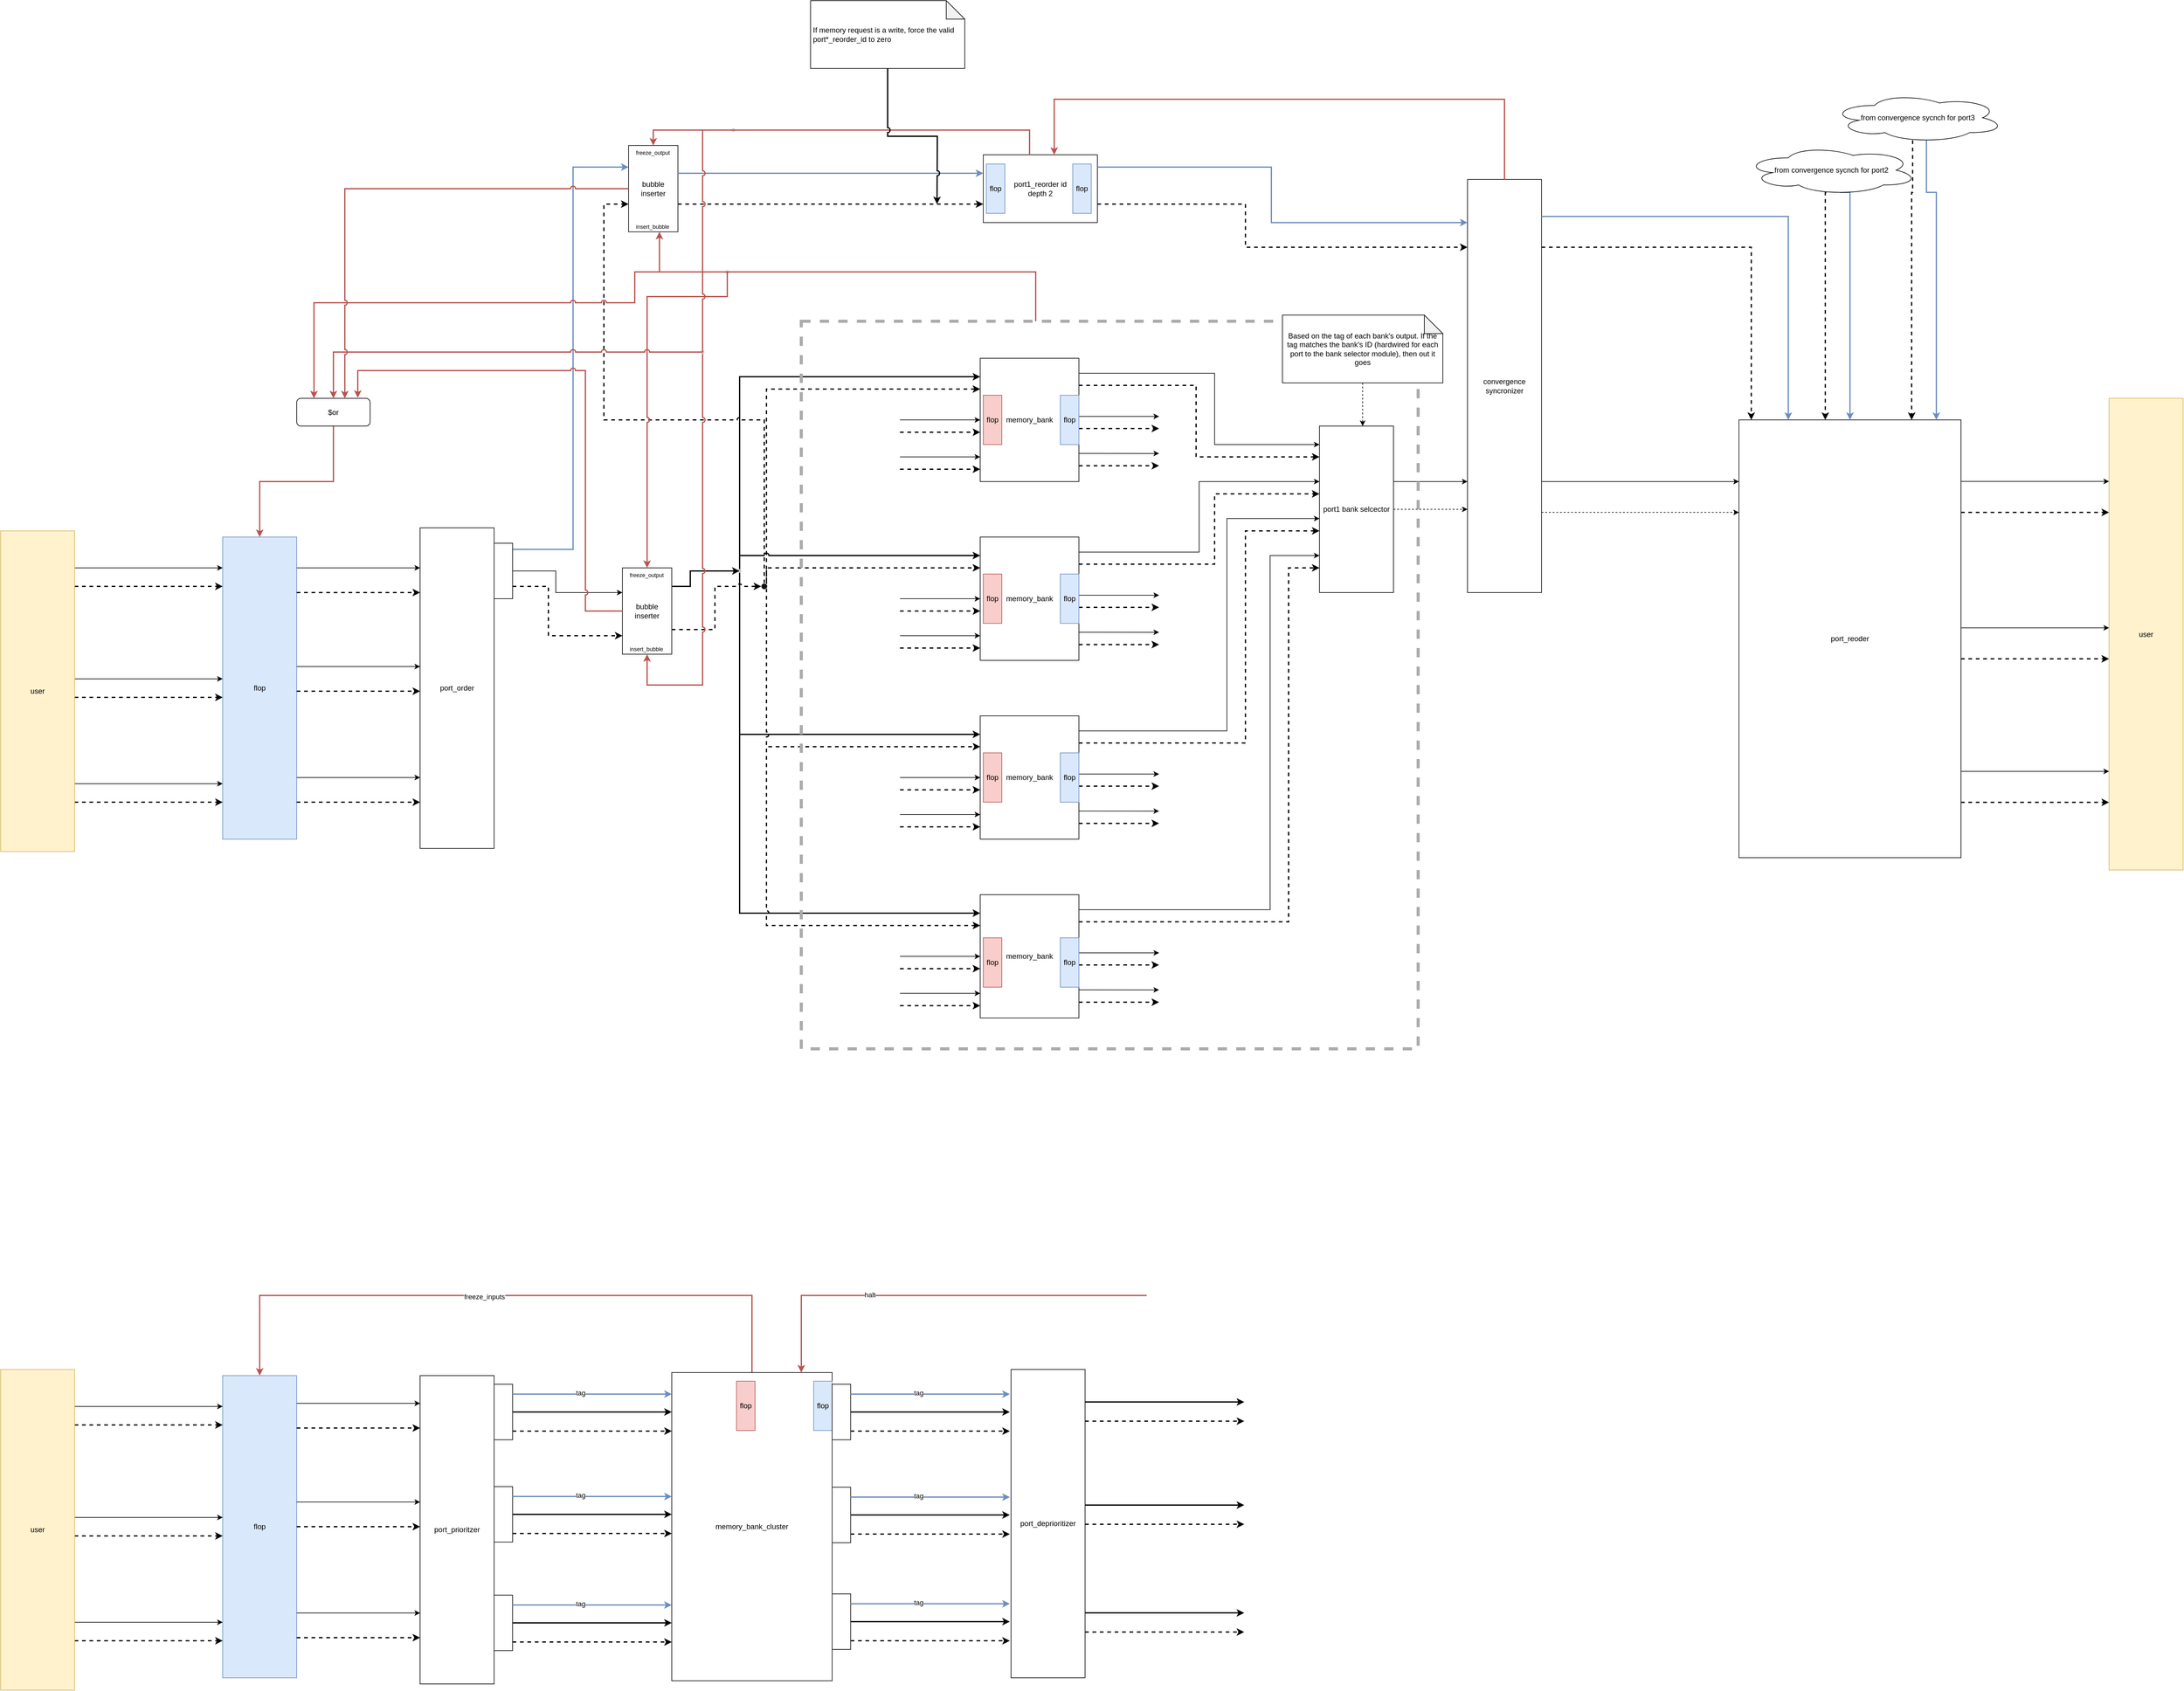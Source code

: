 <mxfile version="20.3.0" type="device" pages="3"><diagram id="c1gFH8iV0oVPel7ienGK" name="Page-1"><mxGraphModel dx="2181" dy="3051" grid="1" gridSize="10" guides="1" tooltips="1" connect="1" arrows="1" fold="1" page="1" pageScale="1" pageWidth="850" pageHeight="1100" math="0" shadow="0"><root><mxCell id="0"/><mxCell id="1" parent="0"/><mxCell id="zCgzJsmJ7wgOtDZvdUR2-1" value="memory_bank" style="rounded=0;whiteSpace=wrap;html=1;pointerEvents=1;strokeWidth=1;" parent="1" vertex="1"><mxGeometry x="3250" y="140" width="160" height="200" as="geometry"/></mxCell><mxCell id="zCgzJsmJ7wgOtDZvdUR2-2" value="" style="endArrow=classic;html=1;rounded=0;strokeWidth=2;jumpStyle=arc;edgeStyle=orthogonalEdgeStyle;" parent="1" source="zCgzJsmJ7wgOtDZvdUR2-88" target="zCgzJsmJ7wgOtDZvdUR2-1" edge="1"><mxGeometry width="50" height="50" relative="1" as="geometry"><mxPoint x="3120" y="170" as="sourcePoint"/><mxPoint x="3120" y="130" as="targetPoint"/><Array as="points"><mxPoint x="2860" y="170"/></Array></mxGeometry></mxCell><mxCell id="zCgzJsmJ7wgOtDZvdUR2-3" value="" style="endArrow=classic;html=1;rounded=0;strokeWidth=1;jumpStyle=arc;edgeStyle=orthogonalEdgeStyle;" parent="1" target="zCgzJsmJ7wgOtDZvdUR2-1" edge="1"><mxGeometry width="50" height="50" relative="1" as="geometry"><mxPoint x="3120" y="240" as="sourcePoint"/><mxPoint x="3330" y="180" as="targetPoint"/><Array as="points"/></mxGeometry></mxCell><mxCell id="zCgzJsmJ7wgOtDZvdUR2-4" value="" style="endArrow=classic;html=1;rounded=0;strokeWidth=1;jumpStyle=arc;edgeStyle=orthogonalEdgeStyle;" parent="1" target="zCgzJsmJ7wgOtDZvdUR2-1" edge="1"><mxGeometry width="50" height="50" relative="1" as="geometry"><mxPoint x="3120" y="300" as="sourcePoint"/><mxPoint x="3330" y="250" as="targetPoint"/><Array as="points"><mxPoint x="3230" y="300"/><mxPoint x="3230" y="300"/></Array></mxGeometry></mxCell><mxCell id="zCgzJsmJ7wgOtDZvdUR2-5" value="" style="endArrow=classic;html=1;rounded=0;strokeWidth=2;jumpStyle=arc;edgeStyle=orthogonalEdgeStyle;dashed=1;exitX=1;exitY=0;exitDx=0;exitDy=0;" parent="1" source="zCgzJsmJ7wgOtDZvdUR2-81" target="zCgzJsmJ7wgOtDZvdUR2-1" edge="1"><mxGeometry width="50" height="50" relative="1" as="geometry"><mxPoint x="3120" y="190" as="sourcePoint"/><mxPoint x="3330" y="180" as="targetPoint"/><Array as="points"><mxPoint x="2904" y="190"/></Array></mxGeometry></mxCell><mxCell id="zCgzJsmJ7wgOtDZvdUR2-6" value="" style="endArrow=classic;html=1;rounded=0;strokeWidth=2;jumpStyle=arc;edgeStyle=orthogonalEdgeStyle;dashed=1;" parent="1" target="zCgzJsmJ7wgOtDZvdUR2-1" edge="1"><mxGeometry width="50" height="50" relative="1" as="geometry"><mxPoint x="3120" y="260" as="sourcePoint"/><mxPoint x="3330" y="200" as="targetPoint"/><Array as="points"><mxPoint x="3260" y="260"/><mxPoint x="3260" y="260"/></Array></mxGeometry></mxCell><mxCell id="zCgzJsmJ7wgOtDZvdUR2-7" value="" style="endArrow=classic;html=1;rounded=0;strokeWidth=2;jumpStyle=arc;edgeStyle=orthogonalEdgeStyle;dashed=1;" parent="1" target="zCgzJsmJ7wgOtDZvdUR2-1" edge="1"><mxGeometry width="50" height="50" relative="1" as="geometry"><mxPoint x="3120" y="320" as="sourcePoint"/><mxPoint x="3340" y="210" as="targetPoint"/><Array as="points"><mxPoint x="3260" y="320"/><mxPoint x="3260" y="320"/></Array></mxGeometry></mxCell><mxCell id="zCgzJsmJ7wgOtDZvdUR2-8" value="" style="endArrow=classic;html=1;rounded=0;strokeWidth=1;jumpStyle=arc;edgeStyle=orthogonalEdgeStyle;" parent="1" target="zCgzJsmJ7wgOtDZvdUR2-62" edge="1"><mxGeometry width="50" height="50" relative="1" as="geometry"><mxPoint x="3410" y="164.41" as="sourcePoint"/><mxPoint x="3540" y="164.469" as="targetPoint"/><Array as="points"><mxPoint x="3630" y="164"/><mxPoint x="3630" y="280"/></Array></mxGeometry></mxCell><mxCell id="zCgzJsmJ7wgOtDZvdUR2-9" value="" style="endArrow=classic;html=1;rounded=0;strokeWidth=1;jumpStyle=arc;edgeStyle=orthogonalEdgeStyle;" parent="1" edge="1"><mxGeometry width="50" height="50" relative="1" as="geometry"><mxPoint x="3410" y="234.41" as="sourcePoint"/><mxPoint x="3540" y="234.41" as="targetPoint"/><Array as="points"/></mxGeometry></mxCell><mxCell id="zCgzJsmJ7wgOtDZvdUR2-10" value="" style="endArrow=classic;html=1;rounded=0;strokeWidth=1;jumpStyle=arc;edgeStyle=orthogonalEdgeStyle;" parent="1" edge="1"><mxGeometry width="50" height="50" relative="1" as="geometry"><mxPoint x="3410" y="294.41" as="sourcePoint"/><mxPoint x="3540" y="294.469" as="targetPoint"/><Array as="points"><mxPoint x="3520" y="294.41"/><mxPoint x="3520" y="294.41"/></Array></mxGeometry></mxCell><mxCell id="zCgzJsmJ7wgOtDZvdUR2-11" value="" style="endArrow=classic;html=1;rounded=0;strokeWidth=2;jumpStyle=arc;edgeStyle=orthogonalEdgeStyle;dashed=1;" parent="1" source="zCgzJsmJ7wgOtDZvdUR2-1" target="zCgzJsmJ7wgOtDZvdUR2-62" edge="1"><mxGeometry width="50" height="50" relative="1" as="geometry"><mxPoint x="3410" y="184.41" as="sourcePoint"/><mxPoint x="3540" y="184.41" as="targetPoint"/><Array as="points"><mxPoint x="3600" y="184"/><mxPoint x="3600" y="300"/></Array></mxGeometry></mxCell><mxCell id="zCgzJsmJ7wgOtDZvdUR2-12" value="" style="endArrow=classic;html=1;rounded=0;strokeWidth=2;jumpStyle=arc;edgeStyle=orthogonalEdgeStyle;dashed=1;" parent="1" source="zCgzJsmJ7wgOtDZvdUR2-1" edge="1"><mxGeometry width="50" height="50" relative="1" as="geometry"><mxPoint x="3410" y="254.41" as="sourcePoint"/><mxPoint x="3540" y="254" as="targetPoint"/><Array as="points"><mxPoint x="3430" y="254"/><mxPoint x="3430" y="254"/></Array></mxGeometry></mxCell><mxCell id="zCgzJsmJ7wgOtDZvdUR2-13" value="" style="endArrow=classic;html=1;rounded=0;strokeWidth=2;jumpStyle=arc;edgeStyle=orthogonalEdgeStyle;dashed=1;" parent="1" source="zCgzJsmJ7wgOtDZvdUR2-1" edge="1"><mxGeometry width="50" height="50" relative="1" as="geometry"><mxPoint x="3410" y="314.41" as="sourcePoint"/><mxPoint x="3540" y="314.41" as="targetPoint"/><Array as="points"><mxPoint x="3475" y="314"/></Array></mxGeometry></mxCell><mxCell id="zCgzJsmJ7wgOtDZvdUR2-14" value="memory_bank" style="rounded=0;whiteSpace=wrap;html=1;pointerEvents=1;strokeWidth=1;" parent="1" vertex="1"><mxGeometry x="3250" y="430" width="160" height="200" as="geometry"/></mxCell><mxCell id="zCgzJsmJ7wgOtDZvdUR2-15" value="" style="endArrow=classic;html=1;rounded=0;strokeWidth=2;jumpStyle=arc;edgeStyle=orthogonalEdgeStyle;exitX=0.461;exitY=0.669;exitDx=0;exitDy=0;exitPerimeter=0;" parent="1" source="zCgzJsmJ7wgOtDZvdUR2-88" target="zCgzJsmJ7wgOtDZvdUR2-14" edge="1"><mxGeometry width="50" height="50" relative="1" as="geometry"><mxPoint x="3120" y="460" as="sourcePoint"/><mxPoint x="3120" y="420" as="targetPoint"/><Array as="points"><mxPoint x="2860" y="460"/></Array></mxGeometry></mxCell><mxCell id="zCgzJsmJ7wgOtDZvdUR2-16" value="" style="endArrow=classic;html=1;rounded=0;strokeWidth=1;jumpStyle=arc;edgeStyle=orthogonalEdgeStyle;" parent="1" target="zCgzJsmJ7wgOtDZvdUR2-14" edge="1"><mxGeometry width="50" height="50" relative="1" as="geometry"><mxPoint x="3120" y="530" as="sourcePoint"/><mxPoint x="3330" y="470" as="targetPoint"/><Array as="points"/></mxGeometry></mxCell><mxCell id="zCgzJsmJ7wgOtDZvdUR2-17" value="" style="endArrow=classic;html=1;rounded=0;strokeWidth=1;jumpStyle=arc;edgeStyle=orthogonalEdgeStyle;" parent="1" target="zCgzJsmJ7wgOtDZvdUR2-14" edge="1"><mxGeometry width="50" height="50" relative="1" as="geometry"><mxPoint x="3120" y="590" as="sourcePoint"/><mxPoint x="3330" y="540" as="targetPoint"/><Array as="points"><mxPoint x="3230" y="590"/><mxPoint x="3230" y="590"/></Array></mxGeometry></mxCell><mxCell id="zCgzJsmJ7wgOtDZvdUR2-18" value="" style="endArrow=classic;html=1;rounded=0;strokeWidth=2;jumpStyle=arc;edgeStyle=orthogonalEdgeStyle;dashed=1;exitX=1;exitY=1;exitDx=0;exitDy=0;" parent="1" source="zCgzJsmJ7wgOtDZvdUR2-81" target="zCgzJsmJ7wgOtDZvdUR2-14" edge="1"><mxGeometry width="50" height="50" relative="1" as="geometry"><mxPoint x="3120" y="480" as="sourcePoint"/><mxPoint x="3330" y="470" as="targetPoint"/><Array as="points"><mxPoint x="2904" y="480"/></Array></mxGeometry></mxCell><mxCell id="zCgzJsmJ7wgOtDZvdUR2-19" value="" style="endArrow=classic;html=1;rounded=0;strokeWidth=2;jumpStyle=arc;edgeStyle=orthogonalEdgeStyle;dashed=1;" parent="1" target="zCgzJsmJ7wgOtDZvdUR2-14" edge="1"><mxGeometry width="50" height="50" relative="1" as="geometry"><mxPoint x="3120" y="550" as="sourcePoint"/><mxPoint x="3330" y="490" as="targetPoint"/><Array as="points"><mxPoint x="3260" y="550"/><mxPoint x="3260" y="550"/></Array></mxGeometry></mxCell><mxCell id="zCgzJsmJ7wgOtDZvdUR2-20" value="" style="endArrow=classic;html=1;rounded=0;strokeWidth=2;jumpStyle=arc;edgeStyle=orthogonalEdgeStyle;dashed=1;" parent="1" target="zCgzJsmJ7wgOtDZvdUR2-14" edge="1"><mxGeometry width="50" height="50" relative="1" as="geometry"><mxPoint x="3120" y="610" as="sourcePoint"/><mxPoint x="3340" y="500" as="targetPoint"/><Array as="points"><mxPoint x="3260" y="610"/><mxPoint x="3260" y="610"/></Array></mxGeometry></mxCell><mxCell id="zCgzJsmJ7wgOtDZvdUR2-21" value="" style="endArrow=classic;html=1;rounded=0;strokeWidth=1;jumpStyle=arc;edgeStyle=orthogonalEdgeStyle;" parent="1" target="zCgzJsmJ7wgOtDZvdUR2-62" edge="1"><mxGeometry width="50" height="50" relative="1" as="geometry"><mxPoint x="3410" y="454.41" as="sourcePoint"/><mxPoint x="3540" y="454.469" as="targetPoint"/><Array as="points"><mxPoint x="3605" y="454"/><mxPoint x="3605" y="340"/></Array></mxGeometry></mxCell><mxCell id="zCgzJsmJ7wgOtDZvdUR2-22" value="" style="endArrow=classic;html=1;rounded=0;strokeWidth=1;jumpStyle=arc;edgeStyle=orthogonalEdgeStyle;" parent="1" edge="1"><mxGeometry width="50" height="50" relative="1" as="geometry"><mxPoint x="3410" y="524.41" as="sourcePoint"/><mxPoint x="3540" y="524.41" as="targetPoint"/><Array as="points"/></mxGeometry></mxCell><mxCell id="zCgzJsmJ7wgOtDZvdUR2-23" value="" style="endArrow=classic;html=1;rounded=0;strokeWidth=1;jumpStyle=arc;edgeStyle=orthogonalEdgeStyle;" parent="1" edge="1"><mxGeometry width="50" height="50" relative="1" as="geometry"><mxPoint x="3410" y="584.41" as="sourcePoint"/><mxPoint x="3540" y="584.469" as="targetPoint"/><Array as="points"><mxPoint x="3520" y="584.41"/><mxPoint x="3520" y="584.41"/></Array></mxGeometry></mxCell><mxCell id="zCgzJsmJ7wgOtDZvdUR2-24" value="" style="endArrow=classic;html=1;rounded=0;strokeWidth=2;jumpStyle=arc;edgeStyle=orthogonalEdgeStyle;dashed=1;" parent="1" source="zCgzJsmJ7wgOtDZvdUR2-14" target="zCgzJsmJ7wgOtDZvdUR2-62" edge="1"><mxGeometry width="50" height="50" relative="1" as="geometry"><mxPoint x="3410" y="474.41" as="sourcePoint"/><mxPoint x="3540" y="474.41" as="targetPoint"/><Array as="points"><mxPoint x="3630" y="474"/><mxPoint x="3630" y="360"/></Array></mxGeometry></mxCell><mxCell id="zCgzJsmJ7wgOtDZvdUR2-25" value="" style="endArrow=classic;html=1;rounded=0;strokeWidth=2;jumpStyle=arc;edgeStyle=orthogonalEdgeStyle;dashed=1;" parent="1" source="zCgzJsmJ7wgOtDZvdUR2-14" edge="1"><mxGeometry width="50" height="50" relative="1" as="geometry"><mxPoint x="3410" y="544.41" as="sourcePoint"/><mxPoint x="3540" y="544.0" as="targetPoint"/><Array as="points"><mxPoint x="3430" y="544"/><mxPoint x="3430" y="544"/></Array></mxGeometry></mxCell><mxCell id="zCgzJsmJ7wgOtDZvdUR2-26" value="" style="endArrow=classic;html=1;rounded=0;strokeWidth=2;jumpStyle=arc;edgeStyle=orthogonalEdgeStyle;dashed=1;" parent="1" source="zCgzJsmJ7wgOtDZvdUR2-14" edge="1"><mxGeometry width="50" height="50" relative="1" as="geometry"><mxPoint x="3410" y="604.41" as="sourcePoint"/><mxPoint x="3540" y="604.41" as="targetPoint"/><Array as="points"><mxPoint x="3475" y="604"/></Array></mxGeometry></mxCell><mxCell id="zCgzJsmJ7wgOtDZvdUR2-27" value="memory_bank" style="rounded=0;whiteSpace=wrap;html=1;pointerEvents=1;strokeWidth=1;" parent="1" vertex="1"><mxGeometry x="3250" y="720" width="160" height="200" as="geometry"/></mxCell><mxCell id="zCgzJsmJ7wgOtDZvdUR2-28" value="" style="endArrow=classic;html=1;rounded=0;strokeWidth=2;jumpStyle=arc;edgeStyle=orthogonalEdgeStyle;" parent="1" source="zCgzJsmJ7wgOtDZvdUR2-88" target="zCgzJsmJ7wgOtDZvdUR2-27" edge="1"><mxGeometry width="50" height="50" relative="1" as="geometry"><mxPoint x="3120" y="750" as="sourcePoint"/><mxPoint x="3120" y="710" as="targetPoint"/><Array as="points"><mxPoint x="2860" y="750"/></Array></mxGeometry></mxCell><mxCell id="zCgzJsmJ7wgOtDZvdUR2-29" value="" style="endArrow=classic;html=1;rounded=0;strokeWidth=1;jumpStyle=arc;edgeStyle=orthogonalEdgeStyle;" parent="1" target="zCgzJsmJ7wgOtDZvdUR2-27" edge="1"><mxGeometry width="50" height="50" relative="1" as="geometry"><mxPoint x="3120" y="820" as="sourcePoint"/><mxPoint x="3330" y="760" as="targetPoint"/><Array as="points"/></mxGeometry></mxCell><mxCell id="zCgzJsmJ7wgOtDZvdUR2-30" value="" style="endArrow=classic;html=1;rounded=0;strokeWidth=1;jumpStyle=arc;edgeStyle=orthogonalEdgeStyle;" parent="1" target="zCgzJsmJ7wgOtDZvdUR2-27" edge="1"><mxGeometry width="50" height="50" relative="1" as="geometry"><mxPoint x="3120" y="880" as="sourcePoint"/><mxPoint x="3330" y="830" as="targetPoint"/><Array as="points"><mxPoint x="3230" y="880"/><mxPoint x="3230" y="880"/></Array></mxGeometry></mxCell><mxCell id="zCgzJsmJ7wgOtDZvdUR2-31" value="" style="endArrow=classic;html=1;rounded=0;strokeWidth=2;jumpStyle=arc;edgeStyle=orthogonalEdgeStyle;dashed=1;exitX=1;exitY=1;exitDx=0;exitDy=0;" parent="1" source="zCgzJsmJ7wgOtDZvdUR2-81" target="zCgzJsmJ7wgOtDZvdUR2-27" edge="1"><mxGeometry width="50" height="50" relative="1" as="geometry"><mxPoint x="3120" y="770" as="sourcePoint"/><mxPoint x="3330" y="760" as="targetPoint"/><Array as="points"><mxPoint x="2904" y="770"/></Array></mxGeometry></mxCell><mxCell id="zCgzJsmJ7wgOtDZvdUR2-32" value="" style="endArrow=classic;html=1;rounded=0;strokeWidth=2;jumpStyle=arc;edgeStyle=orthogonalEdgeStyle;dashed=1;" parent="1" target="zCgzJsmJ7wgOtDZvdUR2-27" edge="1"><mxGeometry width="50" height="50" relative="1" as="geometry"><mxPoint x="3120" y="840" as="sourcePoint"/><mxPoint x="3330" y="780" as="targetPoint"/><Array as="points"><mxPoint x="3260" y="840"/><mxPoint x="3260" y="840"/></Array></mxGeometry></mxCell><mxCell id="zCgzJsmJ7wgOtDZvdUR2-33" value="" style="endArrow=classic;html=1;rounded=0;strokeWidth=2;jumpStyle=arc;edgeStyle=orthogonalEdgeStyle;dashed=1;" parent="1" target="zCgzJsmJ7wgOtDZvdUR2-27" edge="1"><mxGeometry width="50" height="50" relative="1" as="geometry"><mxPoint x="3120" y="900" as="sourcePoint"/><mxPoint x="3340" y="790" as="targetPoint"/><Array as="points"><mxPoint x="3260" y="900"/><mxPoint x="3260" y="900"/></Array></mxGeometry></mxCell><mxCell id="zCgzJsmJ7wgOtDZvdUR2-34" value="" style="endArrow=classic;html=1;rounded=0;strokeWidth=1;jumpStyle=arc;edgeStyle=orthogonalEdgeStyle;" parent="1" target="zCgzJsmJ7wgOtDZvdUR2-62" edge="1"><mxGeometry width="50" height="50" relative="1" as="geometry"><mxPoint x="3410" y="744.41" as="sourcePoint"/><mxPoint x="3540" y="744.469" as="targetPoint"/><Array as="points"><mxPoint x="3650" y="744"/><mxPoint x="3650" y="400"/></Array></mxGeometry></mxCell><mxCell id="zCgzJsmJ7wgOtDZvdUR2-35" value="" style="endArrow=classic;html=1;rounded=0;strokeWidth=1;jumpStyle=arc;edgeStyle=orthogonalEdgeStyle;" parent="1" edge="1"><mxGeometry width="50" height="50" relative="1" as="geometry"><mxPoint x="3410" y="814.41" as="sourcePoint"/><mxPoint x="3540" y="814.41" as="targetPoint"/><Array as="points"/></mxGeometry></mxCell><mxCell id="zCgzJsmJ7wgOtDZvdUR2-36" value="" style="endArrow=classic;html=1;rounded=0;strokeWidth=1;jumpStyle=arc;edgeStyle=orthogonalEdgeStyle;" parent="1" edge="1"><mxGeometry width="50" height="50" relative="1" as="geometry"><mxPoint x="3410" y="874.41" as="sourcePoint"/><mxPoint x="3540" y="874.469" as="targetPoint"/><Array as="points"><mxPoint x="3520" y="874.41"/><mxPoint x="3520" y="874.41"/></Array></mxGeometry></mxCell><mxCell id="zCgzJsmJ7wgOtDZvdUR2-37" value="" style="endArrow=classic;html=1;rounded=0;strokeWidth=2;jumpStyle=arc;edgeStyle=orthogonalEdgeStyle;dashed=1;" parent="1" source="zCgzJsmJ7wgOtDZvdUR2-27" target="zCgzJsmJ7wgOtDZvdUR2-62" edge="1"><mxGeometry width="50" height="50" relative="1" as="geometry"><mxPoint x="3410" y="764.41" as="sourcePoint"/><mxPoint x="3540" y="764.41" as="targetPoint"/><Array as="points"><mxPoint x="3680" y="764"/><mxPoint x="3680" y="420"/></Array></mxGeometry></mxCell><mxCell id="zCgzJsmJ7wgOtDZvdUR2-38" value="" style="endArrow=classic;html=1;rounded=0;strokeWidth=2;jumpStyle=arc;edgeStyle=orthogonalEdgeStyle;dashed=1;" parent="1" source="zCgzJsmJ7wgOtDZvdUR2-27" edge="1"><mxGeometry width="50" height="50" relative="1" as="geometry"><mxPoint x="3410" y="834.41" as="sourcePoint"/><mxPoint x="3540" y="834.0" as="targetPoint"/><Array as="points"><mxPoint x="3430" y="834"/><mxPoint x="3430" y="834"/></Array></mxGeometry></mxCell><mxCell id="zCgzJsmJ7wgOtDZvdUR2-39" value="" style="endArrow=classic;html=1;rounded=0;strokeWidth=2;jumpStyle=arc;edgeStyle=orthogonalEdgeStyle;dashed=1;" parent="1" source="zCgzJsmJ7wgOtDZvdUR2-27" edge="1"><mxGeometry width="50" height="50" relative="1" as="geometry"><mxPoint x="3410" y="894.41" as="sourcePoint"/><mxPoint x="3540" y="894.41" as="targetPoint"/><Array as="points"><mxPoint x="3475" y="894"/></Array></mxGeometry></mxCell><mxCell id="zCgzJsmJ7wgOtDZvdUR2-40" value="memory_bank" style="rounded=0;whiteSpace=wrap;html=1;pointerEvents=1;strokeWidth=1;" parent="1" vertex="1"><mxGeometry x="3250" y="1010" width="160" height="200" as="geometry"/></mxCell><mxCell id="zCgzJsmJ7wgOtDZvdUR2-41" value="" style="endArrow=classic;html=1;rounded=0;strokeWidth=2;jumpStyle=arc;edgeStyle=orthogonalEdgeStyle;" parent="1" source="zCgzJsmJ7wgOtDZvdUR2-88" target="zCgzJsmJ7wgOtDZvdUR2-40" edge="1"><mxGeometry width="50" height="50" relative="1" as="geometry"><mxPoint x="3120" y="1040" as="sourcePoint"/><mxPoint x="3120" y="1000" as="targetPoint"/><Array as="points"><mxPoint x="2860" y="1040"/></Array></mxGeometry></mxCell><mxCell id="zCgzJsmJ7wgOtDZvdUR2-42" value="" style="endArrow=classic;html=1;rounded=0;strokeWidth=1;jumpStyle=arc;edgeStyle=orthogonalEdgeStyle;" parent="1" target="zCgzJsmJ7wgOtDZvdUR2-40" edge="1"><mxGeometry width="50" height="50" relative="1" as="geometry"><mxPoint x="3120" y="1110" as="sourcePoint"/><mxPoint x="3330" y="1050" as="targetPoint"/><Array as="points"/></mxGeometry></mxCell><mxCell id="zCgzJsmJ7wgOtDZvdUR2-43" value="" style="endArrow=classic;html=1;rounded=0;strokeWidth=1;jumpStyle=arc;edgeStyle=orthogonalEdgeStyle;" parent="1" target="zCgzJsmJ7wgOtDZvdUR2-40" edge="1"><mxGeometry width="50" height="50" relative="1" as="geometry"><mxPoint x="3120" y="1170" as="sourcePoint"/><mxPoint x="3330" y="1120" as="targetPoint"/><Array as="points"><mxPoint x="3230" y="1170"/><mxPoint x="3230" y="1170"/></Array></mxGeometry></mxCell><mxCell id="zCgzJsmJ7wgOtDZvdUR2-44" value="" style="endArrow=classic;html=1;rounded=0;strokeWidth=2;jumpStyle=arc;edgeStyle=orthogonalEdgeStyle;dashed=1;exitX=1;exitY=1;exitDx=0;exitDy=0;" parent="1" source="zCgzJsmJ7wgOtDZvdUR2-81" target="zCgzJsmJ7wgOtDZvdUR2-40" edge="1"><mxGeometry width="50" height="50" relative="1" as="geometry"><mxPoint x="3120" y="1060" as="sourcePoint"/><mxPoint x="3330" y="1050" as="targetPoint"/><Array as="points"><mxPoint x="2904" y="1060"/></Array></mxGeometry></mxCell><mxCell id="zCgzJsmJ7wgOtDZvdUR2-45" value="" style="endArrow=classic;html=1;rounded=0;strokeWidth=2;jumpStyle=arc;edgeStyle=orthogonalEdgeStyle;dashed=1;" parent="1" target="zCgzJsmJ7wgOtDZvdUR2-40" edge="1"><mxGeometry width="50" height="50" relative="1" as="geometry"><mxPoint x="3120" y="1130" as="sourcePoint"/><mxPoint x="3330" y="1070" as="targetPoint"/><Array as="points"><mxPoint x="3260" y="1130"/><mxPoint x="3260" y="1130"/></Array></mxGeometry></mxCell><mxCell id="zCgzJsmJ7wgOtDZvdUR2-46" value="" style="endArrow=classic;html=1;rounded=0;strokeWidth=2;jumpStyle=arc;edgeStyle=orthogonalEdgeStyle;dashed=1;" parent="1" target="zCgzJsmJ7wgOtDZvdUR2-40" edge="1"><mxGeometry width="50" height="50" relative="1" as="geometry"><mxPoint x="3120" y="1190" as="sourcePoint"/><mxPoint x="3340" y="1080" as="targetPoint"/><Array as="points"><mxPoint x="3260" y="1190"/><mxPoint x="3260" y="1190"/></Array></mxGeometry></mxCell><mxCell id="zCgzJsmJ7wgOtDZvdUR2-47" value="" style="endArrow=classic;html=1;rounded=0;strokeWidth=1;jumpStyle=arc;edgeStyle=orthogonalEdgeStyle;" parent="1" target="zCgzJsmJ7wgOtDZvdUR2-62" edge="1"><mxGeometry width="50" height="50" relative="1" as="geometry"><mxPoint x="3410" y="1034.41" as="sourcePoint"/><mxPoint x="3540" y="1034.469" as="targetPoint"/><Array as="points"><mxPoint x="3720" y="1034"/><mxPoint x="3720" y="460"/></Array></mxGeometry></mxCell><mxCell id="zCgzJsmJ7wgOtDZvdUR2-48" value="" style="endArrow=classic;html=1;rounded=0;strokeWidth=1;jumpStyle=arc;edgeStyle=orthogonalEdgeStyle;" parent="1" edge="1"><mxGeometry width="50" height="50" relative="1" as="geometry"><mxPoint x="3410" y="1104.41" as="sourcePoint"/><mxPoint x="3540" y="1104.41" as="targetPoint"/><Array as="points"/></mxGeometry></mxCell><mxCell id="zCgzJsmJ7wgOtDZvdUR2-49" value="" style="endArrow=classic;html=1;rounded=0;strokeWidth=1;jumpStyle=arc;edgeStyle=orthogonalEdgeStyle;" parent="1" edge="1"><mxGeometry width="50" height="50" relative="1" as="geometry"><mxPoint x="3410" y="1164.41" as="sourcePoint"/><mxPoint x="3540" y="1164.469" as="targetPoint"/><Array as="points"><mxPoint x="3520" y="1164.41"/><mxPoint x="3520" y="1164.41"/></Array></mxGeometry></mxCell><mxCell id="zCgzJsmJ7wgOtDZvdUR2-50" value="" style="endArrow=classic;html=1;rounded=0;strokeWidth=2;jumpStyle=arc;edgeStyle=orthogonalEdgeStyle;dashed=1;" parent="1" source="zCgzJsmJ7wgOtDZvdUR2-40" target="zCgzJsmJ7wgOtDZvdUR2-62" edge="1"><mxGeometry width="50" height="50" relative="1" as="geometry"><mxPoint x="3410" y="1054.41" as="sourcePoint"/><mxPoint x="3540" y="1054.41" as="targetPoint"/><Array as="points"><mxPoint x="3750" y="1054"/><mxPoint x="3750" y="480"/></Array></mxGeometry></mxCell><mxCell id="zCgzJsmJ7wgOtDZvdUR2-51" value="" style="endArrow=classic;html=1;rounded=0;strokeWidth=2;jumpStyle=arc;edgeStyle=orthogonalEdgeStyle;dashed=1;" parent="1" source="zCgzJsmJ7wgOtDZvdUR2-40" edge="1"><mxGeometry width="50" height="50" relative="1" as="geometry"><mxPoint x="3410" y="1124.41" as="sourcePoint"/><mxPoint x="3540" y="1124.0" as="targetPoint"/><Array as="points"><mxPoint x="3430" y="1124"/><mxPoint x="3430" y="1124"/></Array></mxGeometry></mxCell><mxCell id="zCgzJsmJ7wgOtDZvdUR2-52" value="" style="endArrow=classic;html=1;rounded=0;strokeWidth=2;jumpStyle=arc;edgeStyle=orthogonalEdgeStyle;dashed=1;" parent="1" source="zCgzJsmJ7wgOtDZvdUR2-40" edge="1"><mxGeometry width="50" height="50" relative="1" as="geometry"><mxPoint x="3410" y="1184.41" as="sourcePoint"/><mxPoint x="3540" y="1184.41" as="targetPoint"/><Array as="points"><mxPoint x="3475" y="1184"/></Array></mxGeometry></mxCell><mxCell id="zCgzJsmJ7wgOtDZvdUR2-53" value="flop" style="rounded=0;whiteSpace=wrap;html=1;fillColor=#dae8fc;strokeColor=#6c8ebf;" parent="1" vertex="1"><mxGeometry x="2022" y="430" width="120" height="490" as="geometry"/></mxCell><mxCell id="zCgzJsmJ7wgOtDZvdUR2-54" value="" style="endArrow=classic;html=1;rounded=0;strokeWidth=1;jumpStyle=arc;edgeStyle=orthogonalEdgeStyle;" parent="1" target="zCgzJsmJ7wgOtDZvdUR2-53" edge="1"><mxGeometry width="50" height="50" relative="1" as="geometry"><mxPoint x="1782" y="480" as="sourcePoint"/><mxPoint x="1672" y="430" as="targetPoint"/><Array as="points"><mxPoint x="1832" y="480"/><mxPoint x="1832" y="480"/></Array></mxGeometry></mxCell><mxCell id="zCgzJsmJ7wgOtDZvdUR2-55" value="" style="endArrow=classic;html=1;rounded=0;strokeWidth=1;jumpStyle=arc;edgeStyle=orthogonalEdgeStyle;" parent="1" target="zCgzJsmJ7wgOtDZvdUR2-53" edge="1"><mxGeometry width="50" height="50" relative="1" as="geometry"><mxPoint x="1782" y="660" as="sourcePoint"/><mxPoint x="2032" y="520" as="targetPoint"/><Array as="points"><mxPoint x="1892" y="660"/><mxPoint x="1892" y="660"/></Array></mxGeometry></mxCell><mxCell id="zCgzJsmJ7wgOtDZvdUR2-56" value="" style="endArrow=classic;html=1;rounded=0;strokeWidth=1;jumpStyle=arc;edgeStyle=orthogonalEdgeStyle;" parent="1" target="zCgzJsmJ7wgOtDZvdUR2-53" edge="1"><mxGeometry width="50" height="50" relative="1" as="geometry"><mxPoint x="1782" y="830" as="sourcePoint"/><mxPoint x="2022" y="830.0" as="targetPoint"/><Array as="points"><mxPoint x="1952" y="830"/><mxPoint x="1952" y="830"/></Array></mxGeometry></mxCell><mxCell id="zCgzJsmJ7wgOtDZvdUR2-57" value="" style="endArrow=classic;html=1;rounded=0;strokeWidth=2;jumpStyle=arc;edgeStyle=orthogonalEdgeStyle;dashed=1;" parent="1" target="zCgzJsmJ7wgOtDZvdUR2-53" edge="1"><mxGeometry width="50" height="50" relative="1" as="geometry"><mxPoint x="1782" y="860" as="sourcePoint"/><mxPoint x="2032" y="840.0" as="targetPoint"/><Array as="points"><mxPoint x="1872" y="860"/><mxPoint x="1872" y="860"/></Array></mxGeometry></mxCell><mxCell id="zCgzJsmJ7wgOtDZvdUR2-58" value="" style="endArrow=classic;html=1;rounded=0;strokeWidth=2;jumpStyle=arc;edgeStyle=orthogonalEdgeStyle;dashed=1;" parent="1" target="zCgzJsmJ7wgOtDZvdUR2-53" edge="1"><mxGeometry width="50" height="50" relative="1" as="geometry"><mxPoint x="1782" y="690" as="sourcePoint"/><mxPoint x="2032" y="870.0" as="targetPoint"/><Array as="points"><mxPoint x="1962" y="690"/><mxPoint x="1962" y="690"/></Array></mxGeometry></mxCell><mxCell id="zCgzJsmJ7wgOtDZvdUR2-59" value="" style="endArrow=classic;html=1;rounded=0;strokeWidth=2;jumpStyle=arc;edgeStyle=orthogonalEdgeStyle;dashed=1;" parent="1" target="zCgzJsmJ7wgOtDZvdUR2-53" edge="1"><mxGeometry width="50" height="50" relative="1" as="geometry"><mxPoint x="1782" y="510" as="sourcePoint"/><mxPoint x="2032" y="700.0" as="targetPoint"/><Array as="points"><mxPoint x="1912" y="510"/><mxPoint x="1912" y="510"/></Array></mxGeometry></mxCell><mxCell id="zCgzJsmJ7wgOtDZvdUR2-60" value="user" style="rounded=0;whiteSpace=wrap;html=1;fillColor=#fff2cc;strokeColor=#d6b656;" parent="1" vertex="1"><mxGeometry x="1662" y="420" width="120" height="520" as="geometry"/></mxCell><mxCell id="zCgzJsmJ7wgOtDZvdUR2-61" value="port_order" style="rounded=0;whiteSpace=wrap;html=1;" parent="1" vertex="1"><mxGeometry x="2342" y="415" width="120" height="520" as="geometry"/></mxCell><mxCell id="zCgzJsmJ7wgOtDZvdUR2-62" value="port1 bank selcector" style="rounded=0;whiteSpace=wrap;html=1;" parent="1" vertex="1"><mxGeometry x="3800" y="250" width="120" height="270" as="geometry"/></mxCell><mxCell id="zCgzJsmJ7wgOtDZvdUR2-63" value="port_reoder" style="rounded=0;whiteSpace=wrap;html=1;" parent="1" vertex="1"><mxGeometry x="4480" y="240" width="360" height="710" as="geometry"/></mxCell><mxCell id="zCgzJsmJ7wgOtDZvdUR2-65" style="edgeStyle=orthogonalEdgeStyle;rounded=0;orthogonalLoop=1;jettySize=auto;html=1;dashed=1;" parent="1" source="zCgzJsmJ7wgOtDZvdUR2-64" target="zCgzJsmJ7wgOtDZvdUR2-62" edge="1"><mxGeometry relative="1" as="geometry"><Array as="points"><mxPoint x="3790" y="120"/><mxPoint x="3860" y="120"/></Array></mxGeometry></mxCell><mxCell id="zCgzJsmJ7wgOtDZvdUR2-67" value="" style="endArrow=classic;html=1;rounded=0;strokeWidth=1;edgeStyle=orthogonalEdgeStyle;" parent="1" source="zCgzJsmJ7wgOtDZvdUR2-62" target="zCgzJsmJ7wgOtDZvdUR2-68" edge="1"><mxGeometry width="50" height="50" relative="1" as="geometry"><mxPoint x="4270" y="60" as="sourcePoint"/><mxPoint x="4040" y="385" as="targetPoint"/><Array as="points"><mxPoint x="3940" y="340"/><mxPoint x="3940" y="340"/></Array></mxGeometry></mxCell><mxCell id="zCgzJsmJ7wgOtDZvdUR2-68" value="convergence syncronizer" style="rounded=0;whiteSpace=wrap;html=1;" parent="1" vertex="1"><mxGeometry x="4040" y="-150" width="120" height="670" as="geometry"/></mxCell><mxCell id="zCgzJsmJ7wgOtDZvdUR2-71" value="" style="rounded=0;whiteSpace=wrap;html=1;fillColor=none;strokeColor=#ABABAB;strokeWidth=5;dashed=1;perimeterSpacing=0;connectable=1;pointerEvents=0;" parent="1" vertex="1"><mxGeometry x="2960" y="80" width="1000" height="1180" as="geometry"/></mxCell><mxCell id="zCgzJsmJ7wgOtDZvdUR2-72" value="port1_reorder id&lt;br&gt;depth 2" style="rounded=0;whiteSpace=wrap;html=1;pointerEvents=1;strokeWidth=1;" parent="1" vertex="1"><mxGeometry x="3255" y="-190" width="185" height="110" as="geometry"/></mxCell><mxCell id="zCgzJsmJ7wgOtDZvdUR2-73" value="" style="endArrow=classic;html=1;rounded=0;strokeWidth=2;edgeStyle=orthogonalEdgeStyle;fillColor=#dae8fc;strokeColor=#6c8ebf;" parent="1" source="zCgzJsmJ7wgOtDZvdUR2-77" target="zCgzJsmJ7wgOtDZvdUR2-95" edge="1"><mxGeometry width="50" height="50" relative="1" as="geometry"><mxPoint x="3130" y="-170" as="sourcePoint"/><mxPoint x="3040" y="-170" as="targetPoint"/><Array as="points"><mxPoint x="2590" y="450"/><mxPoint x="2590" y="-170"/></Array></mxGeometry></mxCell><mxCell id="zCgzJsmJ7wgOtDZvdUR2-74" value="" style="endArrow=classic;html=1;rounded=0;strokeWidth=2;jumpStyle=arc;edgeStyle=orthogonalEdgeStyle;dashed=1;exitX=0.5;exitY=0;exitDx=0;exitDy=0;" parent="1" source="zCgzJsmJ7wgOtDZvdUR2-81" target="zCgzJsmJ7wgOtDZvdUR2-95" edge="1"><mxGeometry width="50" height="50" relative="1" as="geometry"><mxPoint x="3130" y="-110" as="sourcePoint"/><mxPoint x="3040" y="-110" as="targetPoint"/><Array as="points"><mxPoint x="2900" y="240"/><mxPoint x="2640" y="240"/><mxPoint x="2640" y="-110"/></Array></mxGeometry></mxCell><mxCell id="zCgzJsmJ7wgOtDZvdUR2-75" value="" style="endArrow=classic;html=1;rounded=0;strokeWidth=2;edgeStyle=orthogonalEdgeStyle;fillColor=#dae8fc;strokeColor=#6c8ebf;" parent="1" source="zCgzJsmJ7wgOtDZvdUR2-72" target="zCgzJsmJ7wgOtDZvdUR2-68" edge="1"><mxGeometry width="50" height="50" relative="1" as="geometry"><mxPoint x="3530" y="-160" as="sourcePoint"/><mxPoint x="3580" y="-210" as="targetPoint"/><Array as="points"><mxPoint x="3722" y="-170"/><mxPoint x="3722" y="-80"/></Array></mxGeometry></mxCell><mxCell id="zCgzJsmJ7wgOtDZvdUR2-76" value="" style="endArrow=classic;html=1;rounded=0;strokeWidth=2;jumpStyle=arc;edgeStyle=orthogonalEdgeStyle;dashed=1;" parent="1" source="zCgzJsmJ7wgOtDZvdUR2-72" target="zCgzJsmJ7wgOtDZvdUR2-68" edge="1"><mxGeometry width="50" height="50" relative="1" as="geometry"><mxPoint x="3140" y="-100" as="sourcePoint"/><mxPoint x="3265" y="-99.933" as="targetPoint"/><Array as="points"><mxPoint x="3680" y="-110"/><mxPoint x="3680" y="-40"/></Array></mxGeometry></mxCell><mxCell id="zCgzJsmJ7wgOtDZvdUR2-77" value="" style="rounded=0;whiteSpace=wrap;html=1;fontFamily=Helvetica;fontSize=12;fontColor=default;align=center;strokeColor=default;strokeWidth=1;fillColor=default;" parent="1" vertex="1"><mxGeometry x="2462" y="440" width="30" height="90" as="geometry"/></mxCell><mxCell id="zCgzJsmJ7wgOtDZvdUR2-80" value="" style="endArrow=classic;html=1;rounded=0;strokeWidth=2;jumpStyle=arc;edgeStyle=orthogonalEdgeStyle;dashed=1;" parent="1" source="zCgzJsmJ7wgOtDZvdUR2-77" target="zCgzJsmJ7wgOtDZvdUR2-92" edge="1"><mxGeometry width="50" height="50" relative="1" as="geometry"><mxPoint x="3130" y="270" as="sourcePoint"/><mxPoint x="2570" y="660" as="targetPoint"/><Array as="points"><mxPoint x="2550" y="510"/><mxPoint x="2550" y="590"/></Array></mxGeometry></mxCell><mxCell id="zCgzJsmJ7wgOtDZvdUR2-81" value="" style="ellipse;whiteSpace=wrap;html=1;aspect=fixed;fillColor=#0F0F0F;pointerEvents=0;strokeColor=#CCCCCC;strokeWidth=1;" parent="1" vertex="1"><mxGeometry x="2895" y="505" width="10" height="10" as="geometry"/></mxCell><mxCell id="zCgzJsmJ7wgOtDZvdUR2-82" value="" style="endArrow=classic;html=1;rounded=0;strokeWidth=1;edgeStyle=orthogonalEdgeStyle;" parent="1" source="zCgzJsmJ7wgOtDZvdUR2-77" target="zCgzJsmJ7wgOtDZvdUR2-92" edge="1"><mxGeometry width="50" height="50" relative="1" as="geometry"><mxPoint x="2502" y="340" as="sourcePoint"/><mxPoint x="2562" y="485" as="targetPoint"/><Array as="points"><mxPoint x="2562" y="485"/><mxPoint x="2562" y="520"/></Array></mxGeometry></mxCell><mxCell id="zCgzJsmJ7wgOtDZvdUR2-88" value="" style="shape=waypoint;sketch=0;fillStyle=solid;size=6;pointerEvents=1;points=[];fillColor=none;resizable=0;rotatable=0;perimeter=centerPerimeter;snapToPoint=1;strokeColor=#CCCCCC;strokeWidth=1;" parent="1" vertex="1"><mxGeometry x="2840" y="465" width="40" height="40" as="geometry"/></mxCell><mxCell id="zCgzJsmJ7wgOtDZvdUR2-92" value="bubble inserter" style="rounded=0;whiteSpace=wrap;html=1;" parent="1" vertex="1"><mxGeometry x="2670" y="480" width="80" height="140" as="geometry"/></mxCell><mxCell id="zCgzJsmJ7wgOtDZvdUR2-93" value="&lt;span style=&quot;color: rgb(0, 0, 0); font-family: Helvetica; font-size: 9px; font-style: normal; font-variant-ligatures: normal; font-variant-caps: normal; font-weight: 400; letter-spacing: normal; orphans: 2; text-align: center; text-indent: 0px; text-transform: none; widows: 2; word-spacing: 0px; -webkit-text-stroke-width: 0px; background-color: rgb(255, 255, 255); text-decoration-thickness: initial; text-decoration-style: initial; text-decoration-color: initial; float: none; display: inline !important;&quot;&gt;freeze_output&lt;/span&gt;" style="text;whiteSpace=wrap;html=1;fontSize=9;" parent="1" vertex="1"><mxGeometry x="2680" y="480" width="60" height="20" as="geometry"/></mxCell><mxCell id="zCgzJsmJ7wgOtDZvdUR2-94" value="&lt;span style=&quot;color: rgb(0, 0, 0); font-family: Helvetica; font-size: 9px; font-style: normal; font-variant-ligatures: normal; font-variant-caps: normal; font-weight: 400; letter-spacing: normal; orphans: 2; text-align: center; text-indent: 0px; text-transform: none; widows: 2; word-spacing: 0px; -webkit-text-stroke-width: 0px; background-color: rgb(255, 255, 255); text-decoration-thickness: initial; text-decoration-style: initial; text-decoration-color: initial; float: none; display: inline !important;&quot;&gt;insert_bubble&lt;/span&gt;" style="text;whiteSpace=wrap;html=1;fontSize=9;" parent="1" vertex="1"><mxGeometry x="2680" y="600" width="60" height="20" as="geometry"/></mxCell><mxCell id="zCgzJsmJ7wgOtDZvdUR2-98" value="" style="endArrow=classic;html=1;rounded=0;strokeWidth=2;edgeStyle=orthogonalEdgeStyle;" parent="1" source="zCgzJsmJ7wgOtDZvdUR2-92" target="zCgzJsmJ7wgOtDZvdUR2-88" edge="1"><mxGeometry width="50" height="50" relative="1" as="geometry"><mxPoint x="2740" y="360" as="sourcePoint"/><mxPoint x="2790" y="310" as="targetPoint"/><Array as="points"><mxPoint x="2780" y="510"/><mxPoint x="2780" y="485"/></Array></mxGeometry></mxCell><mxCell id="zCgzJsmJ7wgOtDZvdUR2-99" value="" style="endArrow=classic;html=1;rounded=0;strokeWidth=2;jumpStyle=arc;edgeStyle=orthogonalEdgeStyle;dashed=1;entryX=0;entryY=0.5;entryDx=0;entryDy=0;" parent="1" source="zCgzJsmJ7wgOtDZvdUR2-92" target="zCgzJsmJ7wgOtDZvdUR2-81" edge="1"><mxGeometry width="50" height="50" relative="1" as="geometry"><mxPoint x="2502" y="520" as="sourcePoint"/><mxPoint x="2880" y="550" as="targetPoint"/><Array as="points"><mxPoint x="2820" y="580"/><mxPoint x="2820" y="510"/></Array></mxGeometry></mxCell><mxCell id="zCgzJsmJ7wgOtDZvdUR2-100" value="" style="group" parent="1" vertex="1" connectable="0"><mxGeometry x="2680" y="-205" width="80" height="140" as="geometry"/></mxCell><mxCell id="zCgzJsmJ7wgOtDZvdUR2-95" value="bubble inserter" style="rounded=0;whiteSpace=wrap;html=1;" parent="zCgzJsmJ7wgOtDZvdUR2-100" vertex="1"><mxGeometry width="80" height="140" as="geometry"/></mxCell><mxCell id="zCgzJsmJ7wgOtDZvdUR2-96" value="&lt;span style=&quot;color: rgb(0, 0, 0); font-family: Helvetica; font-size: 9px; font-style: normal; font-variant-ligatures: normal; font-variant-caps: normal; font-weight: 400; letter-spacing: normal; orphans: 2; text-align: center; text-indent: 0px; text-transform: none; widows: 2; word-spacing: 0px; -webkit-text-stroke-width: 0px; background-color: rgb(255, 255, 255); text-decoration-thickness: initial; text-decoration-style: initial; text-decoration-color: initial; float: none; display: inline !important;&quot;&gt;freeze_output&lt;/span&gt;" style="text;whiteSpace=wrap;html=1;fontSize=9;" parent="zCgzJsmJ7wgOtDZvdUR2-100" vertex="1"><mxGeometry x="10" width="60" height="20" as="geometry"/></mxCell><mxCell id="zCgzJsmJ7wgOtDZvdUR2-97" value="&lt;span style=&quot;color: rgb(0, 0, 0); font-family: Helvetica; font-size: 9px; font-style: normal; font-variant-ligatures: normal; font-variant-caps: normal; font-weight: 400; letter-spacing: normal; orphans: 2; text-align: center; text-indent: 0px; text-transform: none; widows: 2; word-spacing: 0px; -webkit-text-stroke-width: 0px; background-color: rgb(255, 255, 255); text-decoration-thickness: initial; text-decoration-style: initial; text-decoration-color: initial; float: none; display: inline !important;&quot;&gt;insert_bubble&lt;/span&gt;" style="text;whiteSpace=wrap;html=1;fontSize=9;" parent="zCgzJsmJ7wgOtDZvdUR2-100" vertex="1"><mxGeometry x="10" y="120" width="60" height="20" as="geometry"/></mxCell><mxCell id="zCgzJsmJ7wgOtDZvdUR2-101" value="" style="endArrow=classic;html=1;rounded=0;strokeWidth=2;edgeStyle=orthogonalEdgeStyle;fillColor=#dae8fc;strokeColor=#6c8ebf;" parent="1" source="zCgzJsmJ7wgOtDZvdUR2-95" target="zCgzJsmJ7wgOtDZvdUR2-72" edge="1"><mxGeometry width="50" height="50" relative="1" as="geometry"><mxPoint x="2502" y="460" as="sourcePoint"/><mxPoint x="2690" y="-160" as="targetPoint"/><Array as="points"><mxPoint x="2840" y="-160"/><mxPoint x="2840" y="-160"/></Array></mxGeometry></mxCell><mxCell id="zCgzJsmJ7wgOtDZvdUR2-102" value="" style="endArrow=classic;html=1;rounded=0;strokeWidth=2;dashed=1;edgeStyle=orthogonalEdgeStyle;" parent="1" source="zCgzJsmJ7wgOtDZvdUR2-95" target="zCgzJsmJ7wgOtDZvdUR2-72" edge="1"><mxGeometry width="50" height="50" relative="1" as="geometry"><mxPoint x="3000" y="-50" as="sourcePoint"/><mxPoint x="3050" y="-100" as="targetPoint"/><Array as="points"><mxPoint x="3010" y="-110"/><mxPoint x="3010" y="-110"/></Array></mxGeometry></mxCell><mxCell id="zCgzJsmJ7wgOtDZvdUR2-103" value="" style="endArrow=classic;html=1;rounded=0;strokeWidth=2;fillColor=#f8cecc;strokeColor=#b85450;edgeStyle=orthogonalEdgeStyle;" parent="1" source="zCgzJsmJ7wgOtDZvdUR2-68" target="zCgzJsmJ7wgOtDZvdUR2-72" edge="1"><mxGeometry width="50" height="50" relative="1" as="geometry"><mxPoint x="3670" y="-550" as="sourcePoint"/><mxPoint x="3720" y="-600" as="targetPoint"/><Array as="points"><mxPoint x="4100" y="-280"/><mxPoint x="3370" y="-280"/></Array></mxGeometry></mxCell><mxCell id="zCgzJsmJ7wgOtDZvdUR2-104" value="" style="endArrow=classic;html=1;rounded=0;strokeWidth=2;fillColor=#f8cecc;strokeColor=#b85450;edgeStyle=orthogonalEdgeStyle;entryX=0.5;entryY=0;entryDx=0;entryDy=0;startArrow=none;" parent="1" source="zCgzJsmJ7wgOtDZvdUR2-111" target="zCgzJsmJ7wgOtDZvdUR2-96" edge="1"><mxGeometry width="50" height="50" relative="1" as="geometry"><mxPoint x="2830" y="-320" as="sourcePoint"/><mxPoint x="2880" y="-370" as="targetPoint"/><Array as="points"><mxPoint x="2720" y="-230"/></Array></mxGeometry></mxCell><mxCell id="zCgzJsmJ7wgOtDZvdUR2-105" value="" style="endArrow=classic;html=1;rounded=0;strokeWidth=2;fillColor=#f8cecc;strokeColor=#b85450;edgeStyle=orthogonalEdgeStyle;startArrow=none;jumpStyle=arc;" parent="1" source="zCgzJsmJ7wgOtDZvdUR2-106" target="zCgzJsmJ7wgOtDZvdUR2-97" edge="1"><mxGeometry width="50" height="50" relative="1" as="geometry"><mxPoint x="3340" y="-180" as="sourcePoint"/><mxPoint x="2730" y="-195" as="targetPoint"/><Array as="points"><mxPoint x="2730"/></Array></mxGeometry></mxCell><mxCell id="zCgzJsmJ7wgOtDZvdUR2-106" value="" style="shape=waypoint;sketch=0;fillStyle=solid;size=6;pointerEvents=1;points=[];fillColor=none;resizable=0;rotatable=0;perimeter=centerPerimeter;snapToPoint=1;strokeColor=#CCCCCC;strokeWidth=1;" parent="1" vertex="1"><mxGeometry x="2820" y="-20" width="40" height="40" as="geometry"/></mxCell><mxCell id="zCgzJsmJ7wgOtDZvdUR2-107" value="" style="endArrow=none;html=1;rounded=0;strokeWidth=2;fillColor=#f8cecc;strokeColor=#b85450;edgeStyle=orthogonalEdgeStyle;jumpStyle=arc;" parent="1" source="zCgzJsmJ7wgOtDZvdUR2-71" target="zCgzJsmJ7wgOtDZvdUR2-106" edge="1"><mxGeometry width="50" height="50" relative="1" as="geometry"><mxPoint x="3340.067" y="80" as="sourcePoint"/><mxPoint x="2730.067" y="-65" as="targetPoint"/><Array as="points"><mxPoint x="3340"/></Array></mxGeometry></mxCell><mxCell id="zCgzJsmJ7wgOtDZvdUR2-108" value="" style="endArrow=classic;html=1;rounded=0;strokeWidth=2;fillColor=#f8cecc;strokeColor=#b85450;edgeStyle=orthogonalEdgeStyle;startArrow=none;jumpStyle=arc;" parent="1" source="zCgzJsmJ7wgOtDZvdUR2-106" target="zCgzJsmJ7wgOtDZvdUR2-93" edge="1"><mxGeometry width="50" height="50" relative="1" as="geometry"><mxPoint x="2860" y="40" as="sourcePoint"/><mxPoint x="2740.067" y="-55" as="targetPoint"/><Array as="points"><mxPoint x="2840" y="40"/><mxPoint x="2710" y="40"/></Array></mxGeometry></mxCell><mxCell id="zCgzJsmJ7wgOtDZvdUR2-109" value="" style="endArrow=classic;html=1;rounded=0;strokeWidth=2;fillColor=#f8cecc;strokeColor=#b85450;edgeStyle=orthogonalEdgeStyle;startArrow=none;jumpStyle=arc;" parent="1" source="zCgzJsmJ7wgOtDZvdUR2-106" target="zCgzJsmJ7wgOtDZvdUR2-110" edge="1"><mxGeometry width="50" height="50" relative="1" as="geometry"><mxPoint x="2850" y="20" as="sourcePoint"/><mxPoint x="2200" y="140" as="targetPoint"/><Array as="points"><mxPoint x="2690"/><mxPoint x="2690" y="50"/><mxPoint x="2170" y="50"/></Array></mxGeometry></mxCell><mxCell id="zCgzJsmJ7wgOtDZvdUR2-117" style="edgeStyle=orthogonalEdgeStyle;rounded=0;jumpStyle=arc;orthogonalLoop=1;jettySize=auto;html=1;strokeWidth=2;fillColor=#f8cecc;strokeColor=#b85450;" parent="1" source="zCgzJsmJ7wgOtDZvdUR2-110" target="zCgzJsmJ7wgOtDZvdUR2-53" edge="1"><mxGeometry relative="1" as="geometry"/></mxCell><mxCell id="zCgzJsmJ7wgOtDZvdUR2-110" value="$or" style="rounded=1;whiteSpace=wrap;html=1;rotation=0;horizontal=1;" parent="1" vertex="1"><mxGeometry x="2142" y="205" width="119" height="45" as="geometry"/></mxCell><mxCell id="zCgzJsmJ7wgOtDZvdUR2-111" value="" style="shape=waypoint;sketch=0;fillStyle=solid;size=6;pointerEvents=1;points=[];fillColor=none;resizable=0;rotatable=0;perimeter=centerPerimeter;snapToPoint=1;strokeColor=#CCCCCC;strokeWidth=1;" parent="1" vertex="1"><mxGeometry x="2830" y="-250" width="40" height="40" as="geometry"/></mxCell><mxCell id="zCgzJsmJ7wgOtDZvdUR2-112" value="" style="endArrow=none;html=1;rounded=0;strokeWidth=2;fillColor=#f8cecc;strokeColor=#b85450;edgeStyle=orthogonalEdgeStyle;entryDx=0;entryDy=0;" parent="1" source="zCgzJsmJ7wgOtDZvdUR2-72" target="zCgzJsmJ7wgOtDZvdUR2-111" edge="1"><mxGeometry width="50" height="50" relative="1" as="geometry"><mxPoint x="3330" y="-190" as="sourcePoint"/><mxPoint x="2720" y="-205" as="targetPoint"/><Array as="points"><mxPoint x="3330" y="-230"/></Array></mxGeometry></mxCell><mxCell id="zCgzJsmJ7wgOtDZvdUR2-113" value="" style="endArrow=classic;html=1;rounded=0;strokeWidth=2;fillColor=#f8cecc;strokeColor=#b85450;edgeStyle=orthogonalEdgeStyle;startArrow=none;jumpStyle=arc;" parent="1" source="zCgzJsmJ7wgOtDZvdUR2-114" target="zCgzJsmJ7wgOtDZvdUR2-94" edge="1"><mxGeometry width="50" height="50" relative="1" as="geometry"><mxPoint x="2860" y="-200" as="sourcePoint"/><mxPoint x="2720" y="680" as="targetPoint"/><Array as="points"><mxPoint x="2800" y="670"/><mxPoint x="2710" y="670"/></Array></mxGeometry></mxCell><mxCell id="zCgzJsmJ7wgOtDZvdUR2-114" value="" style="shape=waypoint;sketch=0;fillStyle=solid;size=6;pointerEvents=1;points=[];fillColor=none;resizable=0;rotatable=0;perimeter=centerPerimeter;snapToPoint=1;strokeColor=#CCCCCC;strokeWidth=1;" parent="1" vertex="1"><mxGeometry x="2780" y="110" width="40" height="40" as="geometry"/></mxCell><mxCell id="zCgzJsmJ7wgOtDZvdUR2-115" value="" style="endArrow=none;html=1;rounded=0;strokeWidth=2;fillColor=#f8cecc;strokeColor=#b85450;edgeStyle=orthogonalEdgeStyle;startArrow=none;jumpStyle=arc;" parent="1" source="zCgzJsmJ7wgOtDZvdUR2-111" target="zCgzJsmJ7wgOtDZvdUR2-114" edge="1"><mxGeometry width="50" height="50" relative="1" as="geometry"><mxPoint x="2850" y="-230" as="sourcePoint"/><mxPoint x="2710" y="620" as="targetPoint"/><Array as="points"><mxPoint x="2800" y="-230"/></Array></mxGeometry></mxCell><mxCell id="zCgzJsmJ7wgOtDZvdUR2-116" value="" style="endArrow=classic;html=1;rounded=0;strokeWidth=2;jumpStyle=arc;edgeStyle=orthogonalEdgeStyle;fillColor=#f8cecc;strokeColor=#b85450;" parent="1" source="zCgzJsmJ7wgOtDZvdUR2-114" target="zCgzJsmJ7wgOtDZvdUR2-110" edge="1"><mxGeometry width="50" height="50" relative="1" as="geometry"><mxPoint x="2440" y="210" as="sourcePoint"/><mxPoint x="2490" y="160" as="targetPoint"/></mxGeometry></mxCell><mxCell id="zCgzJsmJ7wgOtDZvdUR2-118" value="" style="endArrow=classic;html=1;rounded=0;strokeWidth=2;jumpStyle=arc;fillColor=#f8cecc;strokeColor=#b85450;edgeStyle=orthogonalEdgeStyle;" parent="1" source="zCgzJsmJ7wgOtDZvdUR2-95" target="zCgzJsmJ7wgOtDZvdUR2-110" edge="1"><mxGeometry width="50" height="50" relative="1" as="geometry"><mxPoint x="2400" y="-140" as="sourcePoint"/><mxPoint x="2450" y="-190" as="targetPoint"/><Array as="points"><mxPoint x="2220" y="-135"/></Array></mxGeometry></mxCell><mxCell id="zCgzJsmJ7wgOtDZvdUR2-119" value="" style="endArrow=classic;html=1;rounded=0;strokeWidth=2;jumpStyle=arc;fillColor=#f8cecc;strokeColor=#b85450;edgeStyle=orthogonalEdgeStyle;entryX=0.832;entryY=-0.019;entryDx=0;entryDy=0;entryPerimeter=0;" parent="1" source="zCgzJsmJ7wgOtDZvdUR2-92" target="zCgzJsmJ7wgOtDZvdUR2-110" edge="1"><mxGeometry width="50" height="50" relative="1" as="geometry"><mxPoint x="2380" y="260" as="sourcePoint"/><mxPoint x="2300" y="210" as="targetPoint"/><Array as="points"><mxPoint x="2610" y="550"/><mxPoint x="2610" y="160"/><mxPoint x="2241" y="160"/></Array></mxGeometry></mxCell><mxCell id="zCgzJsmJ7wgOtDZvdUR2-122" style="edgeStyle=orthogonalEdgeStyle;rounded=0;jumpStyle=arc;orthogonalLoop=1;jettySize=auto;html=1;strokeWidth=2;" parent="1" source="zCgzJsmJ7wgOtDZvdUR2-121" edge="1"><mxGeometry relative="1" as="geometry"><mxPoint x="3180" y="-110" as="targetPoint"/></mxGeometry></mxCell><mxCell id="zCgzJsmJ7wgOtDZvdUR2-121" value="If memory request is a write, force the valid port*_reorder_id to zero" style="shape=note;whiteSpace=wrap;html=1;backgroundOutline=1;darkOpacity=0.05;pointerEvents=0;strokeWidth=1;align=left;verticalAlign=middle;spacing=4;" parent="1" vertex="1"><mxGeometry x="2975" y="-440" width="250" height="110" as="geometry"/></mxCell><mxCell id="zCgzJsmJ7wgOtDZvdUR2-64" value="Based on the tag of each bank's output. If the tag matches the bank's ID (hardwired for each port to the bank selector module), then out it goes" style="shape=note;whiteSpace=wrap;html=1;backgroundOutline=1;darkOpacity=0.05;" parent="1" vertex="1"><mxGeometry x="3740" y="70" width="260" height="110" as="geometry"/></mxCell><mxCell id="zCgzJsmJ7wgOtDZvdUR2-123" value="" style="endArrow=classic;html=1;rounded=0;strokeWidth=1;edgeStyle=orthogonalEdgeStyle;dashed=1;" parent="1" source="zCgzJsmJ7wgOtDZvdUR2-62" target="zCgzJsmJ7wgOtDZvdUR2-68" edge="1"><mxGeometry width="50" height="50" relative="1" as="geometry"><mxPoint x="3930" y="350.0" as="sourcePoint"/><mxPoint x="4050" y="350.0" as="targetPoint"/><Array as="points"><mxPoint x="4030" y="385"/><mxPoint x="4030" y="385"/></Array></mxGeometry></mxCell><mxCell id="zCgzJsmJ7wgOtDZvdUR2-124" value="" style="endArrow=classic;html=1;rounded=0;strokeWidth=2;jumpStyle=arc;fillColor=#dae8fc;strokeColor=#6c8ebf;edgeStyle=orthogonalEdgeStyle;" parent="1" source="zCgzJsmJ7wgOtDZvdUR2-68" target="zCgzJsmJ7wgOtDZvdUR2-63" edge="1"><mxGeometry width="50" height="50" relative="1" as="geometry"><mxPoint x="4470" y="50" as="sourcePoint"/><mxPoint x="4520" as="targetPoint"/><Array as="points"><mxPoint x="4560" y="-90"/></Array></mxGeometry></mxCell><mxCell id="zCgzJsmJ7wgOtDZvdUR2-125" value="" style="endArrow=classic;html=1;rounded=0;strokeWidth=2;jumpStyle=arc;edgeStyle=orthogonalEdgeStyle;dashed=1;" parent="1" source="zCgzJsmJ7wgOtDZvdUR2-68" target="zCgzJsmJ7wgOtDZvdUR2-63" edge="1"><mxGeometry width="50" height="50" relative="1" as="geometry"><mxPoint x="3415" y="-100" as="sourcePoint"/><mxPoint x="4050" y="-30" as="targetPoint"/><Array as="points"><mxPoint x="4500" y="-40"/></Array></mxGeometry></mxCell><mxCell id="zCgzJsmJ7wgOtDZvdUR2-126" value="" style="endArrow=classic;html=1;rounded=0;strokeWidth=2;jumpStyle=arc;edgeStyle=orthogonalEdgeStyle;dashed=1;exitX=0.47;exitY=0.956;exitDx=0;exitDy=0;exitPerimeter=0;" parent="1" source="zCgzJsmJ7wgOtDZvdUR2-128" target="zCgzJsmJ7wgOtDZvdUR2-63" edge="1"><mxGeometry width="50" height="50" relative="1" as="geometry"><mxPoint x="4620" y="-20" as="sourcePoint"/><mxPoint x="4510" y="250" as="targetPoint"/><Array as="points"><mxPoint x="4620" y="-129"/></Array></mxGeometry></mxCell><mxCell id="zCgzJsmJ7wgOtDZvdUR2-127" value="" style="endArrow=classic;html=1;rounded=0;strokeWidth=2;jumpStyle=arc;fillColor=#dae8fc;strokeColor=#6c8ebf;edgeStyle=orthogonalEdgeStyle;exitX=0.55;exitY=0.95;exitDx=0;exitDy=0;exitPerimeter=0;" parent="1" source="zCgzJsmJ7wgOtDZvdUR2-128" target="zCgzJsmJ7wgOtDZvdUR2-63" edge="1"><mxGeometry width="50" height="50" relative="1" as="geometry"><mxPoint x="4660" y="-20" as="sourcePoint"/><mxPoint x="4570.059" y="250" as="targetPoint"/><Array as="points"><mxPoint x="4660" y="-129"/></Array></mxGeometry></mxCell><mxCell id="zCgzJsmJ7wgOtDZvdUR2-128" value="from convergence sycnch for port2" style="ellipse;shape=cloud;whiteSpace=wrap;html=1;pointerEvents=0;strokeWidth=1;" parent="1" vertex="1"><mxGeometry x="4490" y="-205" width="280" height="80" as="geometry"/></mxCell><mxCell id="zCgzJsmJ7wgOtDZvdUR2-129" value="" style="endArrow=classic;html=1;rounded=0;strokeWidth=2;jumpStyle=arc;edgeStyle=orthogonalEdgeStyle;dashed=1;exitX=0.47;exitY=0.956;exitDx=0;exitDy=0;exitPerimeter=0;" parent="1" source="zCgzJsmJ7wgOtDZvdUR2-131" edge="1"><mxGeometry width="50" height="50" relative="1" as="geometry"><mxPoint x="4760" y="-20" as="sourcePoint"/><mxPoint x="4760.0" y="240" as="targetPoint"/><Array as="points"><mxPoint x="4760" y="-129"/></Array></mxGeometry></mxCell><mxCell id="zCgzJsmJ7wgOtDZvdUR2-130" value="" style="endArrow=classic;html=1;rounded=0;strokeWidth=2;jumpStyle=arc;fillColor=#dae8fc;strokeColor=#6c8ebf;edgeStyle=orthogonalEdgeStyle;exitX=0.55;exitY=0.95;exitDx=0;exitDy=0;exitPerimeter=0;" parent="1" source="zCgzJsmJ7wgOtDZvdUR2-131" edge="1"><mxGeometry width="50" height="50" relative="1" as="geometry"><mxPoint x="4800" y="-20" as="sourcePoint"/><mxPoint x="4800.0" y="240" as="targetPoint"/><Array as="points"><mxPoint x="4800" y="-129"/></Array></mxGeometry></mxCell><mxCell id="zCgzJsmJ7wgOtDZvdUR2-131" value="from convergence sycnch for port3" style="ellipse;shape=cloud;whiteSpace=wrap;html=1;pointerEvents=0;strokeWidth=1;" parent="1" vertex="1"><mxGeometry x="4630" y="-290" width="280" height="80" as="geometry"/></mxCell><mxCell id="zCgzJsmJ7wgOtDZvdUR2-132" value="" style="endArrow=classic;html=1;rounded=0;strokeWidth=1;edgeStyle=orthogonalEdgeStyle;" parent="1" source="zCgzJsmJ7wgOtDZvdUR2-68" target="zCgzJsmJ7wgOtDZvdUR2-63" edge="1"><mxGeometry width="50" height="50" relative="1" as="geometry"><mxPoint x="4250" y="350" as="sourcePoint"/><mxPoint x="4370" y="350" as="targetPoint"/><Array as="points"><mxPoint x="4380" y="340"/><mxPoint x="4380" y="340"/></Array></mxGeometry></mxCell><mxCell id="zCgzJsmJ7wgOtDZvdUR2-133" value="" style="endArrow=classic;html=1;rounded=0;strokeWidth=1;edgeStyle=orthogonalEdgeStyle;dashed=1;" parent="1" source="zCgzJsmJ7wgOtDZvdUR2-68" target="zCgzJsmJ7wgOtDZvdUR2-63" edge="1"><mxGeometry width="50" height="50" relative="1" as="geometry"><mxPoint x="3930" y="395" as="sourcePoint"/><mxPoint x="4050" y="395" as="targetPoint"/><Array as="points"><mxPoint x="4400" y="390"/><mxPoint x="4400" y="390"/></Array></mxGeometry></mxCell><mxCell id="zCgzJsmJ7wgOtDZvdUR2-134" value="" style="endArrow=classic;html=1;rounded=0;strokeWidth=1;jumpStyle=arc;edgeStyle=orthogonalEdgeStyle;" parent="1" edge="1"><mxGeometry width="50" height="50" relative="1" as="geometry"><mxPoint x="4840" y="339.75" as="sourcePoint"/><mxPoint x="5080" y="339.75" as="targetPoint"/><Array as="points"><mxPoint x="4890" y="339.75"/><mxPoint x="4890" y="339.75"/></Array></mxGeometry></mxCell><mxCell id="zCgzJsmJ7wgOtDZvdUR2-135" value="" style="endArrow=classic;html=1;rounded=0;strokeWidth=2;jumpStyle=arc;edgeStyle=orthogonalEdgeStyle;dashed=1;" parent="1" edge="1"><mxGeometry width="50" height="50" relative="1" as="geometry"><mxPoint x="4840" y="390" as="sourcePoint"/><mxPoint x="5080" y="390" as="targetPoint"/><Array as="points"><mxPoint x="4970" y="390"/><mxPoint x="4970" y="390"/></Array></mxGeometry></mxCell><mxCell id="zCgzJsmJ7wgOtDZvdUR2-136" value="" style="endArrow=classic;html=1;rounded=0;strokeWidth=1;jumpStyle=arc;edgeStyle=orthogonalEdgeStyle;" parent="1" edge="1"><mxGeometry width="50" height="50" relative="1" as="geometry"><mxPoint x="4840" y="577.25" as="sourcePoint"/><mxPoint x="5080" y="577.25" as="targetPoint"/><Array as="points"><mxPoint x="4890" y="577.25"/><mxPoint x="4890" y="577.25"/></Array></mxGeometry></mxCell><mxCell id="zCgzJsmJ7wgOtDZvdUR2-137" value="" style="endArrow=classic;html=1;rounded=0;strokeWidth=2;jumpStyle=arc;edgeStyle=orthogonalEdgeStyle;dashed=1;" parent="1" edge="1"><mxGeometry width="50" height="50" relative="1" as="geometry"><mxPoint x="4840" y="627.5" as="sourcePoint"/><mxPoint x="5080" y="627.5" as="targetPoint"/><Array as="points"><mxPoint x="4970" y="627.5"/><mxPoint x="4970" y="627.5"/></Array></mxGeometry></mxCell><mxCell id="zCgzJsmJ7wgOtDZvdUR2-138" value="" style="endArrow=classic;html=1;rounded=0;strokeWidth=1;jumpStyle=arc;edgeStyle=orthogonalEdgeStyle;" parent="1" edge="1"><mxGeometry width="50" height="50" relative="1" as="geometry"><mxPoint x="4840" y="810" as="sourcePoint"/><mxPoint x="5080" y="810" as="targetPoint"/><Array as="points"><mxPoint x="4890" y="810"/><mxPoint x="4890" y="810"/></Array></mxGeometry></mxCell><mxCell id="zCgzJsmJ7wgOtDZvdUR2-139" value="" style="endArrow=classic;html=1;rounded=0;strokeWidth=2;jumpStyle=arc;edgeStyle=orthogonalEdgeStyle;dashed=1;" parent="1" edge="1"><mxGeometry width="50" height="50" relative="1" as="geometry"><mxPoint x="4840" y="860.25" as="sourcePoint"/><mxPoint x="5080" y="860.25" as="targetPoint"/><Array as="points"><mxPoint x="4970" y="860.25"/><mxPoint x="4970" y="860.25"/></Array></mxGeometry></mxCell><mxCell id="zCgzJsmJ7wgOtDZvdUR2-140" value="" style="endArrow=classic;html=1;rounded=0;strokeWidth=1;jumpStyle=arc;edgeStyle=orthogonalEdgeStyle;" parent="1" source="zCgzJsmJ7wgOtDZvdUR2-53" target="zCgzJsmJ7wgOtDZvdUR2-61" edge="1"><mxGeometry width="50" height="50" relative="1" as="geometry"><mxPoint x="1792" y="490" as="sourcePoint"/><mxPoint x="2032" y="490" as="targetPoint"/><Array as="points"><mxPoint x="2270" y="480"/><mxPoint x="2270" y="480"/></Array></mxGeometry></mxCell><mxCell id="zCgzJsmJ7wgOtDZvdUR2-141" value="" style="endArrow=classic;html=1;rounded=0;strokeWidth=2;jumpStyle=arc;edgeStyle=orthogonalEdgeStyle;dashed=1;" parent="1" source="zCgzJsmJ7wgOtDZvdUR2-53" target="zCgzJsmJ7wgOtDZvdUR2-61" edge="1"><mxGeometry width="50" height="50" relative="1" as="geometry"><mxPoint x="1792" y="520" as="sourcePoint"/><mxPoint x="2032" y="520" as="targetPoint"/><Array as="points"><mxPoint x="2280" y="520"/><mxPoint x="2280" y="520"/></Array></mxGeometry></mxCell><mxCell id="zCgzJsmJ7wgOtDZvdUR2-142" value="" style="endArrow=classic;html=1;rounded=0;strokeWidth=1;jumpStyle=arc;edgeStyle=orthogonalEdgeStyle;" parent="1" edge="1"><mxGeometry width="50" height="50" relative="1" as="geometry"><mxPoint x="2142" y="639.999" as="sourcePoint"/><mxPoint x="2342" y="639.999" as="targetPoint"/><Array as="points"><mxPoint x="2270" y="639.94"/><mxPoint x="2270" y="639.94"/></Array></mxGeometry></mxCell><mxCell id="zCgzJsmJ7wgOtDZvdUR2-143" value="" style="endArrow=classic;html=1;rounded=0;strokeWidth=2;jumpStyle=arc;edgeStyle=orthogonalEdgeStyle;dashed=1;" parent="1" edge="1"><mxGeometry width="50" height="50" relative="1" as="geometry"><mxPoint x="2142" y="679.999" as="sourcePoint"/><mxPoint x="2342" y="679.999" as="targetPoint"/><Array as="points"><mxPoint x="2280" y="679.94"/><mxPoint x="2280" y="679.94"/></Array></mxGeometry></mxCell><mxCell id="zCgzJsmJ7wgOtDZvdUR2-144" value="" style="endArrow=classic;html=1;rounded=0;strokeWidth=1;jumpStyle=arc;edgeStyle=orthogonalEdgeStyle;" parent="1" edge="1"><mxGeometry width="50" height="50" relative="1" as="geometry"><mxPoint x="2142" y="819.999" as="sourcePoint"/><mxPoint x="2342" y="819.999" as="targetPoint"/><Array as="points"><mxPoint x="2270" y="819.94"/><mxPoint x="2270" y="819.94"/></Array></mxGeometry></mxCell><mxCell id="zCgzJsmJ7wgOtDZvdUR2-145" value="" style="endArrow=classic;html=1;rounded=0;strokeWidth=2;jumpStyle=arc;edgeStyle=orthogonalEdgeStyle;dashed=1;" parent="1" edge="1"><mxGeometry width="50" height="50" relative="1" as="geometry"><mxPoint x="2142" y="859.999" as="sourcePoint"/><mxPoint x="2342" y="859.999" as="targetPoint"/><Array as="points"><mxPoint x="2280" y="859.94"/><mxPoint x="2280" y="859.94"/></Array></mxGeometry></mxCell><mxCell id="zCgzJsmJ7wgOtDZvdUR2-146" value="flop" style="rounded=0;whiteSpace=wrap;html=1;fillColor=#dae8fc;strokeColor=#6c8ebf;" parent="1" vertex="1"><mxGeometry x="3260" y="-175" width="30" height="80" as="geometry"/></mxCell><mxCell id="zCgzJsmJ7wgOtDZvdUR2-147" value="flop" style="rounded=0;whiteSpace=wrap;html=1;fillColor=#dae8fc;strokeColor=#6c8ebf;" parent="1" vertex="1"><mxGeometry x="3400" y="-175" width="30" height="80" as="geometry"/></mxCell><mxCell id="zCgzJsmJ7wgOtDZvdUR2-148" value="flop" style="rounded=0;whiteSpace=wrap;html=1;fillColor=#f8cecc;strokeColor=#b85450;" parent="1" vertex="1"><mxGeometry x="3255" y="200" width="30" height="80" as="geometry"/></mxCell><mxCell id="zCgzJsmJ7wgOtDZvdUR2-149" value="flop" style="rounded=0;whiteSpace=wrap;html=1;fillColor=#dae8fc;strokeColor=#6c8ebf;" parent="1" vertex="1"><mxGeometry x="3380" y="200" width="30" height="80" as="geometry"/></mxCell><mxCell id="zCgzJsmJ7wgOtDZvdUR2-150" value="flop" style="rounded=0;whiteSpace=wrap;html=1;fillColor=#f8cecc;strokeColor=#b85450;" parent="1" vertex="1"><mxGeometry x="3255" y="490" width="30" height="80" as="geometry"/></mxCell><mxCell id="zCgzJsmJ7wgOtDZvdUR2-151" value="flop" style="rounded=0;whiteSpace=wrap;html=1;fillColor=#dae8fc;strokeColor=#6c8ebf;" parent="1" vertex="1"><mxGeometry x="3380" y="490" width="30" height="80" as="geometry"/></mxCell><mxCell id="zCgzJsmJ7wgOtDZvdUR2-152" value="flop" style="rounded=0;whiteSpace=wrap;html=1;fillColor=#f8cecc;strokeColor=#b85450;" parent="1" vertex="1"><mxGeometry x="3255" y="780" width="30" height="80" as="geometry"/></mxCell><mxCell id="zCgzJsmJ7wgOtDZvdUR2-153" value="flop" style="rounded=0;whiteSpace=wrap;html=1;fillColor=#dae8fc;strokeColor=#6c8ebf;" parent="1" vertex="1"><mxGeometry x="3380" y="780" width="30" height="80" as="geometry"/></mxCell><mxCell id="zCgzJsmJ7wgOtDZvdUR2-154" value="flop" style="rounded=0;whiteSpace=wrap;html=1;fillColor=#f8cecc;strokeColor=#b85450;" parent="1" vertex="1"><mxGeometry x="3255" y="1080" width="30" height="80" as="geometry"/></mxCell><mxCell id="zCgzJsmJ7wgOtDZvdUR2-155" value="flop" style="rounded=0;whiteSpace=wrap;html=1;fillColor=#dae8fc;strokeColor=#6c8ebf;" parent="1" vertex="1"><mxGeometry x="3380" y="1080" width="30" height="80" as="geometry"/></mxCell><mxCell id="zCgzJsmJ7wgOtDZvdUR2-156" value="user" style="rounded=0;whiteSpace=wrap;html=1;fillColor=#fff2cc;strokeColor=#d6b656;" parent="1" vertex="1"><mxGeometry x="5080" y="205" width="120" height="765" as="geometry"/></mxCell><mxCell id="wSpSE_XfYaJ16PeXkSDY-1" value="flop" style="rounded=0;whiteSpace=wrap;html=1;fillColor=#dae8fc;strokeColor=#6c8ebf;" vertex="1" parent="1"><mxGeometry x="2022" y="1790" width="120" height="490" as="geometry"/></mxCell><mxCell id="wSpSE_XfYaJ16PeXkSDY-2" value="" style="endArrow=classic;html=1;rounded=0;strokeWidth=1;jumpStyle=arc;edgeStyle=orthogonalEdgeStyle;" edge="1" target="wSpSE_XfYaJ16PeXkSDY-1" parent="1"><mxGeometry width="50" height="50" relative="1" as="geometry"><mxPoint x="1782" y="1840" as="sourcePoint"/><mxPoint x="1672" y="1790" as="targetPoint"/><Array as="points"><mxPoint x="1832" y="1840"/><mxPoint x="1832" y="1840"/></Array></mxGeometry></mxCell><mxCell id="wSpSE_XfYaJ16PeXkSDY-3" value="" style="endArrow=classic;html=1;rounded=0;strokeWidth=1;jumpStyle=arc;edgeStyle=orthogonalEdgeStyle;" edge="1" target="wSpSE_XfYaJ16PeXkSDY-1" parent="1"><mxGeometry width="50" height="50" relative="1" as="geometry"><mxPoint x="1782" y="2020" as="sourcePoint"/><mxPoint x="2032" y="1880" as="targetPoint"/><Array as="points"><mxPoint x="1892" y="2020"/><mxPoint x="1892" y="2020"/></Array></mxGeometry></mxCell><mxCell id="wSpSE_XfYaJ16PeXkSDY-4" value="" style="endArrow=classic;html=1;rounded=0;strokeWidth=1;jumpStyle=arc;edgeStyle=orthogonalEdgeStyle;" edge="1" target="wSpSE_XfYaJ16PeXkSDY-1" parent="1"><mxGeometry width="50" height="50" relative="1" as="geometry"><mxPoint x="1782" y="2190" as="sourcePoint"/><mxPoint x="2022" y="2190" as="targetPoint"/><Array as="points"><mxPoint x="1952" y="2190"/><mxPoint x="1952" y="2190"/></Array></mxGeometry></mxCell><mxCell id="wSpSE_XfYaJ16PeXkSDY-5" value="" style="endArrow=classic;html=1;rounded=0;strokeWidth=2;jumpStyle=arc;edgeStyle=orthogonalEdgeStyle;dashed=1;" edge="1" target="wSpSE_XfYaJ16PeXkSDY-1" parent="1"><mxGeometry width="50" height="50" relative="1" as="geometry"><mxPoint x="1782" y="2220" as="sourcePoint"/><mxPoint x="2032" y="2200" as="targetPoint"/><Array as="points"><mxPoint x="1872" y="2220"/><mxPoint x="1872" y="2220"/></Array></mxGeometry></mxCell><mxCell id="wSpSE_XfYaJ16PeXkSDY-6" value="" style="endArrow=classic;html=1;rounded=0;strokeWidth=2;jumpStyle=arc;edgeStyle=orthogonalEdgeStyle;dashed=1;" edge="1" target="wSpSE_XfYaJ16PeXkSDY-1" parent="1"><mxGeometry width="50" height="50" relative="1" as="geometry"><mxPoint x="1782" y="2050" as="sourcePoint"/><mxPoint x="2032" y="2230" as="targetPoint"/><Array as="points"><mxPoint x="1962" y="2050"/><mxPoint x="1962" y="2050"/></Array></mxGeometry></mxCell><mxCell id="wSpSE_XfYaJ16PeXkSDY-7" value="" style="endArrow=classic;html=1;rounded=0;strokeWidth=2;jumpStyle=arc;edgeStyle=orthogonalEdgeStyle;dashed=1;" edge="1" target="wSpSE_XfYaJ16PeXkSDY-1" parent="1"><mxGeometry width="50" height="50" relative="1" as="geometry"><mxPoint x="1782" y="1870" as="sourcePoint"/><mxPoint x="2032" y="2060" as="targetPoint"/><Array as="points"><mxPoint x="1912" y="1870"/><mxPoint x="1912" y="1870"/></Array></mxGeometry></mxCell><mxCell id="wSpSE_XfYaJ16PeXkSDY-8" value="user" style="rounded=0;whiteSpace=wrap;html=1;fillColor=#fff2cc;strokeColor=#d6b656;" vertex="1" parent="1"><mxGeometry x="1662" y="1780" width="120" height="520" as="geometry"/></mxCell><mxCell id="wSpSE_XfYaJ16PeXkSDY-9" value="port_prioritzer" style="rounded=0;whiteSpace=wrap;html=1;" vertex="1" parent="1"><mxGeometry x="2342" y="1790" width="120" height="500" as="geometry"/></mxCell><mxCell id="wSpSE_XfYaJ16PeXkSDY-10" value="" style="rounded=0;whiteSpace=wrap;html=1;fontFamily=Helvetica;fontSize=12;fontColor=default;align=center;strokeColor=default;strokeWidth=1;fillColor=default;" vertex="1" parent="1"><mxGeometry x="2462" y="1804" width="30" height="90" as="geometry"/></mxCell><mxCell id="wSpSE_XfYaJ16PeXkSDY-11" value="" style="endArrow=classic;html=1;rounded=0;strokeWidth=1;jumpStyle=arc;edgeStyle=orthogonalEdgeStyle;" edge="1" parent="1" target="wSpSE_XfYaJ16PeXkSDY-9"><mxGeometry width="50" height="50" relative="1" as="geometry"><mxPoint x="2142" y="1835" as="sourcePoint"/><mxPoint x="2032" y="1845" as="targetPoint"/><Array as="points"><mxPoint x="2270" y="1835"/><mxPoint x="2270" y="1835"/></Array></mxGeometry></mxCell><mxCell id="wSpSE_XfYaJ16PeXkSDY-12" value="" style="endArrow=classic;html=1;rounded=0;strokeWidth=2;jumpStyle=arc;edgeStyle=orthogonalEdgeStyle;dashed=1;" edge="1" parent="1" target="wSpSE_XfYaJ16PeXkSDY-9"><mxGeometry width="50" height="50" relative="1" as="geometry"><mxPoint x="2142" y="1875" as="sourcePoint"/><mxPoint x="2032" y="1875" as="targetPoint"/><Array as="points"><mxPoint x="2280" y="1875"/><mxPoint x="2280" y="1875"/></Array></mxGeometry></mxCell><mxCell id="wSpSE_XfYaJ16PeXkSDY-13" value="" style="endArrow=classic;html=1;rounded=0;strokeWidth=1;jumpStyle=arc;edgeStyle=orthogonalEdgeStyle;" edge="1" parent="1"><mxGeometry width="50" height="50" relative="1" as="geometry"><mxPoint x="2142" y="1994.999" as="sourcePoint"/><mxPoint x="2342" y="1994.999" as="targetPoint"/><Array as="points"><mxPoint x="2270" y="1994.94"/><mxPoint x="2270" y="1994.94"/></Array></mxGeometry></mxCell><mxCell id="wSpSE_XfYaJ16PeXkSDY-14" value="" style="endArrow=classic;html=1;rounded=0;strokeWidth=2;jumpStyle=arc;edgeStyle=orthogonalEdgeStyle;dashed=1;" edge="1" parent="1"><mxGeometry width="50" height="50" relative="1" as="geometry"><mxPoint x="2142" y="2034.999" as="sourcePoint"/><mxPoint x="2342" y="2034.999" as="targetPoint"/><Array as="points"><mxPoint x="2280" y="2034.94"/><mxPoint x="2280" y="2034.94"/></Array></mxGeometry></mxCell><mxCell id="wSpSE_XfYaJ16PeXkSDY-15" value="" style="endArrow=classic;html=1;rounded=0;strokeWidth=1;jumpStyle=arc;edgeStyle=orthogonalEdgeStyle;" edge="1" parent="1"><mxGeometry width="50" height="50" relative="1" as="geometry"><mxPoint x="2142" y="2174.999" as="sourcePoint"/><mxPoint x="2342" y="2174.999" as="targetPoint"/><Array as="points"><mxPoint x="2270" y="2174.94"/><mxPoint x="2270" y="2174.94"/></Array></mxGeometry></mxCell><mxCell id="wSpSE_XfYaJ16PeXkSDY-16" value="" style="endArrow=classic;html=1;rounded=0;strokeWidth=2;jumpStyle=arc;edgeStyle=orthogonalEdgeStyle;dashed=1;" edge="1" parent="1"><mxGeometry width="50" height="50" relative="1" as="geometry"><mxPoint x="2142" y="2214.999" as="sourcePoint"/><mxPoint x="2342" y="2214.999" as="targetPoint"/><Array as="points"><mxPoint x="2280" y="2214.94"/><mxPoint x="2280" y="2214.94"/></Array></mxGeometry></mxCell><mxCell id="wSpSE_XfYaJ16PeXkSDY-20" value="" style="endArrow=classic;html=1;rounded=0;fillColor=#f8cecc;strokeColor=#b85450;strokeWidth=2;edgeStyle=orthogonalEdgeStyle;exitX=0.5;exitY=0;exitDx=0;exitDy=0;" edge="1" parent="1" source="wSpSE_XfYaJ16PeXkSDY-17" target="wSpSE_XfYaJ16PeXkSDY-1"><mxGeometry width="50" height="50" relative="1" as="geometry"><mxPoint x="2890" y="1730" as="sourcePoint"/><mxPoint x="2520" y="1390" as="targetPoint"/><Array as="points"><mxPoint x="2880" y="1660"/><mxPoint x="2082" y="1660"/></Array></mxGeometry></mxCell><mxCell id="wSpSE_XfYaJ16PeXkSDY-22" value="freeze_inputs" style="edgeLabel;html=1;align=center;verticalAlign=middle;resizable=0;points=[];" vertex="1" connectable="0" parent="wSpSE_XfYaJ16PeXkSDY-20"><mxGeometry x="0.063" y="2" relative="1" as="geometry"><mxPoint as="offset"/></mxGeometry></mxCell><mxCell id="wSpSE_XfYaJ16PeXkSDY-23" value="" style="endArrow=classic;html=1;rounded=0;strokeWidth=2;edgeStyle=orthogonalEdgeStyle;" edge="1" parent="1" source="wSpSE_XfYaJ16PeXkSDY-10" target="wSpSE_XfYaJ16PeXkSDY-17"><mxGeometry width="50" height="50" relative="1" as="geometry"><mxPoint x="2480" y="1500" as="sourcePoint"/><mxPoint x="2530" y="1450" as="targetPoint"/><Array as="points"><mxPoint x="2860" y="1850"/><mxPoint x="2860" y="1850"/></Array></mxGeometry></mxCell><mxCell id="wSpSE_XfYaJ16PeXkSDY-24" value="" style="group" vertex="1" connectable="0" parent="1"><mxGeometry x="2750" y="1785" width="260" height="500" as="geometry"/></mxCell><mxCell id="wSpSE_XfYaJ16PeXkSDY-17" value="memory_bank_cluster" style="rounded=0;whiteSpace=wrap;html=1;" vertex="1" parent="wSpSE_XfYaJ16PeXkSDY-24"><mxGeometry width="260" height="500" as="geometry"/></mxCell><mxCell id="wSpSE_XfYaJ16PeXkSDY-18" value="flop" style="rounded=0;whiteSpace=wrap;html=1;fillColor=#f8cecc;strokeColor=#b85450;" vertex="1" parent="wSpSE_XfYaJ16PeXkSDY-24"><mxGeometry x="105" y="14" width="30" height="80" as="geometry"/></mxCell><mxCell id="wSpSE_XfYaJ16PeXkSDY-19" value="flop" style="rounded=0;whiteSpace=wrap;html=1;fillColor=#dae8fc;strokeColor=#6c8ebf;" vertex="1" parent="wSpSE_XfYaJ16PeXkSDY-24"><mxGeometry x="230" y="14" width="30" height="80" as="geometry"/></mxCell><mxCell id="wSpSE_XfYaJ16PeXkSDY-25" value="" style="endArrow=classic;html=1;rounded=0;strokeWidth=2;edgeStyle=orthogonalEdgeStyle;fillColor=#dae8fc;strokeColor=#6c8ebf;" edge="1" parent="1" source="wSpSE_XfYaJ16PeXkSDY-10" target="wSpSE_XfYaJ16PeXkSDY-17"><mxGeometry width="50" height="50" relative="1" as="geometry"><mxPoint x="2640" y="1830" as="sourcePoint"/><mxPoint x="2690" y="1780" as="targetPoint"/><Array as="points"><mxPoint x="2590" y="1820"/><mxPoint x="2590" y="1820"/></Array></mxGeometry></mxCell><mxCell id="wSpSE_XfYaJ16PeXkSDY-26" value="tag" style="edgeLabel;html=1;align=center;verticalAlign=middle;resizable=0;points=[];" vertex="1" connectable="0" parent="wSpSE_XfYaJ16PeXkSDY-25"><mxGeometry x="-0.153" y="2" relative="1" as="geometry"><mxPoint as="offset"/></mxGeometry></mxCell><mxCell id="wSpSE_XfYaJ16PeXkSDY-27" value="" style="endArrow=classic;html=1;rounded=0;strokeWidth=2;dashed=1;edgeStyle=orthogonalEdgeStyle;" edge="1" parent="1" source="wSpSE_XfYaJ16PeXkSDY-10" target="wSpSE_XfYaJ16PeXkSDY-17"><mxGeometry width="50" height="50" relative="1" as="geometry"><mxPoint x="2630" y="1570" as="sourcePoint"/><mxPoint x="2680" y="1520" as="targetPoint"/><Array as="points"><mxPoint x="2620" y="1880"/><mxPoint x="2620" y="1880"/></Array></mxGeometry></mxCell><mxCell id="wSpSE_XfYaJ16PeXkSDY-28" value="" style="rounded=0;whiteSpace=wrap;html=1;fontFamily=Helvetica;fontSize=12;fontColor=default;align=center;strokeColor=default;strokeWidth=1;fillColor=default;" vertex="1" parent="1"><mxGeometry x="2462" y="1970" width="30" height="90" as="geometry"/></mxCell><mxCell id="wSpSE_XfYaJ16PeXkSDY-29" value="" style="endArrow=classic;html=1;rounded=0;strokeWidth=2;edgeStyle=orthogonalEdgeStyle;" edge="1" parent="1" source="wSpSE_XfYaJ16PeXkSDY-28"><mxGeometry width="50" height="50" relative="1" as="geometry"><mxPoint x="2480" y="1666" as="sourcePoint"/><mxPoint x="2750" y="2015" as="targetPoint"/><Array as="points"><mxPoint x="2720" y="2015"/><mxPoint x="2720" y="2015"/></Array></mxGeometry></mxCell><mxCell id="wSpSE_XfYaJ16PeXkSDY-30" value="" style="endArrow=classic;html=1;rounded=0;strokeWidth=2;edgeStyle=orthogonalEdgeStyle;fillColor=#dae8fc;strokeColor=#6c8ebf;" edge="1" parent="1" source="wSpSE_XfYaJ16PeXkSDY-28"><mxGeometry width="50" height="50" relative="1" as="geometry"><mxPoint x="2640" y="1996" as="sourcePoint"/><mxPoint x="2750" y="1986.059" as="targetPoint"/><Array as="points"><mxPoint x="2590" y="1986"/><mxPoint x="2590" y="1986"/></Array></mxGeometry></mxCell><mxCell id="wSpSE_XfYaJ16PeXkSDY-31" value="tag" style="edgeLabel;html=1;align=center;verticalAlign=middle;resizable=0;points=[];" vertex="1" connectable="0" parent="wSpSE_XfYaJ16PeXkSDY-30"><mxGeometry x="-0.153" y="2" relative="1" as="geometry"><mxPoint as="offset"/></mxGeometry></mxCell><mxCell id="wSpSE_XfYaJ16PeXkSDY-32" value="" style="endArrow=classic;html=1;rounded=0;strokeWidth=2;dashed=1;edgeStyle=orthogonalEdgeStyle;" edge="1" parent="1" source="wSpSE_XfYaJ16PeXkSDY-28"><mxGeometry width="50" height="50" relative="1" as="geometry"><mxPoint x="2630" y="1736" as="sourcePoint"/><mxPoint x="2750" y="2046.059" as="targetPoint"/><Array as="points"><mxPoint x="2620" y="2046"/><mxPoint x="2620" y="2046"/></Array></mxGeometry></mxCell><mxCell id="wSpSE_XfYaJ16PeXkSDY-33" value="" style="rounded=0;whiteSpace=wrap;html=1;fontFamily=Helvetica;fontSize=12;fontColor=default;align=center;strokeColor=default;strokeWidth=1;fillColor=default;" vertex="1" parent="1"><mxGeometry x="2461.94" y="2146" width="30" height="90" as="geometry"/></mxCell><mxCell id="wSpSE_XfYaJ16PeXkSDY-34" value="" style="endArrow=classic;html=1;rounded=0;strokeWidth=2;edgeStyle=orthogonalEdgeStyle;" edge="1" parent="1" source="wSpSE_XfYaJ16PeXkSDY-33"><mxGeometry width="50" height="50" relative="1" as="geometry"><mxPoint x="2479.94" y="1842" as="sourcePoint"/><mxPoint x="2749.94" y="2191" as="targetPoint"/><Array as="points"><mxPoint x="2730" y="2191"/><mxPoint x="2730" y="2191"/></Array></mxGeometry></mxCell><mxCell id="wSpSE_XfYaJ16PeXkSDY-35" value="" style="endArrow=classic;html=1;rounded=0;strokeWidth=2;edgeStyle=orthogonalEdgeStyle;fillColor=#dae8fc;strokeColor=#6c8ebf;" edge="1" parent="1" source="wSpSE_XfYaJ16PeXkSDY-33"><mxGeometry width="50" height="50" relative="1" as="geometry"><mxPoint x="2639.94" y="2172" as="sourcePoint"/><mxPoint x="2749.94" y="2162.059" as="targetPoint"/><Array as="points"><mxPoint x="2589.94" y="2162"/><mxPoint x="2589.94" y="2162"/></Array></mxGeometry></mxCell><mxCell id="wSpSE_XfYaJ16PeXkSDY-36" value="tag" style="edgeLabel;html=1;align=center;verticalAlign=middle;resizable=0;points=[];" vertex="1" connectable="0" parent="wSpSE_XfYaJ16PeXkSDY-35"><mxGeometry x="-0.153" y="2" relative="1" as="geometry"><mxPoint as="offset"/></mxGeometry></mxCell><mxCell id="wSpSE_XfYaJ16PeXkSDY-37" value="" style="endArrow=classic;html=1;rounded=0;strokeWidth=2;dashed=1;edgeStyle=orthogonalEdgeStyle;" edge="1" parent="1" source="wSpSE_XfYaJ16PeXkSDY-33"><mxGeometry width="50" height="50" relative="1" as="geometry"><mxPoint x="2629.94" y="1912" as="sourcePoint"/><mxPoint x="2749.94" y="2222.059" as="targetPoint"/><Array as="points"><mxPoint x="2619.94" y="2222"/><mxPoint x="2619.94" y="2222"/></Array></mxGeometry></mxCell><mxCell id="WV346I0m5UJWP5WlLSsL-1" value="" style="rounded=0;whiteSpace=wrap;html=1;fontFamily=Helvetica;fontSize=12;fontColor=default;align=center;strokeColor=default;strokeWidth=1;fillColor=default;" vertex="1" parent="1"><mxGeometry x="3010" y="1804" width="30" height="90" as="geometry"/></mxCell><mxCell id="WV346I0m5UJWP5WlLSsL-2" value="" style="endArrow=classic;html=1;rounded=0;strokeWidth=2;edgeStyle=orthogonalEdgeStyle;" edge="1" parent="1" source="WV346I0m5UJWP5WlLSsL-1"><mxGeometry width="50" height="50" relative="1" as="geometry"><mxPoint x="3028" y="1500" as="sourcePoint"/><mxPoint x="3298" y="1849" as="targetPoint"/><Array as="points"><mxPoint x="3260" y="1849"/><mxPoint x="3260" y="1849"/></Array></mxGeometry></mxCell><mxCell id="WV346I0m5UJWP5WlLSsL-3" value="" style="endArrow=classic;html=1;rounded=0;strokeWidth=2;edgeStyle=orthogonalEdgeStyle;fillColor=#dae8fc;strokeColor=#6c8ebf;" edge="1" parent="1" source="WV346I0m5UJWP5WlLSsL-1"><mxGeometry width="50" height="50" relative="1" as="geometry"><mxPoint x="3188" y="1830" as="sourcePoint"/><mxPoint x="3298" y="1820.059" as="targetPoint"/><Array as="points"><mxPoint x="3138" y="1820"/><mxPoint x="3138" y="1820"/></Array></mxGeometry></mxCell><mxCell id="WV346I0m5UJWP5WlLSsL-4" value="tag" style="edgeLabel;html=1;align=center;verticalAlign=middle;resizable=0;points=[];" vertex="1" connectable="0" parent="WV346I0m5UJWP5WlLSsL-3"><mxGeometry x="-0.153" y="2" relative="1" as="geometry"><mxPoint as="offset"/></mxGeometry></mxCell><mxCell id="WV346I0m5UJWP5WlLSsL-5" value="" style="endArrow=classic;html=1;rounded=0;strokeWidth=2;dashed=1;edgeStyle=orthogonalEdgeStyle;" edge="1" parent="1" source="WV346I0m5UJWP5WlLSsL-1"><mxGeometry width="50" height="50" relative="1" as="geometry"><mxPoint x="3178" y="1570" as="sourcePoint"/><mxPoint x="3298" y="1880.059" as="targetPoint"/><Array as="points"><mxPoint x="3168" y="1880"/><mxPoint x="3168" y="1880"/></Array></mxGeometry></mxCell><mxCell id="WV346I0m5UJWP5WlLSsL-6" value="" style="rounded=0;whiteSpace=wrap;html=1;fontFamily=Helvetica;fontSize=12;fontColor=default;align=center;strokeColor=default;strokeWidth=1;fillColor=default;" vertex="1" parent="1"><mxGeometry x="3010" y="1971" width="30" height="90" as="geometry"/></mxCell><mxCell id="WV346I0m5UJWP5WlLSsL-7" value="" style="endArrow=classic;html=1;rounded=0;strokeWidth=2;edgeStyle=orthogonalEdgeStyle;" edge="1" parent="1" source="WV346I0m5UJWP5WlLSsL-6"><mxGeometry width="50" height="50" relative="1" as="geometry"><mxPoint x="3028" y="1667" as="sourcePoint"/><mxPoint x="3298" y="2016" as="targetPoint"/><Array as="points"><mxPoint x="3260" y="2016"/><mxPoint x="3260" y="2016"/></Array></mxGeometry></mxCell><mxCell id="WV346I0m5UJWP5WlLSsL-8" value="" style="endArrow=classic;html=1;rounded=0;strokeWidth=2;edgeStyle=orthogonalEdgeStyle;fillColor=#dae8fc;strokeColor=#6c8ebf;" edge="1" parent="1" source="WV346I0m5UJWP5WlLSsL-6"><mxGeometry width="50" height="50" relative="1" as="geometry"><mxPoint x="3188" y="1997" as="sourcePoint"/><mxPoint x="3298" y="1987.059" as="targetPoint"/><Array as="points"><mxPoint x="3138" y="1987"/><mxPoint x="3138" y="1987"/></Array></mxGeometry></mxCell><mxCell id="WV346I0m5UJWP5WlLSsL-9" value="tag" style="edgeLabel;html=1;align=center;verticalAlign=middle;resizable=0;points=[];" vertex="1" connectable="0" parent="WV346I0m5UJWP5WlLSsL-8"><mxGeometry x="-0.153" y="2" relative="1" as="geometry"><mxPoint as="offset"/></mxGeometry></mxCell><mxCell id="WV346I0m5UJWP5WlLSsL-10" value="" style="endArrow=classic;html=1;rounded=0;strokeWidth=2;dashed=1;edgeStyle=orthogonalEdgeStyle;" edge="1" parent="1" source="WV346I0m5UJWP5WlLSsL-6"><mxGeometry width="50" height="50" relative="1" as="geometry"><mxPoint x="3178" y="1737" as="sourcePoint"/><mxPoint x="3298" y="2047.059" as="targetPoint"/><Array as="points"><mxPoint x="3168" y="2047"/><mxPoint x="3168" y="2047"/></Array></mxGeometry></mxCell><mxCell id="WV346I0m5UJWP5WlLSsL-12" value="" style="rounded=0;whiteSpace=wrap;html=1;fontFamily=Helvetica;fontSize=12;fontColor=default;align=center;strokeColor=default;strokeWidth=1;fillColor=default;" vertex="1" parent="1"><mxGeometry x="3010" y="2144" width="30" height="90" as="geometry"/></mxCell><mxCell id="WV346I0m5UJWP5WlLSsL-13" value="" style="endArrow=classic;html=1;rounded=0;strokeWidth=2;edgeStyle=orthogonalEdgeStyle;" edge="1" parent="1" source="WV346I0m5UJWP5WlLSsL-12"><mxGeometry width="50" height="50" relative="1" as="geometry"><mxPoint x="3028" y="1840" as="sourcePoint"/><mxPoint x="3298" y="2189" as="targetPoint"/><Array as="points"><mxPoint x="3260" y="2189"/><mxPoint x="3260" y="2189"/></Array></mxGeometry></mxCell><mxCell id="WV346I0m5UJWP5WlLSsL-14" value="" style="endArrow=classic;html=1;rounded=0;strokeWidth=2;edgeStyle=orthogonalEdgeStyle;fillColor=#dae8fc;strokeColor=#6c8ebf;" edge="1" parent="1" source="WV346I0m5UJWP5WlLSsL-12"><mxGeometry width="50" height="50" relative="1" as="geometry"><mxPoint x="3188" y="2170" as="sourcePoint"/><mxPoint x="3298" y="2160.059" as="targetPoint"/><Array as="points"><mxPoint x="3138" y="2160"/><mxPoint x="3138" y="2160"/></Array></mxGeometry></mxCell><mxCell id="WV346I0m5UJWP5WlLSsL-15" value="tag" style="edgeLabel;html=1;align=center;verticalAlign=middle;resizable=0;points=[];" vertex="1" connectable="0" parent="WV346I0m5UJWP5WlLSsL-14"><mxGeometry x="-0.153" y="2" relative="1" as="geometry"><mxPoint as="offset"/></mxGeometry></mxCell><mxCell id="WV346I0m5UJWP5WlLSsL-16" value="" style="endArrow=classic;html=1;rounded=0;strokeWidth=2;dashed=1;edgeStyle=orthogonalEdgeStyle;" edge="1" parent="1" source="WV346I0m5UJWP5WlLSsL-12"><mxGeometry width="50" height="50" relative="1" as="geometry"><mxPoint x="3178" y="1910" as="sourcePoint"/><mxPoint x="3298" y="2220.059" as="targetPoint"/><Array as="points"><mxPoint x="3168" y="2220"/><mxPoint x="3168" y="2220"/></Array></mxGeometry></mxCell><mxCell id="WV346I0m5UJWP5WlLSsL-17" value="port_deprioritizer" style="rounded=0;whiteSpace=wrap;html=1;" vertex="1" parent="1"><mxGeometry x="3300" y="1780" width="120" height="500" as="geometry"/></mxCell><mxCell id="WV346I0m5UJWP5WlLSsL-18" value="" style="endArrow=classic;html=1;rounded=0;strokeWidth=2;edgeStyle=orthogonalEdgeStyle;" edge="1" parent="1"><mxGeometry width="50" height="50" relative="1" as="geometry"><mxPoint x="3420" y="1832.8" as="sourcePoint"/><mxPoint x="3678" y="1832.8" as="targetPoint"/><Array as="points"><mxPoint x="3640" y="1832.8"/><mxPoint x="3640" y="1832.8"/></Array></mxGeometry></mxCell><mxCell id="WV346I0m5UJWP5WlLSsL-19" value="" style="endArrow=classic;html=1;rounded=0;strokeWidth=2;dashed=1;edgeStyle=orthogonalEdgeStyle;" edge="1" parent="1"><mxGeometry width="50" height="50" relative="1" as="geometry"><mxPoint x="3420" y="1863.867" as="sourcePoint"/><mxPoint x="3678" y="1863.859" as="targetPoint"/><Array as="points"><mxPoint x="3548" y="1863.8"/><mxPoint x="3548" y="1863.8"/></Array></mxGeometry></mxCell><mxCell id="WV346I0m5UJWP5WlLSsL-20" value="" style="endArrow=classic;html=1;rounded=0;strokeWidth=2;edgeStyle=orthogonalEdgeStyle;" edge="1" parent="1"><mxGeometry width="50" height="50" relative="1" as="geometry"><mxPoint x="3420" y="2000.0" as="sourcePoint"/><mxPoint x="3678" y="2000.0" as="targetPoint"/><Array as="points"><mxPoint x="3640" y="2000"/><mxPoint x="3640" y="2000"/></Array></mxGeometry></mxCell><mxCell id="WV346I0m5UJWP5WlLSsL-21" value="" style="endArrow=classic;html=1;rounded=0;strokeWidth=2;dashed=1;edgeStyle=orthogonalEdgeStyle;" edge="1" parent="1"><mxGeometry width="50" height="50" relative="1" as="geometry"><mxPoint x="3420" y="2031.067" as="sourcePoint"/><mxPoint x="3678" y="2031.059" as="targetPoint"/><Array as="points"><mxPoint x="3548" y="2031"/><mxPoint x="3548" y="2031"/></Array></mxGeometry></mxCell><mxCell id="WV346I0m5UJWP5WlLSsL-22" value="" style="endArrow=classic;html=1;rounded=0;strokeWidth=2;edgeStyle=orthogonalEdgeStyle;" edge="1" parent="1"><mxGeometry width="50" height="50" relative="1" as="geometry"><mxPoint x="3420" y="2174.8" as="sourcePoint"/><mxPoint x="3678" y="2174.8" as="targetPoint"/><Array as="points"><mxPoint x="3640" y="2174.8"/><mxPoint x="3640" y="2174.8"/></Array></mxGeometry></mxCell><mxCell id="WV346I0m5UJWP5WlLSsL-23" value="" style="endArrow=classic;html=1;rounded=0;strokeWidth=2;dashed=1;edgeStyle=orthogonalEdgeStyle;" edge="1" parent="1"><mxGeometry width="50" height="50" relative="1" as="geometry"><mxPoint x="3420" y="2205.867" as="sourcePoint"/><mxPoint x="3678" y="2205.859" as="targetPoint"/><Array as="points"><mxPoint x="3548" y="2205.8"/><mxPoint x="3548" y="2205.8"/></Array></mxGeometry></mxCell><mxCell id="SNn2js6XyaOfrfiJPk5x-1" value="" style="endArrow=classic;html=1;rounded=0;strokeWidth=2;fillColor=#f8cecc;strokeColor=#b85450;edgeStyle=orthogonalEdgeStyle;" edge="1" parent="1" target="wSpSE_XfYaJ16PeXkSDY-17"><mxGeometry width="50" height="50" relative="1" as="geometry"><mxPoint x="3520" y="1660" as="sourcePoint"/><mxPoint x="3650" y="1460" as="targetPoint"/><Array as="points"><mxPoint x="2960" y="1660"/></Array></mxGeometry></mxCell><mxCell id="SNn2js6XyaOfrfiJPk5x-2" value="halt" style="edgeLabel;html=1;align=center;verticalAlign=middle;resizable=0;points=[];" vertex="1" connectable="0" parent="SNn2js6XyaOfrfiJPk5x-1"><mxGeometry x="0.311" y="-1" relative="1" as="geometry"><mxPoint as="offset"/></mxGeometry></mxCell></root></mxGraphModel></diagram><diagram id="1uOLg3FWgEOl1mQ1f9TV" name="memory_bank_cluster"><mxGraphModel dx="178" dy="2856" grid="1" gridSize="10" guides="1" tooltips="1" connect="1" arrows="1" fold="1" page="1" pageScale="1" pageWidth="850" pageHeight="1100" math="0" shadow="0"><root><mxCell id="0"/><mxCell id="1" parent="0"/><mxCell id="LW4j_H1o7sFwt_n9HzvC-41" value="" style="endArrow=classic;html=1;rounded=0;strokeWidth=2;jumpStyle=arc;fillColor=#f8cecc;strokeColor=#b85450;edgeStyle=orthogonalEdgeStyle;" parent="1" source="sQXVpm2Ydv38vzf7xyeZ-34" target="LW4j_H1o7sFwt_n9HzvC-38" edge="1"><mxGeometry width="50" height="50" relative="1" as="geometry"><mxPoint x="3330" y="730" as="sourcePoint"/><mxPoint x="3330" y="50" as="targetPoint"/><Array as="points"><mxPoint x="3370" y="100"/><mxPoint x="3370" y="100"/></Array></mxGeometry></mxCell><mxCell id="LW4j_H1o7sFwt_n9HzvC-40" value="" style="endArrow=classic;html=1;rounded=0;strokeWidth=2;jumpStyle=arc;fillColor=#f8cecc;strokeColor=#b85450;edgeStyle=orthogonalEdgeStyle;" parent="1" source="sQXVpm2Ydv38vzf7xyeZ-23" target="LW4j_H1o7sFwt_n9HzvC-38" edge="1"><mxGeometry width="50" height="50" relative="1" as="geometry"><mxPoint x="3310" y="440" as="sourcePoint"/><mxPoint x="3310" y="50" as="targetPoint"/><Array as="points"><mxPoint x="3340" y="100"/><mxPoint x="3340" y="100"/></Array></mxGeometry></mxCell><mxCell id="LW4j_H1o7sFwt_n9HzvC-39" value="" style="endArrow=classic;html=1;rounded=0;strokeWidth=2;jumpStyle=arc;fillColor=#f8cecc;strokeColor=#b85450;edgeStyle=orthogonalEdgeStyle;" parent="1" source="sQXVpm2Ydv38vzf7xyeZ-12" target="LW4j_H1o7sFwt_n9HzvC-38" edge="1"><mxGeometry width="50" height="50" relative="1" as="geometry"><mxPoint x="3290" y="150" as="sourcePoint"/><mxPoint x="3300" y="80" as="targetPoint"/><Array as="points"><mxPoint x="3310" y="80"/><mxPoint x="3310" y="80"/></Array></mxGeometry></mxCell><mxCell id="sQXVpm2Ydv38vzf7xyeZ-1" value="memory_bank" style="rounded=0;whiteSpace=wrap;html=1;pointerEvents=1;strokeWidth=1;" parent="1" vertex="1"><mxGeometry x="3250" y="140" width="160" height="200" as="geometry"/></mxCell><mxCell id="sQXVpm2Ydv38vzf7xyeZ-2" value="" style="endArrow=classic;html=1;rounded=0;strokeWidth=2;jumpStyle=arc;edgeStyle=orthogonalEdgeStyle;" parent="1" source="LW4j_H1o7sFwt_n9HzvC-12" target="sQXVpm2Ydv38vzf7xyeZ-1" edge="1"><mxGeometry width="50" height="50" relative="1" as="geometry"><mxPoint x="3120" y="240" as="sourcePoint"/><mxPoint x="3330" y="180" as="targetPoint"/><Array as="points"><mxPoint x="3070" y="730"/><mxPoint x="3070" y="240"/></Array></mxGeometry></mxCell><mxCell id="sQXVpm2Ydv38vzf7xyeZ-3" value="" style="endArrow=classic;html=1;rounded=0;strokeWidth=2;jumpStyle=arc;edgeStyle=orthogonalEdgeStyle;" parent="1" source="LW4j_H1o7sFwt_n9HzvC-33" target="sQXVpm2Ydv38vzf7xyeZ-1" edge="1"><mxGeometry width="50" height="50" relative="1" as="geometry"><mxPoint x="3120" y="300" as="sourcePoint"/><mxPoint x="3330" y="250" as="targetPoint"/><Array as="points"><mxPoint x="3130" y="1080"/><mxPoint x="3130" y="300"/></Array></mxGeometry></mxCell><mxCell id="sQXVpm2Ydv38vzf7xyeZ-4" value="" style="endArrow=classic;html=1;rounded=0;strokeWidth=2;jumpStyle=arc;edgeStyle=orthogonalEdgeStyle;dashed=1;" parent="1" source="LW4j_H1o7sFwt_n9HzvC-15" target="sQXVpm2Ydv38vzf7xyeZ-1" edge="1"><mxGeometry width="50" height="50" relative="1" as="geometry"><mxPoint x="3120" y="260" as="sourcePoint"/><mxPoint x="3330" y="200" as="targetPoint"/><Array as="points"><mxPoint x="3100" y="790"/><mxPoint x="3100" y="260"/></Array></mxGeometry></mxCell><mxCell id="sQXVpm2Ydv38vzf7xyeZ-5" value="" style="endArrow=classic;html=1;rounded=0;strokeWidth=2;jumpStyle=arc;edgeStyle=orthogonalEdgeStyle;dashed=1;" parent="1" target="sQXVpm2Ydv38vzf7xyeZ-1" edge="1"><mxGeometry width="50" height="50" relative="1" as="geometry"><mxPoint x="3120" y="320" as="sourcePoint"/><mxPoint x="3340" y="210" as="targetPoint"/><Array as="points"><mxPoint x="3260" y="320"/><mxPoint x="3260" y="320"/></Array></mxGeometry></mxCell><mxCell id="sQXVpm2Ydv38vzf7xyeZ-6" value="" style="endArrow=classic;html=1;rounded=0;strokeWidth=1;jumpStyle=arc;edgeStyle=orthogonalEdgeStyle;" parent="1" target="sQXVpm2Ydv38vzf7xyeZ-45" edge="1"><mxGeometry width="50" height="50" relative="1" as="geometry"><mxPoint x="3410" y="164.41" as="sourcePoint"/><mxPoint x="3540" y="164.469" as="targetPoint"/><Array as="points"><mxPoint x="3630" y="164"/><mxPoint x="3630" y="280"/></Array></mxGeometry></mxCell><mxCell id="sQXVpm2Ydv38vzf7xyeZ-7" value="" style="endArrow=classic;html=1;rounded=0;strokeWidth=1;jumpStyle=arc;edgeStyle=orthogonalEdgeStyle;" parent="1" edge="1"><mxGeometry width="50" height="50" relative="1" as="geometry"><mxPoint x="3410" y="234.41" as="sourcePoint"/><mxPoint x="3540" y="234.41" as="targetPoint"/><Array as="points"/></mxGeometry></mxCell><mxCell id="sQXVpm2Ydv38vzf7xyeZ-8" value="" style="endArrow=classic;html=1;rounded=0;strokeWidth=1;jumpStyle=arc;edgeStyle=orthogonalEdgeStyle;" parent="1" edge="1"><mxGeometry width="50" height="50" relative="1" as="geometry"><mxPoint x="3410" y="294.41" as="sourcePoint"/><mxPoint x="3540" y="294.469" as="targetPoint"/><Array as="points"><mxPoint x="3520" y="294.41"/><mxPoint x="3520" y="294.41"/></Array></mxGeometry></mxCell><mxCell id="sQXVpm2Ydv38vzf7xyeZ-9" value="" style="endArrow=classic;html=1;rounded=0;strokeWidth=2;jumpStyle=arc;edgeStyle=orthogonalEdgeStyle;dashed=1;" parent="1" source="sQXVpm2Ydv38vzf7xyeZ-1" target="sQXVpm2Ydv38vzf7xyeZ-45" edge="1"><mxGeometry width="50" height="50" relative="1" as="geometry"><mxPoint x="3410" y="184.41" as="sourcePoint"/><mxPoint x="3540" y="184.41" as="targetPoint"/><Array as="points"><mxPoint x="3600" y="184"/><mxPoint x="3600" y="300"/></Array></mxGeometry></mxCell><mxCell id="sQXVpm2Ydv38vzf7xyeZ-10" value="" style="endArrow=classic;html=1;rounded=0;strokeWidth=2;jumpStyle=arc;edgeStyle=orthogonalEdgeStyle;dashed=1;" parent="1" source="sQXVpm2Ydv38vzf7xyeZ-1" edge="1"><mxGeometry width="50" height="50" relative="1" as="geometry"><mxPoint x="3410" y="254.41" as="sourcePoint"/><mxPoint x="3540" y="254" as="targetPoint"/><Array as="points"><mxPoint x="3430" y="254"/><mxPoint x="3430" y="254"/></Array></mxGeometry></mxCell><mxCell id="sQXVpm2Ydv38vzf7xyeZ-11" value="" style="endArrow=classic;html=1;rounded=0;strokeWidth=2;jumpStyle=arc;edgeStyle=orthogonalEdgeStyle;dashed=1;" parent="1" source="sQXVpm2Ydv38vzf7xyeZ-1" edge="1"><mxGeometry width="50" height="50" relative="1" as="geometry"><mxPoint x="3410" y="314.41" as="sourcePoint"/><mxPoint x="3540" y="314.41" as="targetPoint"/><Array as="points"><mxPoint x="3475" y="314"/></Array></mxGeometry></mxCell><mxCell id="sQXVpm2Ydv38vzf7xyeZ-12" value="memory_bank" style="rounded=0;whiteSpace=wrap;html=1;pointerEvents=1;strokeWidth=1;" parent="1" vertex="1"><mxGeometry x="3250" y="430" width="160" height="200" as="geometry"/></mxCell><mxCell id="sQXVpm2Ydv38vzf7xyeZ-13" value="" style="endArrow=classic;html=1;rounded=0;strokeWidth=2;jumpStyle=arc;edgeStyle=orthogonalEdgeStyle;" parent="1" source="LW4j_H1o7sFwt_n9HzvC-12" target="sQXVpm2Ydv38vzf7xyeZ-12" edge="1"><mxGeometry width="50" height="50" relative="1" as="geometry"><mxPoint x="3120" y="530" as="sourcePoint"/><mxPoint x="3330" y="470" as="targetPoint"/><Array as="points"><mxPoint x="3010" y="520"/></Array></mxGeometry></mxCell><mxCell id="sQXVpm2Ydv38vzf7xyeZ-14" value="" style="endArrow=classic;html=1;rounded=0;strokeWidth=2;jumpStyle=arc;edgeStyle=orthogonalEdgeStyle;" parent="1" source="LW4j_H1o7sFwt_n9HzvC-33" target="sQXVpm2Ydv38vzf7xyeZ-12" edge="1"><mxGeometry width="50" height="50" relative="1" as="geometry"><mxPoint x="3120" y="590" as="sourcePoint"/><mxPoint x="3330" y="540" as="targetPoint"/><Array as="points"><mxPoint x="3130" y="1080"/><mxPoint x="3130" y="590"/></Array></mxGeometry></mxCell><mxCell id="sQXVpm2Ydv38vzf7xyeZ-15" value="" style="endArrow=classic;html=1;rounded=0;strokeWidth=2;jumpStyle=arc;edgeStyle=orthogonalEdgeStyle;dashed=1;" parent="1" source="LW4j_H1o7sFwt_n9HzvC-15" target="sQXVpm2Ydv38vzf7xyeZ-12" edge="1"><mxGeometry width="50" height="50" relative="1" as="geometry"><mxPoint x="3120" y="550" as="sourcePoint"/><mxPoint x="3330" y="490" as="targetPoint"/><Array as="points"><mxPoint x="3100" y="790"/><mxPoint x="3100" y="550"/></Array></mxGeometry></mxCell><mxCell id="sQXVpm2Ydv38vzf7xyeZ-16" value="" style="endArrow=classic;html=1;rounded=0;strokeWidth=2;jumpStyle=arc;edgeStyle=orthogonalEdgeStyle;dashed=1;" parent="1" target="sQXVpm2Ydv38vzf7xyeZ-12" edge="1"><mxGeometry width="50" height="50" relative="1" as="geometry"><mxPoint x="3120" y="610" as="sourcePoint"/><mxPoint x="3340" y="500" as="targetPoint"/><Array as="points"><mxPoint x="3260" y="610"/><mxPoint x="3260" y="610"/></Array></mxGeometry></mxCell><mxCell id="sQXVpm2Ydv38vzf7xyeZ-17" value="" style="endArrow=classic;html=1;rounded=0;strokeWidth=1;jumpStyle=arc;edgeStyle=orthogonalEdgeStyle;" parent="1" target="sQXVpm2Ydv38vzf7xyeZ-45" edge="1"><mxGeometry width="50" height="50" relative="1" as="geometry"><mxPoint x="3410" y="454.41" as="sourcePoint"/><mxPoint x="3540" y="454.469" as="targetPoint"/><Array as="points"><mxPoint x="3605" y="454"/><mxPoint x="3605" y="340"/></Array></mxGeometry></mxCell><mxCell id="sQXVpm2Ydv38vzf7xyeZ-18" value="" style="endArrow=classic;html=1;rounded=0;strokeWidth=1;jumpStyle=arc;edgeStyle=orthogonalEdgeStyle;" parent="1" edge="1"><mxGeometry width="50" height="50" relative="1" as="geometry"><mxPoint x="3410" y="524.41" as="sourcePoint"/><mxPoint x="3540" y="524.41" as="targetPoint"/><Array as="points"/></mxGeometry></mxCell><mxCell id="sQXVpm2Ydv38vzf7xyeZ-19" value="" style="endArrow=classic;html=1;rounded=0;strokeWidth=1;jumpStyle=arc;edgeStyle=orthogonalEdgeStyle;" parent="1" edge="1"><mxGeometry width="50" height="50" relative="1" as="geometry"><mxPoint x="3410" y="584.41" as="sourcePoint"/><mxPoint x="3540" y="584.469" as="targetPoint"/><Array as="points"><mxPoint x="3520" y="584.41"/><mxPoint x="3520" y="584.41"/></Array></mxGeometry></mxCell><mxCell id="sQXVpm2Ydv38vzf7xyeZ-20" value="" style="endArrow=classic;html=1;rounded=0;strokeWidth=2;jumpStyle=arc;edgeStyle=orthogonalEdgeStyle;dashed=1;" parent="1" source="sQXVpm2Ydv38vzf7xyeZ-12" target="sQXVpm2Ydv38vzf7xyeZ-45" edge="1"><mxGeometry width="50" height="50" relative="1" as="geometry"><mxPoint x="3410" y="474.41" as="sourcePoint"/><mxPoint x="3540" y="474.41" as="targetPoint"/><Array as="points"><mxPoint x="3630" y="474"/><mxPoint x="3630" y="360"/></Array></mxGeometry></mxCell><mxCell id="sQXVpm2Ydv38vzf7xyeZ-21" value="" style="endArrow=classic;html=1;rounded=0;strokeWidth=2;jumpStyle=arc;edgeStyle=orthogonalEdgeStyle;dashed=1;" parent="1" source="sQXVpm2Ydv38vzf7xyeZ-12" edge="1"><mxGeometry width="50" height="50" relative="1" as="geometry"><mxPoint x="3410" y="544.41" as="sourcePoint"/><mxPoint x="3540" y="544.0" as="targetPoint"/><Array as="points"><mxPoint x="3430" y="544"/><mxPoint x="3430" y="544"/></Array></mxGeometry></mxCell><mxCell id="sQXVpm2Ydv38vzf7xyeZ-22" value="" style="endArrow=classic;html=1;rounded=0;strokeWidth=2;jumpStyle=arc;edgeStyle=orthogonalEdgeStyle;dashed=1;" parent="1" source="sQXVpm2Ydv38vzf7xyeZ-12" edge="1"><mxGeometry width="50" height="50" relative="1" as="geometry"><mxPoint x="3410" y="604.41" as="sourcePoint"/><mxPoint x="3540" y="604.41" as="targetPoint"/><Array as="points"><mxPoint x="3475" y="604"/></Array></mxGeometry></mxCell><mxCell id="sQXVpm2Ydv38vzf7xyeZ-23" value="memory_bank" style="rounded=0;whiteSpace=wrap;html=1;pointerEvents=1;strokeWidth=1;" parent="1" vertex="1"><mxGeometry x="3250" y="720" width="160" height="200" as="geometry"/></mxCell><mxCell id="sQXVpm2Ydv38vzf7xyeZ-24" value="" style="endArrow=classic;html=1;rounded=0;strokeWidth=2;jumpStyle=arc;edgeStyle=orthogonalEdgeStyle;" parent="1" source="LW4j_H1o7sFwt_n9HzvC-12" target="sQXVpm2Ydv38vzf7xyeZ-23" edge="1"><mxGeometry width="50" height="50" relative="1" as="geometry"><mxPoint x="3120" y="820" as="sourcePoint"/><mxPoint x="3330" y="760" as="targetPoint"/><Array as="points"><mxPoint x="3070" y="730"/><mxPoint x="3070" y="820"/></Array></mxGeometry></mxCell><mxCell id="sQXVpm2Ydv38vzf7xyeZ-25" value="" style="endArrow=classic;html=1;rounded=0;strokeWidth=2;jumpStyle=arc;edgeStyle=orthogonalEdgeStyle;" parent="1" source="LW4j_H1o7sFwt_n9HzvC-33" target="sQXVpm2Ydv38vzf7xyeZ-23" edge="1"><mxGeometry width="50" height="50" relative="1" as="geometry"><mxPoint x="3120" y="880" as="sourcePoint"/><mxPoint x="3330" y="830" as="targetPoint"/><Array as="points"><mxPoint x="3130" y="1080"/><mxPoint x="3130" y="880"/></Array></mxGeometry></mxCell><mxCell id="sQXVpm2Ydv38vzf7xyeZ-26" value="" style="endArrow=classic;html=1;rounded=0;strokeWidth=2;jumpStyle=arc;edgeStyle=orthogonalEdgeStyle;dashed=1;" parent="1" source="LW4j_H1o7sFwt_n9HzvC-15" target="sQXVpm2Ydv38vzf7xyeZ-23" edge="1"><mxGeometry width="50" height="50" relative="1" as="geometry"><mxPoint x="3120" y="840" as="sourcePoint"/><mxPoint x="3330" y="780" as="targetPoint"/><Array as="points"><mxPoint x="3100" y="790"/><mxPoint x="3100" y="840"/></Array></mxGeometry></mxCell><mxCell id="sQXVpm2Ydv38vzf7xyeZ-27" value="" style="endArrow=classic;html=1;rounded=0;strokeWidth=2;jumpStyle=arc;edgeStyle=orthogonalEdgeStyle;dashed=1;" parent="1" target="sQXVpm2Ydv38vzf7xyeZ-23" edge="1"><mxGeometry width="50" height="50" relative="1" as="geometry"><mxPoint x="3120" y="900" as="sourcePoint"/><mxPoint x="3340" y="790" as="targetPoint"/><Array as="points"><mxPoint x="3260" y="900"/><mxPoint x="3260" y="900"/></Array></mxGeometry></mxCell><mxCell id="sQXVpm2Ydv38vzf7xyeZ-28" value="" style="endArrow=classic;html=1;rounded=0;strokeWidth=1;jumpStyle=arc;edgeStyle=orthogonalEdgeStyle;" parent="1" target="sQXVpm2Ydv38vzf7xyeZ-45" edge="1"><mxGeometry width="50" height="50" relative="1" as="geometry"><mxPoint x="3410" y="744.41" as="sourcePoint"/><mxPoint x="3540" y="744.469" as="targetPoint"/><Array as="points"><mxPoint x="3650" y="744"/><mxPoint x="3650" y="400"/></Array></mxGeometry></mxCell><mxCell id="sQXVpm2Ydv38vzf7xyeZ-29" value="" style="endArrow=classic;html=1;rounded=0;strokeWidth=1;jumpStyle=arc;edgeStyle=orthogonalEdgeStyle;" parent="1" edge="1"><mxGeometry width="50" height="50" relative="1" as="geometry"><mxPoint x="3410" y="814.41" as="sourcePoint"/><mxPoint x="3540" y="814.41" as="targetPoint"/><Array as="points"/></mxGeometry></mxCell><mxCell id="sQXVpm2Ydv38vzf7xyeZ-30" value="" style="endArrow=classic;html=1;rounded=0;strokeWidth=1;jumpStyle=arc;edgeStyle=orthogonalEdgeStyle;" parent="1" edge="1"><mxGeometry width="50" height="50" relative="1" as="geometry"><mxPoint x="3410" y="874.41" as="sourcePoint"/><mxPoint x="3540" y="874.469" as="targetPoint"/><Array as="points"><mxPoint x="3520" y="874.41"/><mxPoint x="3520" y="874.41"/></Array></mxGeometry></mxCell><mxCell id="sQXVpm2Ydv38vzf7xyeZ-31" value="" style="endArrow=classic;html=1;rounded=0;strokeWidth=2;jumpStyle=arc;edgeStyle=orthogonalEdgeStyle;dashed=1;" parent="1" source="sQXVpm2Ydv38vzf7xyeZ-23" target="sQXVpm2Ydv38vzf7xyeZ-45" edge="1"><mxGeometry width="50" height="50" relative="1" as="geometry"><mxPoint x="3410" y="764.41" as="sourcePoint"/><mxPoint x="3540" y="764.41" as="targetPoint"/><Array as="points"><mxPoint x="3680" y="764"/><mxPoint x="3680" y="420"/></Array></mxGeometry></mxCell><mxCell id="sQXVpm2Ydv38vzf7xyeZ-32" value="" style="endArrow=classic;html=1;rounded=0;strokeWidth=2;jumpStyle=arc;edgeStyle=orthogonalEdgeStyle;dashed=1;" parent="1" source="sQXVpm2Ydv38vzf7xyeZ-23" edge="1"><mxGeometry width="50" height="50" relative="1" as="geometry"><mxPoint x="3410" y="834.41" as="sourcePoint"/><mxPoint x="3540" y="834.0" as="targetPoint"/><Array as="points"><mxPoint x="3430" y="834"/><mxPoint x="3430" y="834"/></Array></mxGeometry></mxCell><mxCell id="sQXVpm2Ydv38vzf7xyeZ-33" value="" style="endArrow=classic;html=1;rounded=0;strokeWidth=2;jumpStyle=arc;edgeStyle=orthogonalEdgeStyle;dashed=1;" parent="1" source="sQXVpm2Ydv38vzf7xyeZ-23" edge="1"><mxGeometry width="50" height="50" relative="1" as="geometry"><mxPoint x="3410" y="894.41" as="sourcePoint"/><mxPoint x="3540" y="894.41" as="targetPoint"/><Array as="points"><mxPoint x="3475" y="894"/></Array></mxGeometry></mxCell><mxCell id="sQXVpm2Ydv38vzf7xyeZ-34" value="memory_bank" style="rounded=0;whiteSpace=wrap;html=1;pointerEvents=1;strokeWidth=1;" parent="1" vertex="1"><mxGeometry x="3250" y="1010" width="160" height="200" as="geometry"/></mxCell><mxCell id="sQXVpm2Ydv38vzf7xyeZ-35" value="" style="endArrow=classic;html=1;rounded=0;strokeWidth=2;jumpStyle=arc;edgeStyle=orthogonalEdgeStyle;" parent="1" source="LW4j_H1o7sFwt_n9HzvC-12" target="sQXVpm2Ydv38vzf7xyeZ-34" edge="1"><mxGeometry width="50" height="50" relative="1" as="geometry"><mxPoint x="3120" y="1110" as="sourcePoint"/><mxPoint x="3330" y="1050" as="targetPoint"/><Array as="points"><mxPoint x="3070" y="730"/><mxPoint x="3070" y="1110"/></Array></mxGeometry></mxCell><mxCell id="sQXVpm2Ydv38vzf7xyeZ-36" value="" style="endArrow=classic;html=1;rounded=0;strokeWidth=2;jumpStyle=arc;edgeStyle=orthogonalEdgeStyle;" parent="1" source="LW4j_H1o7sFwt_n9HzvC-33" target="sQXVpm2Ydv38vzf7xyeZ-34" edge="1"><mxGeometry width="50" height="50" relative="1" as="geometry"><mxPoint x="3120" y="1170" as="sourcePoint"/><mxPoint x="3330" y="1120" as="targetPoint"/><Array as="points"><mxPoint x="3130" y="1080"/><mxPoint x="3130" y="1170"/></Array></mxGeometry></mxCell><mxCell id="sQXVpm2Ydv38vzf7xyeZ-37" value="" style="endArrow=classic;html=1;rounded=0;strokeWidth=2;jumpStyle=arc;edgeStyle=orthogonalEdgeStyle;dashed=1;" parent="1" source="LW4j_H1o7sFwt_n9HzvC-15" target="sQXVpm2Ydv38vzf7xyeZ-34" edge="1"><mxGeometry width="50" height="50" relative="1" as="geometry"><mxPoint x="3120" y="1130" as="sourcePoint"/><mxPoint x="3330" y="1070" as="targetPoint"/><Array as="points"><mxPoint x="3100" y="790"/><mxPoint x="3100" y="1130"/></Array></mxGeometry></mxCell><mxCell id="sQXVpm2Ydv38vzf7xyeZ-38" value="" style="endArrow=classic;html=1;rounded=0;strokeWidth=2;jumpStyle=arc;edgeStyle=orthogonalEdgeStyle;dashed=1;" parent="1" target="sQXVpm2Ydv38vzf7xyeZ-34" edge="1"><mxGeometry width="50" height="50" relative="1" as="geometry"><mxPoint x="3120" y="1190" as="sourcePoint"/><mxPoint x="3340" y="1080" as="targetPoint"/><Array as="points"><mxPoint x="3260" y="1190"/><mxPoint x="3260" y="1190"/></Array></mxGeometry></mxCell><mxCell id="sQXVpm2Ydv38vzf7xyeZ-39" value="" style="endArrow=classic;html=1;rounded=0;strokeWidth=1;jumpStyle=arc;edgeStyle=orthogonalEdgeStyle;" parent="1" target="sQXVpm2Ydv38vzf7xyeZ-45" edge="1"><mxGeometry width="50" height="50" relative="1" as="geometry"><mxPoint x="3410" y="1034.41" as="sourcePoint"/><mxPoint x="3540" y="1034.469" as="targetPoint"/><Array as="points"><mxPoint x="3720" y="1034"/><mxPoint x="3720" y="460"/></Array></mxGeometry></mxCell><mxCell id="sQXVpm2Ydv38vzf7xyeZ-40" value="" style="endArrow=classic;html=1;rounded=0;strokeWidth=1;jumpStyle=arc;edgeStyle=orthogonalEdgeStyle;" parent="1" edge="1"><mxGeometry width="50" height="50" relative="1" as="geometry"><mxPoint x="3410" y="1104.41" as="sourcePoint"/><mxPoint x="3540" y="1104.41" as="targetPoint"/><Array as="points"/></mxGeometry></mxCell><mxCell id="sQXVpm2Ydv38vzf7xyeZ-41" value="" style="endArrow=classic;html=1;rounded=0;strokeWidth=1;jumpStyle=arc;edgeStyle=orthogonalEdgeStyle;" parent="1" edge="1"><mxGeometry width="50" height="50" relative="1" as="geometry"><mxPoint x="3410" y="1164.41" as="sourcePoint"/><mxPoint x="3540" y="1164.469" as="targetPoint"/><Array as="points"><mxPoint x="3520" y="1164.41"/><mxPoint x="3520" y="1164.41"/></Array></mxGeometry></mxCell><mxCell id="sQXVpm2Ydv38vzf7xyeZ-42" value="" style="endArrow=classic;html=1;rounded=0;strokeWidth=2;jumpStyle=arc;edgeStyle=orthogonalEdgeStyle;dashed=1;" parent="1" source="sQXVpm2Ydv38vzf7xyeZ-34" target="sQXVpm2Ydv38vzf7xyeZ-45" edge="1"><mxGeometry width="50" height="50" relative="1" as="geometry"><mxPoint x="3410" y="1054.41" as="sourcePoint"/><mxPoint x="3540" y="1054.41" as="targetPoint"/><Array as="points"><mxPoint x="3750" y="1054"/><mxPoint x="3750" y="480"/></Array></mxGeometry></mxCell><mxCell id="sQXVpm2Ydv38vzf7xyeZ-43" value="" style="endArrow=classic;html=1;rounded=0;strokeWidth=2;jumpStyle=arc;edgeStyle=orthogonalEdgeStyle;dashed=1;" parent="1" source="sQXVpm2Ydv38vzf7xyeZ-34" edge="1"><mxGeometry width="50" height="50" relative="1" as="geometry"><mxPoint x="3410" y="1124.41" as="sourcePoint"/><mxPoint x="3540" y="1124.0" as="targetPoint"/><Array as="points"><mxPoint x="3430" y="1124"/><mxPoint x="3430" y="1124"/></Array></mxGeometry></mxCell><mxCell id="sQXVpm2Ydv38vzf7xyeZ-44" value="" style="endArrow=classic;html=1;rounded=0;strokeWidth=2;jumpStyle=arc;edgeStyle=orthogonalEdgeStyle;dashed=1;" parent="1" source="sQXVpm2Ydv38vzf7xyeZ-34" edge="1"><mxGeometry width="50" height="50" relative="1" as="geometry"><mxPoint x="3410" y="1184.41" as="sourcePoint"/><mxPoint x="3540" y="1184.41" as="targetPoint"/><Array as="points"><mxPoint x="3475" y="1184"/></Array></mxGeometry></mxCell><mxCell id="sQXVpm2Ydv38vzf7xyeZ-45" value="port1 bank selcector" style="rounded=0;whiteSpace=wrap;html=1;" parent="1" vertex="1"><mxGeometry x="3800" y="250" width="120" height="270" as="geometry"/></mxCell><mxCell id="sQXVpm2Ydv38vzf7xyeZ-46" style="edgeStyle=orthogonalEdgeStyle;rounded=0;orthogonalLoop=1;jettySize=auto;html=1;dashed=1;" parent="1" source="sQXVpm2Ydv38vzf7xyeZ-48" target="sQXVpm2Ydv38vzf7xyeZ-45" edge="1"><mxGeometry relative="1" as="geometry"><Array as="points"><mxPoint x="3790" y="120"/><mxPoint x="3860" y="120"/></Array></mxGeometry></mxCell><mxCell id="sQXVpm2Ydv38vzf7xyeZ-47" value="" style="rounded=0;whiteSpace=wrap;html=1;fillColor=none;strokeColor=#ABABAB;strokeWidth=5;dashed=1;perimeterSpacing=0;connectable=0;pointerEvents=0;" parent="1" vertex="1"><mxGeometry x="2710" y="-120" width="1250" height="1440" as="geometry"/></mxCell><mxCell id="sQXVpm2Ydv38vzf7xyeZ-48" value="Take the input that is valid" style="shape=note;whiteSpace=wrap;html=1;backgroundOutline=1;darkOpacity=0.05;" parent="1" vertex="1"><mxGeometry x="3740" y="70" width="260" height="110" as="geometry"/></mxCell><mxCell id="sQXVpm2Ydv38vzf7xyeZ-49" value="flop" style="rounded=0;whiteSpace=wrap;html=1;fillColor=#f8cecc;strokeColor=#b85450;" parent="1" vertex="1"><mxGeometry x="3255" y="200" width="30" height="80" as="geometry"/></mxCell><mxCell id="sQXVpm2Ydv38vzf7xyeZ-50" value="flop" style="rounded=0;whiteSpace=wrap;html=1;fillColor=#dae8fc;strokeColor=#6c8ebf;" parent="1" vertex="1"><mxGeometry x="3380" y="200" width="30" height="80" as="geometry"/></mxCell><mxCell id="sQXVpm2Ydv38vzf7xyeZ-51" value="flop" style="rounded=0;whiteSpace=wrap;html=1;fillColor=#f8cecc;strokeColor=#b85450;" parent="1" vertex="1"><mxGeometry x="3255" y="490" width="30" height="80" as="geometry"/></mxCell><mxCell id="sQXVpm2Ydv38vzf7xyeZ-52" value="flop" style="rounded=0;whiteSpace=wrap;html=1;fillColor=#dae8fc;strokeColor=#6c8ebf;" parent="1" vertex="1"><mxGeometry x="3380" y="490" width="30" height="80" as="geometry"/></mxCell><mxCell id="sQXVpm2Ydv38vzf7xyeZ-53" value="flop" style="rounded=0;whiteSpace=wrap;html=1;fillColor=#f8cecc;strokeColor=#b85450;" parent="1" vertex="1"><mxGeometry x="3255" y="780" width="30" height="80" as="geometry"/></mxCell><mxCell id="sQXVpm2Ydv38vzf7xyeZ-54" value="flop" style="rounded=0;whiteSpace=wrap;html=1;fillColor=#dae8fc;strokeColor=#6c8ebf;" parent="1" vertex="1"><mxGeometry x="3380" y="780" width="30" height="80" as="geometry"/></mxCell><mxCell id="sQXVpm2Ydv38vzf7xyeZ-55" value="flop" style="rounded=0;whiteSpace=wrap;html=1;fillColor=#f8cecc;strokeColor=#b85450;" parent="1" vertex="1"><mxGeometry x="3255" y="1080" width="30" height="80" as="geometry"/></mxCell><mxCell id="sQXVpm2Ydv38vzf7xyeZ-56" value="flop" style="rounded=0;whiteSpace=wrap;html=1;fillColor=#dae8fc;strokeColor=#6c8ebf;" parent="1" vertex="1"><mxGeometry x="3380" y="1080" width="30" height="80" as="geometry"/></mxCell><mxCell id="sQXVpm2Ydv38vzf7xyeZ-57" value="port1_mask" style="rounded=0;whiteSpace=wrap;html=1;" parent="1" vertex="1"><mxGeometry x="2830" y="250" width="120" height="270" as="geometry"/></mxCell><mxCell id="sQXVpm2Ydv38vzf7xyeZ-58" value="" style="endArrow=classic;html=1;rounded=0;edgeStyle=orthogonalEdgeStyle;" parent="1" target="sQXVpm2Ydv38vzf7xyeZ-57" edge="1"><mxGeometry width="50" height="50" relative="1" as="geometry"><mxPoint x="2620" y="360" as="sourcePoint"/><mxPoint x="2580" y="540" as="targetPoint"/><Array as="points"><mxPoint x="2740" y="360"/><mxPoint x="2740" y="360"/></Array></mxGeometry></mxCell><mxCell id="sQXVpm2Ydv38vzf7xyeZ-61" value="" style="endArrow=classic;html=1;rounded=0;edgeStyle=orthogonalEdgeStyle;" parent="1" source="sQXVpm2Ydv38vzf7xyeZ-57" target="LW4j_H1o7sFwt_n9HzvC-1" edge="1"><mxGeometry width="50" height="50" relative="1" as="geometry"><mxPoint x="2540" y="260" as="sourcePoint"/><mxPoint x="3010" y="385" as="targetPoint"/><Array as="points"><mxPoint x="3010" y="360"/></Array></mxGeometry></mxCell><mxCell id="LW4j_H1o7sFwt_n9HzvC-1" value="" style="shape=waypoint;sketch=0;fillStyle=solid;size=6;pointerEvents=1;points=[];fillColor=none;resizable=0;rotatable=0;perimeter=centerPerimeter;snapToPoint=1;strokeColor=#CCCCCC;strokeWidth=1;" parent="1" vertex="1"><mxGeometry x="2990" y="340" width="40" height="40" as="geometry"/></mxCell><mxCell id="LW4j_H1o7sFwt_n9HzvC-2" value="" style="endArrow=classic;html=1;rounded=0;edgeStyle=orthogonalEdgeStyle;jumpStyle=arc;strokeWidth=2;" parent="1" source="LW4j_H1o7sFwt_n9HzvC-1" target="sQXVpm2Ydv38vzf7xyeZ-1" edge="1"><mxGeometry width="50" height="50" relative="1" as="geometry"><mxPoint x="2670" y="250" as="sourcePoint"/><mxPoint x="2720" y="200" as="targetPoint"/><Array as="points"><mxPoint x="3010" y="160"/></Array></mxGeometry></mxCell><mxCell id="LW4j_H1o7sFwt_n9HzvC-4" value="" style="endArrow=classic;html=1;rounded=0;dashed=1;edgeStyle=orthogonalEdgeStyle;strokeWidth=2;" parent="1" target="sQXVpm2Ydv38vzf7xyeZ-57" edge="1"><mxGeometry width="50" height="50" relative="1" as="geometry"><mxPoint x="2620" y="420" as="sourcePoint"/><mxPoint x="2680" y="440" as="targetPoint"/><Array as="points"><mxPoint x="2770" y="420"/><mxPoint x="2770" y="420"/></Array></mxGeometry></mxCell><mxCell id="LW4j_H1o7sFwt_n9HzvC-5" value="" style="endArrow=classic;html=1;rounded=0;dashed=1;edgeStyle=orthogonalEdgeStyle;" parent="1" source="sQXVpm2Ydv38vzf7xyeZ-57" target="LW4j_H1o7sFwt_n9HzvC-6" edge="1"><mxGeometry width="50" height="50" relative="1" as="geometry"><mxPoint x="2630" y="430" as="sourcePoint"/><mxPoint x="3010" y="420" as="targetPoint"/><Array as="points"><mxPoint x="3010" y="420"/></Array></mxGeometry></mxCell><mxCell id="LW4j_H1o7sFwt_n9HzvC-6" value="" style="shape=waypoint;sketch=0;fillStyle=solid;size=6;pointerEvents=1;points=[];fillColor=none;resizable=0;rotatable=0;perimeter=centerPerimeter;snapToPoint=1;strokeColor=#CCCCCC;strokeWidth=1;" parent="1" vertex="1"><mxGeometry x="2990" y="400" width="40" height="40" as="geometry"/></mxCell><mxCell id="LW4j_H1o7sFwt_n9HzvC-7" value="" style="endArrow=classic;html=1;rounded=0;dashed=1;edgeStyle=orthogonalEdgeStyle;jumpStyle=arc;strokeWidth=2;" parent="1" source="LW4j_H1o7sFwt_n9HzvC-6" target="sQXVpm2Ydv38vzf7xyeZ-1" edge="1"><mxGeometry width="50" height="50" relative="1" as="geometry"><mxPoint x="2960" y="430.0" as="sourcePoint"/><mxPoint x="3020" y="430" as="targetPoint"/><Array as="points"><mxPoint x="3050" y="420"/><mxPoint x="3050" y="190"/></Array></mxGeometry></mxCell><mxCell id="LW4j_H1o7sFwt_n9HzvC-9" value="port2_mask" style="rounded=0;whiteSpace=wrap;html=1;" parent="1" vertex="1"><mxGeometry x="2830" y="620" width="120" height="270" as="geometry"/></mxCell><mxCell id="LW4j_H1o7sFwt_n9HzvC-10" value="" style="endArrow=classic;html=1;rounded=0;edgeStyle=orthogonalEdgeStyle;" parent="1" target="LW4j_H1o7sFwt_n9HzvC-9" edge="1"><mxGeometry width="50" height="50" relative="1" as="geometry"><mxPoint x="2620" y="730" as="sourcePoint"/><mxPoint x="2580" y="910" as="targetPoint"/><Array as="points"><mxPoint x="2740" y="730"/><mxPoint x="2740" y="730"/></Array></mxGeometry></mxCell><mxCell id="LW4j_H1o7sFwt_n9HzvC-11" value="" style="endArrow=classic;html=1;rounded=0;edgeStyle=orthogonalEdgeStyle;" parent="1" source="LW4j_H1o7sFwt_n9HzvC-9" target="LW4j_H1o7sFwt_n9HzvC-12" edge="1"><mxGeometry width="50" height="50" relative="1" as="geometry"><mxPoint x="2540" y="630" as="sourcePoint"/><mxPoint x="3010" y="755" as="targetPoint"/><Array as="points"><mxPoint x="3010" y="730"/></Array></mxGeometry></mxCell><mxCell id="LW4j_H1o7sFwt_n9HzvC-12" value="" style="shape=waypoint;sketch=0;fillStyle=solid;size=6;pointerEvents=1;points=[];fillColor=none;resizable=0;rotatable=0;perimeter=centerPerimeter;snapToPoint=1;strokeColor=#CCCCCC;strokeWidth=1;" parent="1" vertex="1"><mxGeometry x="2990" y="710" width="40" height="40" as="geometry"/></mxCell><mxCell id="LW4j_H1o7sFwt_n9HzvC-13" value="" style="endArrow=classic;html=1;rounded=0;dashed=1;edgeStyle=orthogonalEdgeStyle;strokeWidth=2;" parent="1" target="LW4j_H1o7sFwt_n9HzvC-9" edge="1"><mxGeometry width="50" height="50" relative="1" as="geometry"><mxPoint x="2620" y="790" as="sourcePoint"/><mxPoint x="2680" y="810" as="targetPoint"/><Array as="points"><mxPoint x="2770" y="790"/><mxPoint x="2770" y="790"/></Array></mxGeometry></mxCell><mxCell id="LW4j_H1o7sFwt_n9HzvC-14" value="" style="endArrow=classic;html=1;rounded=0;dashed=1;edgeStyle=orthogonalEdgeStyle;jumpStyle=arc;strokeWidth=2;" parent="1" source="LW4j_H1o7sFwt_n9HzvC-9" target="LW4j_H1o7sFwt_n9HzvC-15" edge="1"><mxGeometry width="50" height="50" relative="1" as="geometry"><mxPoint x="2630" y="800" as="sourcePoint"/><mxPoint x="3010" y="790" as="targetPoint"/><Array as="points"><mxPoint x="3010" y="790"/></Array></mxGeometry></mxCell><mxCell id="LW4j_H1o7sFwt_n9HzvC-15" value="" style="shape=waypoint;sketch=0;fillStyle=solid;size=6;pointerEvents=1;points=[];fillColor=none;resizable=0;rotatable=0;perimeter=centerPerimeter;snapToPoint=1;strokeColor=#CCCCCC;strokeWidth=1;" parent="1" vertex="1"><mxGeometry x="2990" y="770" width="40" height="40" as="geometry"/></mxCell><mxCell id="LW4j_H1o7sFwt_n9HzvC-17" value="" style="endArrow=classic;html=1;rounded=0;edgeStyle=orthogonalEdgeStyle;jumpStyle=arc;strokeWidth=2;" parent="1" source="LW4j_H1o7sFwt_n9HzvC-1" target="sQXVpm2Ydv38vzf7xyeZ-12" edge="1"><mxGeometry width="50" height="50" relative="1" as="geometry"><mxPoint x="2630" y="520" as="sourcePoint"/><mxPoint x="2680" y="470" as="targetPoint"/><Array as="points"><mxPoint x="3080" y="360"/><mxPoint x="3080" y="460"/></Array></mxGeometry></mxCell><mxCell id="LW4j_H1o7sFwt_n9HzvC-18" value="" style="endArrow=classic;html=1;rounded=0;jumpStyle=arc;edgeStyle=orthogonalEdgeStyle;startArrow=none;strokeWidth=2;" parent="1" source="LW4j_H1o7sFwt_n9HzvC-19" target="sQXVpm2Ydv38vzf7xyeZ-23" edge="1"><mxGeometry width="50" height="50" relative="1" as="geometry"><mxPoint x="2580" y="340" as="sourcePoint"/><mxPoint x="2630" y="290" as="targetPoint"/><Array as="points"><mxPoint x="3130" y="650"/><mxPoint x="3130" y="750"/></Array></mxGeometry></mxCell><mxCell id="LW4j_H1o7sFwt_n9HzvC-19" value="" style="shape=waypoint;sketch=0;fillStyle=solid;size=6;pointerEvents=1;points=[];fillColor=none;resizable=0;rotatable=0;perimeter=centerPerimeter;snapToPoint=1;strokeColor=#CCCCCC;strokeWidth=1;" parent="1" vertex="1"><mxGeometry x="3010" y="630" width="40" height="40" as="geometry"/></mxCell><mxCell id="LW4j_H1o7sFwt_n9HzvC-20" value="" style="endArrow=none;html=1;rounded=0;jumpStyle=arc;edgeStyle=orthogonalEdgeStyle;strokeWidth=2;" parent="1" source="LW4j_H1o7sFwt_n9HzvC-1" target="LW4j_H1o7sFwt_n9HzvC-19" edge="1"><mxGeometry width="50" height="50" relative="1" as="geometry"><mxPoint x="3010" y="360" as="sourcePoint"/><mxPoint x="3250" y="750" as="targetPoint"/><Array as="points"><mxPoint x="3030" y="360"/></Array></mxGeometry></mxCell><mxCell id="LW4j_H1o7sFwt_n9HzvC-22" value="" style="endArrow=classic;html=1;rounded=0;jumpStyle=arc;edgeStyle=orthogonalEdgeStyle;strokeWidth=2;" parent="1" source="LW4j_H1o7sFwt_n9HzvC-19" target="sQXVpm2Ydv38vzf7xyeZ-34" edge="1"><mxGeometry width="50" height="50" relative="1" as="geometry"><mxPoint x="2970" y="1060" as="sourcePoint"/><mxPoint x="3020" y="1010" as="targetPoint"/><Array as="points"><mxPoint x="3030" y="650"/><mxPoint x="3030" y="1030"/></Array></mxGeometry></mxCell><mxCell id="LW4j_H1o7sFwt_n9HzvC-23" value="" style="endArrow=classic;html=1;rounded=0;jumpStyle=arc;dashed=1;edgeStyle=orthogonalEdgeStyle;strokeWidth=2;" parent="1" source="LW4j_H1o7sFwt_n9HzvC-6" target="sQXVpm2Ydv38vzf7xyeZ-12" edge="1"><mxGeometry width="50" height="50" relative="1" as="geometry"><mxPoint x="2640" y="520" as="sourcePoint"/><mxPoint x="2690" y="470" as="targetPoint"/><Array as="points"><mxPoint x="3050" y="420"/><mxPoint x="3050" y="480"/></Array></mxGeometry></mxCell><mxCell id="LW4j_H1o7sFwt_n9HzvC-24" value="" style="endArrow=classic;html=1;rounded=0;dashed=1;jumpStyle=arc;edgeStyle=orthogonalEdgeStyle;strokeWidth=2;" parent="1" source="LW4j_H1o7sFwt_n9HzvC-6" target="sQXVpm2Ydv38vzf7xyeZ-23" edge="1"><mxGeometry width="50" height="50" relative="1" as="geometry"><mxPoint x="2610" y="640" as="sourcePoint"/><mxPoint x="2660" y="590" as="targetPoint"/><Array as="points"><mxPoint x="3050" y="420"/><mxPoint x="3050" y="770"/></Array></mxGeometry></mxCell><mxCell id="LW4j_H1o7sFwt_n9HzvC-25" value="" style="endArrow=classic;html=1;rounded=0;dashed=1;strokeWidth=2;jumpStyle=arc;edgeStyle=orthogonalEdgeStyle;" parent="1" source="LW4j_H1o7sFwt_n9HzvC-6" target="sQXVpm2Ydv38vzf7xyeZ-34" edge="1"><mxGeometry width="50" height="50" relative="1" as="geometry"><mxPoint x="2900" y="1020" as="sourcePoint"/><mxPoint x="2950" y="970" as="targetPoint"/><Array as="points"><mxPoint x="3050" y="420"/><mxPoint x="3050" y="1060"/></Array></mxGeometry></mxCell><mxCell id="LW4j_H1o7sFwt_n9HzvC-26" value="port3_mask" style="rounded=0;whiteSpace=wrap;html=1;" parent="1" vertex="1"><mxGeometry x="2830" y="970" width="120" height="270" as="geometry"/></mxCell><mxCell id="LW4j_H1o7sFwt_n9HzvC-27" value="" style="endArrow=classic;html=1;rounded=0;edgeStyle=orthogonalEdgeStyle;" parent="1" target="LW4j_H1o7sFwt_n9HzvC-26" edge="1"><mxGeometry width="50" height="50" relative="1" as="geometry"><mxPoint x="2620" y="1080" as="sourcePoint"/><mxPoint x="2580" y="1260" as="targetPoint"/><Array as="points"><mxPoint x="2740" y="1080"/><mxPoint x="2740" y="1080"/></Array></mxGeometry></mxCell><mxCell id="LW4j_H1o7sFwt_n9HzvC-28" value="" style="endArrow=classic;html=1;rounded=0;edgeStyle=orthogonalEdgeStyle;" parent="1" source="LW4j_H1o7sFwt_n9HzvC-26" target="LW4j_H1o7sFwt_n9HzvC-33" edge="1"><mxGeometry width="50" height="50" relative="1" as="geometry"><mxPoint x="2540" y="980" as="sourcePoint"/><mxPoint x="3010" y="1080" as="targetPoint"/><Array as="points"><mxPoint x="3010" y="1080"/></Array></mxGeometry></mxCell><mxCell id="LW4j_H1o7sFwt_n9HzvC-29" value="" style="endArrow=classic;html=1;rounded=0;dashed=1;edgeStyle=orthogonalEdgeStyle;strokeWidth=2;" parent="1" target="LW4j_H1o7sFwt_n9HzvC-26" edge="1"><mxGeometry width="50" height="50" relative="1" as="geometry"><mxPoint x="2620" y="1140" as="sourcePoint"/><mxPoint x="2680" y="1160" as="targetPoint"/><Array as="points"><mxPoint x="2770" y="1140"/><mxPoint x="2770" y="1140"/></Array></mxGeometry></mxCell><mxCell id="LW4j_H1o7sFwt_n9HzvC-30" value="" style="endArrow=classic;html=1;rounded=0;dashed=1;edgeStyle=orthogonalEdgeStyle;jumpStyle=arc;strokeWidth=2;" parent="1" source="LW4j_H1o7sFwt_n9HzvC-26" edge="1"><mxGeometry width="50" height="50" relative="1" as="geometry"><mxPoint x="2630" y="1150" as="sourcePoint"/><mxPoint x="3010" y="1140" as="targetPoint"/><Array as="points"><mxPoint x="3010" y="1140"/></Array></mxGeometry></mxCell><mxCell id="LW4j_H1o7sFwt_n9HzvC-32" style="edgeStyle=orthogonalEdgeStyle;rounded=0;jumpStyle=arc;orthogonalLoop=1;jettySize=auto;html=1;dashed=1;strokeWidth=2;" parent="1" source="LW4j_H1o7sFwt_n9HzvC-31" target="sQXVpm2Ydv38vzf7xyeZ-57" edge="1"><mxGeometry relative="1" as="geometry"><Array as="points"><mxPoint x="2840" y="135"/><mxPoint x="2860" y="135"/></Array></mxGeometry></mxCell><mxCell id="LW4j_H1o7sFwt_n9HzvC-31" value="used to mask inputs when freeze_inputs is asserted" style="shape=note;whiteSpace=wrap;html=1;backgroundOutline=1;darkOpacity=0.05;" parent="1" vertex="1"><mxGeometry x="2710" y="-90" width="260" height="110" as="geometry"/></mxCell><mxCell id="LW4j_H1o7sFwt_n9HzvC-33" value="" style="shape=waypoint;sketch=0;fillStyle=solid;size=6;pointerEvents=1;points=[];fillColor=none;resizable=0;rotatable=0;perimeter=centerPerimeter;snapToPoint=1;strokeColor=#CCCCCC;strokeWidth=1;" parent="1" vertex="1"><mxGeometry x="2990" y="1060" width="40" height="40" as="geometry"/></mxCell><mxCell id="LW4j_H1o7sFwt_n9HzvC-35" value="" style="endArrow=classic;html=1;rounded=0;edgeStyle=orthogonalEdgeStyle;" parent="1" source="sQXVpm2Ydv38vzf7xyeZ-45" edge="1"><mxGeometry width="50" height="50" relative="1" as="geometry"><mxPoint x="3920" y="340" as="sourcePoint"/><mxPoint x="4060" y="350" as="targetPoint"/><Array as="points"><mxPoint x="4040" y="350"/></Array></mxGeometry></mxCell><mxCell id="LW4j_H1o7sFwt_n9HzvC-36" value="" style="endArrow=classic;html=1;rounded=0;dashed=1;edgeStyle=orthogonalEdgeStyle;strokeWidth=2;" parent="1" source="sQXVpm2Ydv38vzf7xyeZ-45" edge="1"><mxGeometry width="50" height="50" relative="1" as="geometry"><mxPoint x="3920" y="400" as="sourcePoint"/><mxPoint x="4060" y="410" as="targetPoint"/><Array as="points"><mxPoint x="4040" y="410"/></Array></mxGeometry></mxCell><mxCell id="LW4j_H1o7sFwt_n9HzvC-37" value="" style="endArrow=classic;html=1;rounded=0;strokeWidth=2;jumpStyle=arc;fillColor=#f8cecc;strokeColor=#b85450;edgeStyle=orthogonalEdgeStyle;" parent="1" source="sQXVpm2Ydv38vzf7xyeZ-1" target="LW4j_H1o7sFwt_n9HzvC-38" edge="1"><mxGeometry width="50" height="50" relative="1" as="geometry"><mxPoint x="3280" y="-70" as="sourcePoint"/><mxPoint x="3270" y="40" as="targetPoint"/><Array as="points"><mxPoint x="3280" y="80"/><mxPoint x="3280" y="80"/></Array></mxGeometry></mxCell><mxCell id="LW4j_H1o7sFwt_n9HzvC-38" value="$OR" style="rounded=0;whiteSpace=wrap;html=1;" parent="1" vertex="1"><mxGeometry x="3260" y="-20" width="120" height="60" as="geometry"/></mxCell><mxCell id="LW4j_H1o7sFwt_n9HzvC-42" value="" style="endArrow=classic;html=1;rounded=0;strokeWidth=2;jumpStyle=arc;fillColor=#f8cecc;strokeColor=#b85450;edgeStyle=orthogonalEdgeStyle;startArrow=none;" parent="1" source="LW4j_H1o7sFwt_n9HzvC-43" target="sQXVpm2Ydv38vzf7xyeZ-57" edge="1"><mxGeometry width="50" height="50" relative="1" as="geometry"><mxPoint x="3620" y="-40" as="sourcePoint"/><mxPoint x="3670" y="-90" as="targetPoint"/><Array as="points"><mxPoint x="2890" y="60"/></Array></mxGeometry></mxCell><mxCell id="LW4j_H1o7sFwt_n9HzvC-43" value="" style="shape=waypoint;sketch=0;fillStyle=solid;size=6;pointerEvents=1;points=[];fillColor=none;resizable=0;rotatable=0;perimeter=centerPerimeter;snapToPoint=1;strokeColor=#CCCCCC;strokeWidth=1;" parent="1" vertex="1"><mxGeometry x="2740" y="40" width="40" height="40" as="geometry"/></mxCell><mxCell id="LW4j_H1o7sFwt_n9HzvC-44" value="" style="endArrow=none;html=1;rounded=0;strokeWidth=2;jumpStyle=arc;fillColor=#f8cecc;strokeColor=#b85450;edgeStyle=orthogonalEdgeStyle;" parent="1" source="LW4j_H1o7sFwt_n9HzvC-38" target="LW4j_H1o7sFwt_n9HzvC-43" edge="1"><mxGeometry width="50" height="50" relative="1" as="geometry"><mxPoint x="3320" y="-20" as="sourcePoint"/><mxPoint x="2890" y="250" as="targetPoint"/><Array as="points"><mxPoint x="3320" y="-30"/><mxPoint x="2990" y="-30"/><mxPoint x="2990" y="60"/></Array></mxGeometry></mxCell><mxCell id="LW4j_H1o7sFwt_n9HzvC-45" value="" style="endArrow=classic;html=1;rounded=0;strokeWidth=2;jumpStyle=arc;fillColor=#f8cecc;strokeColor=#b85450;edgeStyle=orthogonalEdgeStyle;startArrow=none;" parent="1" source="LW4j_H1o7sFwt_n9HzvC-43" edge="1"><mxGeometry width="50" height="50" relative="1" as="geometry"><mxPoint x="2900" y="70" as="sourcePoint"/><mxPoint x="2620" y="60" as="targetPoint"/><Array as="points"><mxPoint x="2650" y="60"/><mxPoint x="2650" y="60"/></Array></mxGeometry></mxCell><mxCell id="LW4j_H1o7sFwt_n9HzvC-48" value="freeze_inputs" style="edgeLabel;html=1;align=center;verticalAlign=middle;resizable=0;points=[];" parent="LW4j_H1o7sFwt_n9HzvC-45" vertex="1" connectable="0"><mxGeometry x="-0.237" relative="1" as="geometry"><mxPoint as="offset"/></mxGeometry></mxCell><mxCell id="LW4j_H1o7sFwt_n9HzvC-46" value="" style="endArrow=classic;html=1;rounded=0;strokeWidth=2;jumpStyle=arc;fillColor=#f8cecc;strokeColor=#b85450;edgeStyle=orthogonalEdgeStyle;startArrow=none;" parent="1" source="LW4j_H1o7sFwt_n9HzvC-43" target="LW4j_H1o7sFwt_n9HzvC-9" edge="1"><mxGeometry width="50" height="50" relative="1" as="geometry"><mxPoint x="2770" y="70.0" as="sourcePoint"/><mxPoint x="2630" y="70.0" as="targetPoint"/><Array as="points"><mxPoint x="2760" y="570"/><mxPoint x="2890" y="570"/></Array></mxGeometry></mxCell><mxCell id="LW4j_H1o7sFwt_n9HzvC-47" value="" style="endArrow=classic;html=1;rounded=0;strokeWidth=2;jumpStyle=arc;fillColor=#f8cecc;strokeColor=#b85450;edgeStyle=orthogonalEdgeStyle;" parent="1" source="LW4j_H1o7sFwt_n9HzvC-43" target="LW4j_H1o7sFwt_n9HzvC-26" edge="1"><mxGeometry width="50" height="50" relative="1" as="geometry"><mxPoint x="2460" y="440" as="sourcePoint"/><mxPoint x="2510" y="390" as="targetPoint"/><Array as="points"><mxPoint x="2760" y="930"/><mxPoint x="2890" y="930"/></Array></mxGeometry></mxCell></root></mxGraphModel></diagram><diagram id="qwvopjC0r5KYAveI0zIX" name="pipeline_reconvergence"><mxGraphModel dx="1364" dy="-222" grid="1" gridSize="10" guides="1" tooltips="1" connect="1" arrows="1" fold="1" page="1" pageScale="1" pageWidth="850" pageHeight="1100" math="0" shadow="0"><root><mxCell id="0"/><mxCell id="1" parent="0"/><mxCell id="DaTdhTlzBn4qNVcPIZOw-82" value="" style="rounded=0;whiteSpace=wrap;html=1;pointerEvents=0;strokeColor=#C2C2C2;strokeWidth=8;fillColor=none;dashed=1;" parent="1" vertex="1"><mxGeometry x="1160" y="1320" width="590" height="1090" as="geometry"/></mxCell><mxCell id="watJM-4cpJgOS8jZK4yH-31" value="module1" style="rounded=0;whiteSpace=wrap;html=1;pointerEvents=1;strokeWidth=1;" parent="1" vertex="1"><mxGeometry x="360" y="1670" width="120" height="120" as="geometry"/></mxCell><mxCell id="watJM-4cpJgOS8jZK4yH-33" value="" style="endArrow=classic;html=1;rounded=0;jumpStyle=arc;edgeStyle=orthogonalEdgeStyle;" parent="1" source="watJM-4cpJgOS8jZK4yH-31" target="watJM-4cpJgOS8jZK4yH-62" edge="1"><mxGeometry width="50" height="50" relative="1" as="geometry"><mxPoint x="630" y="1700" as="sourcePoint"/><mxPoint x="670" y="1710" as="targetPoint"/><Array as="points"><mxPoint x="640" y="1700"/><mxPoint x="640" y="1700"/></Array></mxGeometry></mxCell><mxCell id="watJM-4cpJgOS8jZK4yH-34" value="" style="endArrow=classic;html=1;rounded=0;jumpStyle=arc;edgeStyle=orthogonalEdgeStyle;" parent="1" source="watJM-4cpJgOS8jZK4yH-92" target="watJM-4cpJgOS8jZK4yH-31" edge="1"><mxGeometry width="50" height="50" relative="1" as="geometry"><mxPoint x="220" y="1695" as="sourcePoint"/><mxPoint x="40" y="1670" as="targetPoint"/><Array as="points"><mxPoint x="280" y="1700"/><mxPoint x="280" y="1700"/></Array></mxGeometry></mxCell><mxCell id="watJM-4cpJgOS8jZK4yH-39" value="" style="endArrow=classic;html=1;rounded=0;jumpStyle=arc;edgeStyle=orthogonalEdgeStyle;dashed=1;strokeWidth=2;fillColor=#f5f5f5;strokeColor=#666666;" parent="1" source="watJM-4cpJgOS8jZK4yH-92" target="watJM-4cpJgOS8jZK4yH-31" edge="1"><mxGeometry width="50" height="50" relative="1" as="geometry"><mxPoint x="220" y="1755" as="sourcePoint"/><mxPoint x="370" y="1740" as="targetPoint"/><Array as="points"><mxPoint x="260" y="1760"/><mxPoint x="260" y="1760"/></Array></mxGeometry></mxCell><mxCell id="watJM-4cpJgOS8jZK4yH-54" value="" style="endArrow=classic;html=1;rounded=0;strokeWidth=2;endSize=6;jumpStyle=arc;edgeStyle=orthogonalEdgeStyle;dashed=1;" parent="1" source="watJM-4cpJgOS8jZK4yH-31" target="watJM-4cpJgOS8jZK4yH-62" edge="1"><mxGeometry width="50" height="50" relative="1" as="geometry"><mxPoint x="700" y="1820" as="sourcePoint"/><mxPoint x="670" y="1770" as="targetPoint"/><Array as="points"><mxPoint x="650" y="1760"/><mxPoint x="650" y="1760"/></Array></mxGeometry></mxCell><mxCell id="watJM-4cpJgOS8jZK4yH-55" value="module2" style="rounded=0;whiteSpace=wrap;html=1;pointerEvents=1;strokeWidth=1;" parent="1" vertex="1"><mxGeometry x="360" y="1830" width="120" height="120" as="geometry"/></mxCell><mxCell id="watJM-4cpJgOS8jZK4yH-56" value="" style="endArrow=classic;html=1;rounded=0;jumpStyle=arc;edgeStyle=orthogonalEdgeStyle;" parent="1" source="watJM-4cpJgOS8jZK4yH-55" target="watJM-4cpJgOS8jZK4yH-62" edge="1"><mxGeometry width="50" height="50" relative="1" as="geometry"><mxPoint x="630" y="1860" as="sourcePoint"/><mxPoint x="670" y="1870" as="targetPoint"/><Array as="points"><mxPoint x="550" y="1860"/><mxPoint x="550" y="1860"/></Array></mxGeometry></mxCell><mxCell id="watJM-4cpJgOS8jZK4yH-57" value="" style="endArrow=classic;html=1;rounded=0;jumpStyle=arc;edgeStyle=orthogonalEdgeStyle;" parent="1" source="watJM-4cpJgOS8jZK4yH-93" target="watJM-4cpJgOS8jZK4yH-55" edge="1"><mxGeometry width="50" height="50" relative="1" as="geometry"><mxPoint x="220" y="1855" as="sourcePoint"/><mxPoint x="40" y="1830" as="targetPoint"/><Array as="points"><mxPoint x="290" y="1860"/><mxPoint x="290" y="1860"/></Array></mxGeometry></mxCell><mxCell id="watJM-4cpJgOS8jZK4yH-58" value="" style="endArrow=classic;html=1;rounded=0;jumpStyle=arc;edgeStyle=orthogonalEdgeStyle;dashed=1;strokeWidth=2;fillColor=#f5f5f5;strokeColor=#666666;" parent="1" source="watJM-4cpJgOS8jZK4yH-93" target="watJM-4cpJgOS8jZK4yH-55" edge="1"><mxGeometry width="50" height="50" relative="1" as="geometry"><mxPoint x="220" y="1915" as="sourcePoint"/><mxPoint x="370" y="1900" as="targetPoint"/><Array as="points"><mxPoint x="260" y="1920"/><mxPoint x="260" y="1920"/></Array></mxGeometry></mxCell><mxCell id="watJM-4cpJgOS8jZK4yH-61" value="" style="endArrow=classic;html=1;rounded=0;strokeWidth=2;endSize=6;jumpStyle=arc;edgeStyle=orthogonalEdgeStyle;dashed=1;" parent="1" source="watJM-4cpJgOS8jZK4yH-55" target="watJM-4cpJgOS8jZK4yH-62" edge="1"><mxGeometry width="50" height="50" relative="1" as="geometry"><mxPoint x="700" y="1980" as="sourcePoint"/><mxPoint x="670" y="1930" as="targetPoint"/><Array as="points"><mxPoint x="550" y="1920"/><mxPoint x="550" y="1920"/></Array></mxGeometry></mxCell><mxCell id="watJM-4cpJgOS8jZK4yH-62" value="synchronization buffer" style="rounded=0;whiteSpace=wrap;html=1;pointerEvents=1;strokeWidth=1;" parent="1" vertex="1"><mxGeometry x="690" y="1490" width="90" height="470" as="geometry"/></mxCell><mxCell id="watJM-4cpJgOS8jZK4yH-64" value="modulex" style="rounded=0;whiteSpace=wrap;html=1;pointerEvents=1;strokeWidth=1;" parent="1" vertex="1"><mxGeometry x="360" y="1510" width="120" height="120" as="geometry"/></mxCell><mxCell id="watJM-4cpJgOS8jZK4yH-65" value="" style="endArrow=classic;html=1;rounded=0;jumpStyle=arc;edgeStyle=orthogonalEdgeStyle;" parent="1" source="watJM-4cpJgOS8jZK4yH-64" target="watJM-4cpJgOS8jZK4yH-62" edge="1"><mxGeometry width="50" height="50" relative="1" as="geometry"><mxPoint x="630" y="1540" as="sourcePoint"/><mxPoint x="710" y="1540.059" as="targetPoint"/><Array as="points"><mxPoint x="550" y="1540"/><mxPoint x="550" y="1540"/></Array></mxGeometry></mxCell><mxCell id="watJM-4cpJgOS8jZK4yH-66" value="" style="endArrow=classic;html=1;rounded=0;jumpStyle=arc;edgeStyle=orthogonalEdgeStyle;" parent="1" source="watJM-4cpJgOS8jZK4yH-81" target="watJM-4cpJgOS8jZK4yH-64" edge="1"><mxGeometry width="50" height="50" relative="1" as="geometry"><mxPoint x="220" y="1535" as="sourcePoint"/><mxPoint x="40" y="1510" as="targetPoint"/><Array as="points"><mxPoint x="280" y="1540"/><mxPoint x="280" y="1540"/></Array></mxGeometry></mxCell><mxCell id="watJM-4cpJgOS8jZK4yH-67" value="" style="endArrow=classic;html=1;rounded=0;jumpStyle=arc;edgeStyle=orthogonalEdgeStyle;dashed=1;strokeWidth=2;fillColor=#f5f5f5;strokeColor=#666666;" parent="1" source="watJM-4cpJgOS8jZK4yH-81" target="watJM-4cpJgOS8jZK4yH-64" edge="1"><mxGeometry width="50" height="50" relative="1" as="geometry"><mxPoint x="220" y="1595" as="sourcePoint"/><mxPoint x="370" y="1580" as="targetPoint"/><Array as="points"><mxPoint x="270" y="1600"/><mxPoint x="270" y="1600"/></Array></mxGeometry></mxCell><mxCell id="watJM-4cpJgOS8jZK4yH-70" value="" style="endArrow=classic;html=1;rounded=0;strokeWidth=2;endSize=6;jumpStyle=arc;edgeStyle=orthogonalEdgeStyle;dashed=1;" parent="1" source="watJM-4cpJgOS8jZK4yH-64" target="watJM-4cpJgOS8jZK4yH-62" edge="1"><mxGeometry width="50" height="50" relative="1" as="geometry"><mxPoint x="700" y="1660" as="sourcePoint"/><mxPoint x="710" y="1600.059" as="targetPoint"/><Array as="points"><mxPoint x="550" y="1590"/><mxPoint x="550" y="1590"/></Array></mxGeometry></mxCell><mxCell id="watJM-4cpJgOS8jZK4yH-72" value="control" style="rounded=0;whiteSpace=wrap;html=1;pointerEvents=1;strokeWidth=1;" parent="1" vertex="1"><mxGeometry x="360" y="1380" width="120" height="60" as="geometry"/></mxCell><mxCell id="watJM-4cpJgOS8jZK4yH-73" value="" style="endArrow=classic;html=1;rounded=0;strokeWidth=1;endSize=6;jumpStyle=arc;edgeStyle=orthogonalEdgeStyle;" parent="1" source="watJM-4cpJgOS8jZK4yH-72" target="watJM-4cpJgOS8jZK4yH-62" edge="1"><mxGeometry width="50" height="50" relative="1" as="geometry"><mxPoint x="735" y="1400" as="sourcePoint"/><mxPoint x="830" y="1350" as="targetPoint"/><Array as="points"><mxPoint x="760" y="1400"/></Array></mxGeometry></mxCell><mxCell id="watJM-4cpJgOS8jZK4yH-74" value="" style="endArrow=classic;html=1;rounded=0;strokeWidth=2;endSize=6;jumpStyle=arc;edgeStyle=orthogonalEdgeStyle;dashed=1;" parent="1" source="watJM-4cpJgOS8jZK4yH-72" target="watJM-4cpJgOS8jZK4yH-62" edge="1"><mxGeometry width="50" height="50" relative="1" as="geometry"><mxPoint x="590" y="1360" as="sourcePoint"/><mxPoint x="640" y="1310" as="targetPoint"/><Array as="points"><mxPoint x="730" y="1430"/></Array></mxGeometry></mxCell><mxCell id="watJM-4cpJgOS8jZK4yH-75" value="" style="endArrow=classic;html=1;rounded=0;strokeWidth=1;endSize=6;jumpStyle=arc;edgeStyle=orthogonalEdgeStyle;" parent="1" source="watJM-4cpJgOS8jZK4yH-80" target="watJM-4cpJgOS8jZK4yH-72" edge="1"><mxGeometry width="50" height="50" relative="1" as="geometry"><mxPoint x="140" y="1400" as="sourcePoint"/><mxPoint x="190" y="1350" as="targetPoint"/><Array as="points"><mxPoint x="230" y="1400"/><mxPoint x="230" y="1400"/></Array></mxGeometry></mxCell><mxCell id="watJM-4cpJgOS8jZK4yH-76" value="" style="endArrow=classic;html=1;rounded=0;strokeWidth=2;endSize=6;jumpStyle=arc;edgeStyle=orthogonalEdgeStyle;dashed=1;" parent="1" source="watJM-4cpJgOS8jZK4yH-80" target="watJM-4cpJgOS8jZK4yH-72" edge="1"><mxGeometry width="50" height="50" relative="1" as="geometry"><mxPoint x="140" y="1430" as="sourcePoint"/><mxPoint x="240" y="1450" as="targetPoint"/><Array as="points"><mxPoint x="230" y="1430"/><mxPoint x="230" y="1430"/></Array></mxGeometry></mxCell><mxCell id="watJM-4cpJgOS8jZK4yH-78" value="Must have lower cycle latency than all other inputs. May need to be computed before modules are accessed" style="shape=note;whiteSpace=wrap;html=1;backgroundOutline=1;darkOpacity=0.05;pointerEvents=1;strokeWidth=1;fillColor=#f5f5f5;fontColor=#333333;strokeColor=#666666;spacing=4;" parent="1" vertex="1"><mxGeometry x="280" y="1210" width="230" height="120" as="geometry"/></mxCell><mxCell id="watJM-4cpJgOS8jZK4yH-79" value="" style="endArrow=classic;html=1;rounded=0;strokeWidth=1;endSize=6;jumpStyle=arc;" parent="1" source="watJM-4cpJgOS8jZK4yH-78" target="watJM-4cpJgOS8jZK4yH-72" edge="1"><mxGeometry width="50" height="50" relative="1" as="geometry"><mxPoint x="140" y="1320" as="sourcePoint"/><mxPoint x="190" y="1270" as="targetPoint"/></mxGeometry></mxCell><mxCell id="watJM-4cpJgOS8jZK4yH-80" value="flop" style="rounded=0;whiteSpace=wrap;html=1;pointerEvents=1;strokeWidth=1;" parent="1" vertex="1"><mxGeometry x="90" y="1365" width="80" height="90" as="geometry"/></mxCell><mxCell id="watJM-4cpJgOS8jZK4yH-81" value="flop" style="rounded=0;whiteSpace=wrap;html=1;pointerEvents=1;strokeWidth=1;" parent="1" vertex="1"><mxGeometry x="90" y="1525" width="80" height="90" as="geometry"/></mxCell><mxCell id="watJM-4cpJgOS8jZK4yH-82" value="" style="endArrow=none;html=1;rounded=0;strokeWidth=2;endSize=6;jumpStyle=arc;edgeStyle=orthogonalEdgeStyle;endFill=0;startArrow=classic;startFill=1;fillColor=#dae8fc;strokeColor=#6c8ebf;" parent="1" source="watJM-4cpJgOS8jZK4yH-72" target="watJM-4cpJgOS8jZK4yH-62" edge="1"><mxGeometry width="50" height="50" relative="1" as="geometry"><mxPoint x="490" y="1440" as="sourcePoint"/><mxPoint x="740" y="1500" as="targetPoint"/><Array as="points"><mxPoint x="420" y="1470"/><mxPoint x="640" y="1470"/><mxPoint x="640" y="1500"/></Array></mxGeometry></mxCell><mxCell id="watJM-4cpJgOS8jZK4yH-83" value="halt_module" style="edgeLabel;html=1;align=center;verticalAlign=middle;resizable=0;points=[];" parent="watJM-4cpJgOS8jZK4yH-82" vertex="1" connectable="0"><mxGeometry x="0.109" y="-3" relative="1" as="geometry"><mxPoint as="offset"/></mxGeometry></mxCell><mxCell id="watJM-4cpJgOS8jZK4yH-84" value="" style="endArrow=none;html=1;rounded=0;strokeWidth=2;endSize=6;jumpStyle=arc;edgeStyle=orthogonalEdgeStyle;endFill=0;startArrow=classic;startFill=1;fillColor=#dae8fc;strokeColor=#6c8ebf;" parent="1" source="watJM-4cpJgOS8jZK4yH-64" target="watJM-4cpJgOS8jZK4yH-62" edge="1"><mxGeometry width="50" height="50" relative="1" as="geometry"><mxPoint x="430" y="1450" as="sourcePoint"/><mxPoint x="700" y="1510" as="targetPoint"/><Array as="points"><mxPoint x="430" y="1650"/></Array></mxGeometry></mxCell><mxCell id="watJM-4cpJgOS8jZK4yH-85" value="halt_module" style="edgeLabel;html=1;align=center;verticalAlign=middle;resizable=0;points=[];" parent="watJM-4cpJgOS8jZK4yH-84" vertex="1" connectable="0"><mxGeometry x="0.109" y="-3" relative="1" as="geometry"><mxPoint as="offset"/></mxGeometry></mxCell><mxCell id="watJM-4cpJgOS8jZK4yH-86" value="" style="endArrow=none;html=1;rounded=0;strokeWidth=2;endSize=6;jumpStyle=arc;edgeStyle=orthogonalEdgeStyle;endFill=0;startArrow=classic;startFill=1;fillColor=#dae8fc;strokeColor=#6c8ebf;" parent="1" source="watJM-4cpJgOS8jZK4yH-31" target="watJM-4cpJgOS8jZK4yH-62" edge="1"><mxGeometry width="50" height="50" relative="1" as="geometry"><mxPoint x="440" y="1640" as="sourcePoint"/><mxPoint x="700" y="1660" as="targetPoint"/><Array as="points"><mxPoint x="440" y="1810"/></Array></mxGeometry></mxCell><mxCell id="watJM-4cpJgOS8jZK4yH-87" value="halt_module" style="edgeLabel;html=1;align=center;verticalAlign=middle;resizable=0;points=[];" parent="watJM-4cpJgOS8jZK4yH-86" vertex="1" connectable="0"><mxGeometry x="0.109" y="-3" relative="1" as="geometry"><mxPoint as="offset"/></mxGeometry></mxCell><mxCell id="watJM-4cpJgOS8jZK4yH-88" value="" style="endArrow=none;html=1;rounded=0;strokeWidth=2;endSize=6;jumpStyle=arc;edgeStyle=orthogonalEdgeStyle;endFill=0;startArrow=classic;startFill=1;fillColor=#dae8fc;strokeColor=#6c8ebf;" parent="1" source="watJM-4cpJgOS8jZK4yH-55" target="watJM-4cpJgOS8jZK4yH-62" edge="1"><mxGeometry width="50" height="50" relative="1" as="geometry"><mxPoint x="415" y="2000" as="sourcePoint"/><mxPoint x="665" y="2020" as="targetPoint"/><Array as="points"><mxPoint x="415" y="1980"/><mxPoint x="620" y="1980"/><mxPoint x="620" y="1940"/></Array></mxGeometry></mxCell><mxCell id="watJM-4cpJgOS8jZK4yH-89" value="halt_module" style="edgeLabel;html=1;align=center;verticalAlign=middle;resizable=0;points=[];" parent="watJM-4cpJgOS8jZK4yH-88" vertex="1" connectable="0"><mxGeometry x="0.109" y="-3" relative="1" as="geometry"><mxPoint as="offset"/></mxGeometry></mxCell><mxCell id="watJM-4cpJgOS8jZK4yH-90" value="" style="endArrow=none;html=1;rounded=0;strokeWidth=2;endSize=6;jumpStyle=arc;edgeStyle=orthogonalEdgeStyle;endFill=0;startArrow=none;startFill=1;fillColor=#f8cecc;strokeColor=#b85450;" parent="1" source="watJM-4cpJgOS8jZK4yH-94" target="watJM-4cpJgOS8jZK4yH-62" edge="1"><mxGeometry width="50" height="50" relative="1" as="geometry"><mxPoint x="110" y="2030" as="sourcePoint"/><mxPoint x="700" y="1950.0" as="targetPoint"/><Array as="points"><mxPoint x="130" y="2060"/><mxPoint x="735" y="2060"/></Array></mxGeometry></mxCell><mxCell id="watJM-4cpJgOS8jZK4yH-91" value="halt_root" style="edgeLabel;html=1;align=center;verticalAlign=middle;resizable=0;points=[];" parent="watJM-4cpJgOS8jZK4yH-90" vertex="1" connectable="0"><mxGeometry x="0.109" y="-3" relative="1" as="geometry"><mxPoint as="offset"/></mxGeometry></mxCell><mxCell id="watJM-4cpJgOS8jZK4yH-92" value="flop" style="rounded=0;whiteSpace=wrap;html=1;pointerEvents=1;strokeWidth=1;" parent="1" vertex="1"><mxGeometry x="90" y="1685" width="80" height="90" as="geometry"/></mxCell><mxCell id="watJM-4cpJgOS8jZK4yH-93" value="flop" style="rounded=0;whiteSpace=wrap;html=1;pointerEvents=1;strokeWidth=1;" parent="1" vertex="1"><mxGeometry x="90" y="1845" width="80" height="90" as="geometry"/></mxCell><mxCell id="watJM-4cpJgOS8jZK4yH-94" value="" style="ellipse;whiteSpace=wrap;html=1;aspect=fixed;fillColor=#0F0F0F;pointerEvents=1;strokeColor=#000000;strokeWidth=1;" parent="1" vertex="1"><mxGeometry x="125" y="2010" width="10" height="10" as="geometry"/></mxCell><mxCell id="watJM-4cpJgOS8jZK4yH-95" value="" style="endArrow=none;html=1;rounded=0;strokeWidth=2;endSize=6;jumpStyle=arc;edgeStyle=orthogonalEdgeStyle;endFill=0;startArrow=classic;startFill=1;fillColor=#f8cecc;strokeColor=#b85450;" parent="1" source="watJM-4cpJgOS8jZK4yH-93" target="watJM-4cpJgOS8jZK4yH-94" edge="1"><mxGeometry width="50" height="50" relative="1" as="geometry"><mxPoint x="130" y="1935" as="sourcePoint"/><mxPoint x="735.021" y="1960" as="targetPoint"/><Array as="points"/></mxGeometry></mxCell><mxCell id="watJM-4cpJgOS8jZK4yH-97" value="" style="endArrow=none;html=1;rounded=0;strokeWidth=2;endSize=6;jumpStyle=arc;edgeStyle=orthogonalEdgeStyle;endFill=0;startArrow=none;startFill=1;fillColor=#f8cecc;strokeColor=#b85450;entryX=0;entryY=0;entryDx=0;entryDy=0;" parent="1" source="watJM-4cpJgOS8jZK4yH-98" target="watJM-4cpJgOS8jZK4yH-94" edge="1"><mxGeometry width="50" height="50" relative="1" as="geometry"><mxPoint x="140" y="1945" as="sourcePoint"/><mxPoint x="140" y="2010" as="targetPoint"/><Array as="points"><mxPoint x="70" y="2011"/><mxPoint x="127" y="2011"/></Array></mxGeometry></mxCell><mxCell id="watJM-4cpJgOS8jZK4yH-98" value="" style="ellipse;whiteSpace=wrap;html=1;aspect=fixed;fillColor=#0F0F0F;pointerEvents=1;strokeColor=#000000;strokeWidth=1;" parent="1" vertex="1"><mxGeometry x="65" y="1845" width="10" height="10" as="geometry"/></mxCell><mxCell id="watJM-4cpJgOS8jZK4yH-99" value="" style="endArrow=none;html=1;rounded=0;strokeWidth=2;endSize=6;jumpStyle=arc;edgeStyle=orthogonalEdgeStyle;endFill=0;startArrow=classic;startFill=1;fillColor=#f8cecc;strokeColor=#b85450;" parent="1" source="watJM-4cpJgOS8jZK4yH-92" target="watJM-4cpJgOS8jZK4yH-98" edge="1"><mxGeometry width="50" height="50" relative="1" as="geometry"><mxPoint x="90" y="1730" as="sourcePoint"/><mxPoint x="126.464" y="2011.464" as="targetPoint"/><Array as="points"><mxPoint x="130" y="1800"/><mxPoint x="70" y="1800"/></Array></mxGeometry></mxCell><mxCell id="watJM-4cpJgOS8jZK4yH-100" value="" style="endArrow=none;html=1;rounded=0;strokeWidth=2;endSize=6;jumpStyle=arc;edgeStyle=orthogonalEdgeStyle;endFill=0;startArrow=none;startFill=1;fillColor=#f8cecc;strokeColor=#b85450;entryX=0;entryY=0.5;entryDx=0;entryDy=0;" parent="1" source="watJM-4cpJgOS8jZK4yH-101" target="watJM-4cpJgOS8jZK4yH-98" edge="1"><mxGeometry width="50" height="50" relative="1" as="geometry"><mxPoint x="100" y="1740" as="sourcePoint"/><mxPoint x="80" y="1795" as="targetPoint"/><Array as="points"><mxPoint x="50" y="1630"/><mxPoint x="50" y="1850"/></Array></mxGeometry></mxCell><mxCell id="watJM-4cpJgOS8jZK4yH-101" value="" style="ellipse;whiteSpace=wrap;html=1;aspect=fixed;fillColor=#0F0F0F;pointerEvents=1;strokeColor=#000000;strokeWidth=1;" parent="1" vertex="1"><mxGeometry x="60" y="1625" width="10" height="10" as="geometry"/></mxCell><mxCell id="watJM-4cpJgOS8jZK4yH-102" value="" style="endArrow=none;html=1;rounded=0;strokeWidth=2;endSize=6;jumpStyle=arc;edgeStyle=orthogonalEdgeStyle;endFill=0;startArrow=classic;startFill=1;fillColor=#f8cecc;strokeColor=#b85450;entryX=1;entryY=0.5;entryDx=0;entryDy=0;" parent="1" source="watJM-4cpJgOS8jZK4yH-81" target="watJM-4cpJgOS8jZK4yH-101" edge="1"><mxGeometry width="50" height="50" relative="1" as="geometry"><mxPoint x="130" y="1615" as="sourcePoint"/><mxPoint x="60" y="1640" as="targetPoint"/><Array as="points"><mxPoint x="130" y="1630"/></Array></mxGeometry></mxCell><mxCell id="watJM-4cpJgOS8jZK4yH-103" value="" style="endArrow=none;html=1;rounded=0;strokeWidth=2;endSize=6;jumpStyle=arc;edgeStyle=orthogonalEdgeStyle;endFill=0;startArrow=classic;startFill=1;fillColor=#f8cecc;strokeColor=#b85450;entryX=0.5;entryY=0;entryDx=0;entryDy=0;" parent="1" source="watJM-4cpJgOS8jZK4yH-80" target="watJM-4cpJgOS8jZK4yH-101" edge="1"><mxGeometry width="50" height="50" relative="1" as="geometry"><mxPoint x="65" y="1460" as="sourcePoint"/><mxPoint x="80" y="1640" as="targetPoint"/><Array as="points"><mxPoint x="130" y="1510"/><mxPoint x="63" y="1510"/><mxPoint x="63" y="1625"/></Array></mxGeometry></mxCell><mxCell id="DaTdhTlzBn4qNVcPIZOw-1" value="module2" style="rounded=0;whiteSpace=wrap;html=1;pointerEvents=1;strokeWidth=1;" parent="1" vertex="1"><mxGeometry x="1500" y="1675" width="120" height="120" as="geometry"/></mxCell><mxCell id="DaTdhTlzBn4qNVcPIZOw-2" value="" style="endArrow=classic;html=1;rounded=0;jumpStyle=arc;edgeStyle=orthogonalEdgeStyle;" parent="1" source="DaTdhTlzBn4qNVcPIZOw-1" target="DaTdhTlzBn4qNVcPIZOw-11" edge="1"><mxGeometry width="50" height="50" relative="1" as="geometry"><mxPoint x="1770" y="1705" as="sourcePoint"/><mxPoint x="1810" y="1715" as="targetPoint"/><Array as="points"><mxPoint x="1780" y="1705"/><mxPoint x="1780" y="1705"/></Array></mxGeometry></mxCell><mxCell id="DaTdhTlzBn4qNVcPIZOw-3" value="" style="endArrow=classic;html=1;rounded=0;jumpStyle=arc;edgeStyle=orthogonalEdgeStyle;" parent="1" source="DaTdhTlzBn4qNVcPIZOw-36" target="DaTdhTlzBn4qNVcPIZOw-1" edge="1"><mxGeometry width="50" height="50" relative="1" as="geometry"><mxPoint x="1360" y="1700" as="sourcePoint"/><mxPoint x="1180" y="1675" as="targetPoint"/><Array as="points"><mxPoint x="1420" y="1705"/><mxPoint x="1420" y="1705"/></Array></mxGeometry></mxCell><mxCell id="DaTdhTlzBn4qNVcPIZOw-4" value="" style="endArrow=classic;html=1;rounded=0;jumpStyle=arc;edgeStyle=orthogonalEdgeStyle;dashed=1;strokeWidth=2;fillColor=#f5f5f5;strokeColor=#666666;" parent="1" source="DaTdhTlzBn4qNVcPIZOw-36" target="DaTdhTlzBn4qNVcPIZOw-1" edge="1"><mxGeometry width="50" height="50" relative="1" as="geometry"><mxPoint x="1360" y="1760" as="sourcePoint"/><mxPoint x="1510" y="1745" as="targetPoint"/><Array as="points"><mxPoint x="1400" y="1765"/><mxPoint x="1400" y="1765"/></Array></mxGeometry></mxCell><mxCell id="DaTdhTlzBn4qNVcPIZOw-5" value="" style="endArrow=classic;html=1;rounded=0;strokeWidth=2;endSize=6;jumpStyle=arc;edgeStyle=orthogonalEdgeStyle;dashed=1;" parent="1" source="DaTdhTlzBn4qNVcPIZOw-1" target="DaTdhTlzBn4qNVcPIZOw-11" edge="1"><mxGeometry width="50" height="50" relative="1" as="geometry"><mxPoint x="1840" y="1825" as="sourcePoint"/><mxPoint x="1810" y="1775" as="targetPoint"/><Array as="points"><mxPoint x="1790" y="1765"/><mxPoint x="1790" y="1765"/></Array></mxGeometry></mxCell><mxCell id="DaTdhTlzBn4qNVcPIZOw-6" value="module3" style="rounded=0;whiteSpace=wrap;html=1;pointerEvents=1;strokeWidth=1;" parent="1" vertex="1"><mxGeometry x="1500" y="1835" width="120" height="120" as="geometry"/></mxCell><mxCell id="DaTdhTlzBn4qNVcPIZOw-7" value="" style="endArrow=classic;html=1;rounded=0;jumpStyle=arc;edgeStyle=orthogonalEdgeStyle;" parent="1" source="DaTdhTlzBn4qNVcPIZOw-6" target="DaTdhTlzBn4qNVcPIZOw-11" edge="1"><mxGeometry width="50" height="50" relative="1" as="geometry"><mxPoint x="1770" y="1865" as="sourcePoint"/><mxPoint x="1810" y="1875" as="targetPoint"/><Array as="points"><mxPoint x="1690" y="1865"/><mxPoint x="1690" y="1865"/></Array></mxGeometry></mxCell><mxCell id="DaTdhTlzBn4qNVcPIZOw-8" value="" style="endArrow=classic;html=1;rounded=0;jumpStyle=arc;edgeStyle=orthogonalEdgeStyle;" parent="1" source="DaTdhTlzBn4qNVcPIZOw-37" target="DaTdhTlzBn4qNVcPIZOw-6" edge="1"><mxGeometry width="50" height="50" relative="1" as="geometry"><mxPoint x="1360" y="1860" as="sourcePoint"/><mxPoint x="1180" y="1835" as="targetPoint"/><Array as="points"><mxPoint x="1430" y="1865"/><mxPoint x="1430" y="1865"/></Array></mxGeometry></mxCell><mxCell id="DaTdhTlzBn4qNVcPIZOw-9" value="" style="endArrow=classic;html=1;rounded=0;jumpStyle=arc;edgeStyle=orthogonalEdgeStyle;dashed=1;strokeWidth=2;fillColor=#f5f5f5;strokeColor=#666666;" parent="1" source="DaTdhTlzBn4qNVcPIZOw-37" target="DaTdhTlzBn4qNVcPIZOw-6" edge="1"><mxGeometry width="50" height="50" relative="1" as="geometry"><mxPoint x="1360" y="1920" as="sourcePoint"/><mxPoint x="1510" y="1905" as="targetPoint"/><Array as="points"><mxPoint x="1400" y="1925"/><mxPoint x="1400" y="1925"/></Array></mxGeometry></mxCell><mxCell id="DaTdhTlzBn4qNVcPIZOw-10" value="" style="endArrow=classic;html=1;rounded=0;strokeWidth=2;endSize=6;jumpStyle=arc;edgeStyle=orthogonalEdgeStyle;dashed=1;" parent="1" source="DaTdhTlzBn4qNVcPIZOw-6" target="DaTdhTlzBn4qNVcPIZOw-11" edge="1"><mxGeometry width="50" height="50" relative="1" as="geometry"><mxPoint x="1840" y="1985" as="sourcePoint"/><mxPoint x="1810" y="1935" as="targetPoint"/><Array as="points"><mxPoint x="1690" y="1925"/><mxPoint x="1690" y="1925"/></Array></mxGeometry></mxCell><mxCell id="DaTdhTlzBn4qNVcPIZOw-11" value="synchronization buffer" style="rounded=0;whiteSpace=wrap;html=1;pointerEvents=1;strokeWidth=1;" parent="1" vertex="1"><mxGeometry x="1830" y="1495" width="90" height="715" as="geometry"/></mxCell><mxCell id="DaTdhTlzBn4qNVcPIZOw-12" value="module1" style="rounded=0;whiteSpace=wrap;html=1;pointerEvents=1;strokeWidth=1;" parent="1" vertex="1"><mxGeometry x="1500" y="1515" width="120" height="120" as="geometry"/></mxCell><mxCell id="DaTdhTlzBn4qNVcPIZOw-13" value="" style="endArrow=classic;html=1;rounded=0;jumpStyle=arc;edgeStyle=orthogonalEdgeStyle;" parent="1" source="DaTdhTlzBn4qNVcPIZOw-12" target="DaTdhTlzBn4qNVcPIZOw-11" edge="1"><mxGeometry width="50" height="50" relative="1" as="geometry"><mxPoint x="1770" y="1545" as="sourcePoint"/><mxPoint x="1850" y="1545.059" as="targetPoint"/><Array as="points"><mxPoint x="1690" y="1545"/><mxPoint x="1690" y="1545"/></Array></mxGeometry></mxCell><mxCell id="DaTdhTlzBn4qNVcPIZOw-14" value="" style="endArrow=classic;html=1;rounded=0;jumpStyle=arc;edgeStyle=orthogonalEdgeStyle;" parent="1" source="DaTdhTlzBn4qNVcPIZOw-25" target="DaTdhTlzBn4qNVcPIZOw-12" edge="1"><mxGeometry width="50" height="50" relative="1" as="geometry"><mxPoint x="1360" y="1540" as="sourcePoint"/><mxPoint x="1180" y="1515" as="targetPoint"/><Array as="points"><mxPoint x="1420" y="1545"/><mxPoint x="1420" y="1545"/></Array></mxGeometry></mxCell><mxCell id="DaTdhTlzBn4qNVcPIZOw-15" value="" style="endArrow=classic;html=1;rounded=0;jumpStyle=arc;edgeStyle=orthogonalEdgeStyle;dashed=1;strokeWidth=2;fillColor=#f5f5f5;strokeColor=#666666;" parent="1" source="DaTdhTlzBn4qNVcPIZOw-25" target="DaTdhTlzBn4qNVcPIZOw-12" edge="1"><mxGeometry width="50" height="50" relative="1" as="geometry"><mxPoint x="1360" y="1600" as="sourcePoint"/><mxPoint x="1510" y="1585" as="targetPoint"/><Array as="points"><mxPoint x="1410" y="1605"/><mxPoint x="1410" y="1605"/></Array></mxGeometry></mxCell><mxCell id="DaTdhTlzBn4qNVcPIZOw-16" value="" style="endArrow=classic;html=1;rounded=0;strokeWidth=2;endSize=6;jumpStyle=arc;edgeStyle=orthogonalEdgeStyle;dashed=1;" parent="1" source="DaTdhTlzBn4qNVcPIZOw-12" target="DaTdhTlzBn4qNVcPIZOw-11" edge="1"><mxGeometry width="50" height="50" relative="1" as="geometry"><mxPoint x="1840" y="1665" as="sourcePoint"/><mxPoint x="1850" y="1605.059" as="targetPoint"/><Array as="points"><mxPoint x="1690" y="1595"/><mxPoint x="1690" y="1595"/></Array></mxGeometry></mxCell><mxCell id="DaTdhTlzBn4qNVcPIZOw-17" value="port_sel_module" style="rounded=0;whiteSpace=wrap;html=1;pointerEvents=1;strokeWidth=1;" parent="1" vertex="1"><mxGeometry x="1500" y="1385" width="120" height="60" as="geometry"/></mxCell><mxCell id="DaTdhTlzBn4qNVcPIZOw-18" value="" style="endArrow=classic;html=1;rounded=0;strokeWidth=1;endSize=6;jumpStyle=arc;edgeStyle=orthogonalEdgeStyle;" parent="1" source="DaTdhTlzBn4qNVcPIZOw-17" target="DaTdhTlzBn4qNVcPIZOw-11" edge="1"><mxGeometry width="50" height="50" relative="1" as="geometry"><mxPoint x="1875" y="1405" as="sourcePoint"/><mxPoint x="1970" y="1355" as="targetPoint"/><Array as="points"><mxPoint x="1900" y="1405"/></Array></mxGeometry></mxCell><mxCell id="DaTdhTlzBn4qNVcPIZOw-19" value="" style="endArrow=classic;html=1;rounded=0;strokeWidth=2;endSize=6;jumpStyle=arc;edgeStyle=orthogonalEdgeStyle;dashed=1;" parent="1" source="DaTdhTlzBn4qNVcPIZOw-17" target="DaTdhTlzBn4qNVcPIZOw-11" edge="1"><mxGeometry width="50" height="50" relative="1" as="geometry"><mxPoint x="1730" y="1365" as="sourcePoint"/><mxPoint x="1780" y="1315" as="targetPoint"/><Array as="points"><mxPoint x="1870" y="1435"/></Array></mxGeometry></mxCell><mxCell id="DaTdhTlzBn4qNVcPIZOw-20" value="" style="endArrow=classic;html=1;rounded=0;strokeWidth=1;endSize=6;jumpStyle=arc;edgeStyle=orthogonalEdgeStyle;" parent="1" source="DaTdhTlzBn4qNVcPIZOw-24" target="DaTdhTlzBn4qNVcPIZOw-17" edge="1"><mxGeometry width="50" height="50" relative="1" as="geometry"><mxPoint x="1280" y="1405" as="sourcePoint"/><mxPoint x="1330" y="1355" as="targetPoint"/><Array as="points"><mxPoint x="1370" y="1405"/><mxPoint x="1370" y="1405"/></Array></mxGeometry></mxCell><mxCell id="DaTdhTlzBn4qNVcPIZOw-21" value="" style="endArrow=classic;html=1;rounded=0;strokeWidth=2;endSize=6;jumpStyle=arc;edgeStyle=orthogonalEdgeStyle;dashed=1;" parent="1" source="DaTdhTlzBn4qNVcPIZOw-24" target="DaTdhTlzBn4qNVcPIZOw-17" edge="1"><mxGeometry width="50" height="50" relative="1" as="geometry"><mxPoint x="1280" y="1435" as="sourcePoint"/><mxPoint x="1380" y="1455" as="targetPoint"/><Array as="points"><mxPoint x="1370" y="1435"/><mxPoint x="1370" y="1435"/></Array></mxGeometry></mxCell><mxCell id="DaTdhTlzBn4qNVcPIZOw-24" value="flop" style="rounded=0;whiteSpace=wrap;html=1;pointerEvents=1;strokeWidth=1;" parent="1" vertex="1"><mxGeometry x="1230" y="1370" width="80" height="90" as="geometry"/></mxCell><mxCell id="DaTdhTlzBn4qNVcPIZOw-25" value="flop" style="rounded=0;whiteSpace=wrap;html=1;pointerEvents=1;strokeWidth=1;" parent="1" vertex="1"><mxGeometry x="1230" y="1530" width="80" height="90" as="geometry"/></mxCell><mxCell id="DaTdhTlzBn4qNVcPIZOw-26" value="" style="endArrow=none;html=1;rounded=0;strokeWidth=2;endSize=6;jumpStyle=arc;edgeStyle=orthogonalEdgeStyle;endFill=0;startArrow=classic;startFill=1;fillColor=#dae8fc;strokeColor=#6c8ebf;" parent="1" source="DaTdhTlzBn4qNVcPIZOw-17" target="DaTdhTlzBn4qNVcPIZOw-11" edge="1"><mxGeometry width="50" height="50" relative="1" as="geometry"><mxPoint x="1630" y="1445" as="sourcePoint"/><mxPoint x="1880" y="1505" as="targetPoint"/><Array as="points"><mxPoint x="1560" y="1475"/><mxPoint x="1780" y="1475"/><mxPoint x="1780" y="1505"/></Array></mxGeometry></mxCell><mxCell id="DaTdhTlzBn4qNVcPIZOw-27" value="halt_port_sel" style="edgeLabel;html=1;align=center;verticalAlign=middle;resizable=0;points=[];" parent="DaTdhTlzBn4qNVcPIZOw-26" vertex="1" connectable="0"><mxGeometry x="0.109" y="-3" relative="1" as="geometry"><mxPoint as="offset"/></mxGeometry></mxCell><mxCell id="DaTdhTlzBn4qNVcPIZOw-28" value="" style="endArrow=none;html=1;rounded=0;strokeWidth=2;endSize=6;jumpStyle=arc;edgeStyle=orthogonalEdgeStyle;endFill=0;startArrow=classic;startFill=1;fillColor=#dae8fc;strokeColor=#6c8ebf;" parent="1" source="DaTdhTlzBn4qNVcPIZOw-12" target="DaTdhTlzBn4qNVcPIZOw-11" edge="1"><mxGeometry width="50" height="50" relative="1" as="geometry"><mxPoint x="1570" y="1455" as="sourcePoint"/><mxPoint x="1840" y="1515" as="targetPoint"/><Array as="points"><mxPoint x="1570" y="1655"/></Array></mxGeometry></mxCell><mxCell id="DaTdhTlzBn4qNVcPIZOw-29" value="halt_port" style="edgeLabel;html=1;align=center;verticalAlign=middle;resizable=0;points=[];" parent="DaTdhTlzBn4qNVcPIZOw-28" vertex="1" connectable="0"><mxGeometry x="0.109" y="-3" relative="1" as="geometry"><mxPoint as="offset"/></mxGeometry></mxCell><mxCell id="DaTdhTlzBn4qNVcPIZOw-30" value="" style="endArrow=none;html=1;rounded=0;strokeWidth=2;endSize=6;jumpStyle=arc;edgeStyle=orthogonalEdgeStyle;endFill=0;startArrow=classic;startFill=1;fillColor=#dae8fc;strokeColor=#6c8ebf;" parent="1" source="DaTdhTlzBn4qNVcPIZOw-1" target="DaTdhTlzBn4qNVcPIZOw-11" edge="1"><mxGeometry width="50" height="50" relative="1" as="geometry"><mxPoint x="1580" y="1645" as="sourcePoint"/><mxPoint x="1840" y="1665" as="targetPoint"/><Array as="points"><mxPoint x="1580" y="1815"/></Array></mxGeometry></mxCell><mxCell id="DaTdhTlzBn4qNVcPIZOw-31" value="halt_port" style="edgeLabel;html=1;align=center;verticalAlign=middle;resizable=0;points=[];" parent="DaTdhTlzBn4qNVcPIZOw-30" vertex="1" connectable="0"><mxGeometry x="0.109" y="-3" relative="1" as="geometry"><mxPoint as="offset"/></mxGeometry></mxCell><mxCell id="DaTdhTlzBn4qNVcPIZOw-32" value="" style="endArrow=none;html=1;rounded=0;strokeWidth=2;endSize=6;jumpStyle=arc;edgeStyle=orthogonalEdgeStyle;endFill=0;startArrow=classic;startFill=1;fillColor=#dae8fc;strokeColor=#6c8ebf;" parent="1" source="DaTdhTlzBn4qNVcPIZOw-6" target="DaTdhTlzBn4qNVcPIZOw-11" edge="1"><mxGeometry width="50" height="50" relative="1" as="geometry"><mxPoint x="1555" y="2005" as="sourcePoint"/><mxPoint x="1805" y="2025" as="targetPoint"/><Array as="points"><mxPoint x="1555" y="1985"/><mxPoint x="1760" y="1985"/><mxPoint x="1760" y="1945"/></Array></mxGeometry></mxCell><mxCell id="DaTdhTlzBn4qNVcPIZOw-33" value="halt_port" style="edgeLabel;html=1;align=center;verticalAlign=middle;resizable=0;points=[];" parent="DaTdhTlzBn4qNVcPIZOw-32" vertex="1" connectable="0"><mxGeometry x="0.109" y="-3" relative="1" as="geometry"><mxPoint as="offset"/></mxGeometry></mxCell><mxCell id="DaTdhTlzBn4qNVcPIZOw-34" value="" style="endArrow=none;html=1;rounded=0;strokeWidth=2;endSize=6;jumpStyle=arc;edgeStyle=orthogonalEdgeStyle;endFill=0;startArrow=none;startFill=1;fillColor=#f8cecc;strokeColor=#b85450;exitX=0.5;exitY=1;exitDx=0;exitDy=0;" parent="1" source="DaTdhTlzBn4qNVcPIZOw-55" target="DaTdhTlzBn4qNVcPIZOw-11" edge="1"><mxGeometry width="50" height="50" relative="1" as="geometry"><mxPoint x="1270" y="2210" as="sourcePoint"/><mxPoint x="1840" y="1955.0" as="targetPoint"/><Array as="points"><mxPoint x="1280" y="2330"/><mxPoint x="1875" y="2330"/></Array></mxGeometry></mxCell><mxCell id="DaTdhTlzBn4qNVcPIZOw-35" value="halt_root" style="edgeLabel;html=1;align=center;verticalAlign=middle;resizable=0;points=[];" parent="DaTdhTlzBn4qNVcPIZOw-34" vertex="1" connectable="0"><mxGeometry x="0.109" y="-3" relative="1" as="geometry"><mxPoint as="offset"/></mxGeometry></mxCell><mxCell id="DaTdhTlzBn4qNVcPIZOw-36" value="flop" style="rounded=0;whiteSpace=wrap;html=1;pointerEvents=1;strokeWidth=1;" parent="1" vertex="1"><mxGeometry x="1230" y="1690" width="80" height="90" as="geometry"/></mxCell><mxCell id="DaTdhTlzBn4qNVcPIZOw-37" value="flop" style="rounded=0;whiteSpace=wrap;html=1;pointerEvents=1;strokeWidth=1;" parent="1" vertex="1"><mxGeometry x="1230" y="1850" width="80" height="90" as="geometry"/></mxCell><mxCell id="DaTdhTlzBn4qNVcPIZOw-38" value="" style="ellipse;whiteSpace=wrap;html=1;aspect=fixed;fillColor=#0F0F0F;pointerEvents=1;strokeColor=#000000;strokeWidth=1;" parent="1" vertex="1"><mxGeometry x="1265" y="2000" width="10" height="10" as="geometry"/></mxCell><mxCell id="DaTdhTlzBn4qNVcPIZOw-39" value="" style="endArrow=none;html=1;rounded=0;strokeWidth=2;endSize=6;jumpStyle=arc;edgeStyle=orthogonalEdgeStyle;endFill=0;startArrow=classic;startFill=1;fillColor=#f8cecc;strokeColor=#b85450;" parent="1" source="DaTdhTlzBn4qNVcPIZOw-37" target="DaTdhTlzBn4qNVcPIZOw-38" edge="1"><mxGeometry width="50" height="50" relative="1" as="geometry"><mxPoint x="1270" y="1940" as="sourcePoint"/><mxPoint x="1875.021" y="1965" as="targetPoint"/><Array as="points"/></mxGeometry></mxCell><mxCell id="DaTdhTlzBn4qNVcPIZOw-40" value="" style="endArrow=none;html=1;rounded=0;strokeWidth=2;endSize=6;jumpStyle=arc;edgeStyle=orthogonalEdgeStyle;endFill=0;startArrow=none;startFill=1;fillColor=#f8cecc;strokeColor=#b85450;entryX=0;entryY=0;entryDx=0;entryDy=0;" parent="1" source="DaTdhTlzBn4qNVcPIZOw-41" target="DaTdhTlzBn4qNVcPIZOw-38" edge="1"><mxGeometry width="50" height="50" relative="1" as="geometry"><mxPoint x="1280" y="1950" as="sourcePoint"/><mxPoint x="1280" y="2015" as="targetPoint"/><Array as="points"><mxPoint x="1210" y="2000"/><mxPoint x="1267" y="2000"/></Array></mxGeometry></mxCell><mxCell id="DaTdhTlzBn4qNVcPIZOw-41" value="" style="ellipse;whiteSpace=wrap;html=1;aspect=fixed;fillColor=#0F0F0F;pointerEvents=1;strokeColor=#000000;strokeWidth=1;" parent="1" vertex="1"><mxGeometry x="1205" y="1850" width="10" height="10" as="geometry"/></mxCell><mxCell id="DaTdhTlzBn4qNVcPIZOw-42" value="" style="endArrow=none;html=1;rounded=0;strokeWidth=2;endSize=6;jumpStyle=arc;edgeStyle=orthogonalEdgeStyle;endFill=0;startArrow=classic;startFill=1;fillColor=#f8cecc;strokeColor=#b85450;" parent="1" source="DaTdhTlzBn4qNVcPIZOw-36" target="DaTdhTlzBn4qNVcPIZOw-41" edge="1"><mxGeometry width="50" height="50" relative="1" as="geometry"><mxPoint x="1230" y="1735" as="sourcePoint"/><mxPoint x="1266.464" y="2016.464" as="targetPoint"/><Array as="points"><mxPoint x="1270" y="1805"/><mxPoint x="1210" y="1805"/></Array></mxGeometry></mxCell><mxCell id="DaTdhTlzBn4qNVcPIZOw-43" value="" style="endArrow=none;html=1;rounded=0;strokeWidth=2;endSize=6;jumpStyle=arc;edgeStyle=orthogonalEdgeStyle;endFill=0;startArrow=none;startFill=1;fillColor=#f8cecc;strokeColor=#b85450;entryX=0;entryY=0.5;entryDx=0;entryDy=0;" parent="1" source="DaTdhTlzBn4qNVcPIZOw-44" target="DaTdhTlzBn4qNVcPIZOw-41" edge="1"><mxGeometry width="50" height="50" relative="1" as="geometry"><mxPoint x="1240" y="1745" as="sourcePoint"/><mxPoint x="1220" y="1800" as="targetPoint"/><Array as="points"><mxPoint x="1190" y="1635"/><mxPoint x="1190" y="1855"/></Array></mxGeometry></mxCell><mxCell id="DaTdhTlzBn4qNVcPIZOw-44" value="" style="ellipse;whiteSpace=wrap;html=1;aspect=fixed;fillColor=#0F0F0F;pointerEvents=1;strokeColor=#000000;strokeWidth=1;" parent="1" vertex="1"><mxGeometry x="1200" y="1630" width="10" height="10" as="geometry"/></mxCell><mxCell id="DaTdhTlzBn4qNVcPIZOw-45" value="" style="endArrow=none;html=1;rounded=0;strokeWidth=2;endSize=6;jumpStyle=arc;edgeStyle=orthogonalEdgeStyle;endFill=0;startArrow=classic;startFill=1;fillColor=#f8cecc;strokeColor=#b85450;entryX=1;entryY=0.5;entryDx=0;entryDy=0;" parent="1" source="DaTdhTlzBn4qNVcPIZOw-25" target="DaTdhTlzBn4qNVcPIZOw-44" edge="1"><mxGeometry width="50" height="50" relative="1" as="geometry"><mxPoint x="1270" y="1620" as="sourcePoint"/><mxPoint x="1200" y="1645" as="targetPoint"/><Array as="points"><mxPoint x="1270" y="1635"/></Array></mxGeometry></mxCell><mxCell id="DaTdhTlzBn4qNVcPIZOw-46" value="" style="endArrow=none;html=1;rounded=0;strokeWidth=2;endSize=6;jumpStyle=arc;edgeStyle=orthogonalEdgeStyle;endFill=0;startArrow=classic;startFill=1;fillColor=#f8cecc;strokeColor=#b85450;entryX=0.5;entryY=0;entryDx=0;entryDy=0;" parent="1" source="DaTdhTlzBn4qNVcPIZOw-24" target="DaTdhTlzBn4qNVcPIZOw-44" edge="1"><mxGeometry width="50" height="50" relative="1" as="geometry"><mxPoint x="1205" y="1465" as="sourcePoint"/><mxPoint x="1220" y="1645" as="targetPoint"/><Array as="points"><mxPoint x="1270" y="1515"/><mxPoint x="1203" y="1515"/><mxPoint x="1203" y="1630"/></Array></mxGeometry></mxCell><mxCell id="DaTdhTlzBn4qNVcPIZOw-47" value="module4" style="rounded=0;whiteSpace=wrap;html=1;pointerEvents=1;strokeWidth=1;" parent="1" vertex="1"><mxGeometry x="1500" y="2025" width="120" height="120" as="geometry"/></mxCell><mxCell id="DaTdhTlzBn4qNVcPIZOw-48" value="" style="endArrow=classic;html=1;rounded=0;jumpStyle=arc;edgeStyle=orthogonalEdgeStyle;" parent="1" source="DaTdhTlzBn4qNVcPIZOw-47" target="DaTdhTlzBn4qNVcPIZOw-11" edge="1"><mxGeometry width="50" height="50" relative="1" as="geometry"><mxPoint x="1630.0" y="1875.077" as="sourcePoint"/><mxPoint x="1840.0" y="1875.077" as="targetPoint"/><Array as="points"><mxPoint x="1690" y="2040"/><mxPoint x="1690" y="2040"/></Array></mxGeometry></mxCell><mxCell id="DaTdhTlzBn4qNVcPIZOw-49" value="" style="endArrow=classic;html=1;rounded=0;strokeWidth=2;endSize=6;jumpStyle=arc;edgeStyle=orthogonalEdgeStyle;dashed=1;" parent="1" source="DaTdhTlzBn4qNVcPIZOw-47" target="DaTdhTlzBn4qNVcPIZOw-11" edge="1"><mxGeometry width="50" height="50" relative="1" as="geometry"><mxPoint x="1630" y="1935" as="sourcePoint"/><mxPoint x="1840" y="1935" as="targetPoint"/><Array as="points"><mxPoint x="1680" y="2120"/><mxPoint x="1680" y="2120"/></Array></mxGeometry></mxCell><mxCell id="DaTdhTlzBn4qNVcPIZOw-50" value="" style="endArrow=classic;html=1;rounded=0;strokeWidth=2;endSize=6;jumpStyle=arc;fillColor=#dae8fc;strokeColor=#6c8ebf;edgeStyle=orthogonalEdgeStyle;" parent="1" source="DaTdhTlzBn4qNVcPIZOw-11" target="DaTdhTlzBn4qNVcPIZOw-47" edge="1"><mxGeometry width="50" height="50" relative="1" as="geometry"><mxPoint x="1720" y="2250" as="sourcePoint"/><mxPoint x="1550" y="2170" as="targetPoint"/><Array as="points"><mxPoint x="1560" y="2180"/></Array></mxGeometry></mxCell><mxCell id="DaTdhTlzBn4qNVcPIZOw-51" value="halt_port" style="edgeLabel;html=1;align=center;verticalAlign=middle;resizable=0;points=[];" parent="DaTdhTlzBn4qNVcPIZOw-50" vertex="1" connectable="0"><mxGeometry x="-0.336" y="-4" relative="1" as="geometry"><mxPoint as="offset"/></mxGeometry></mxCell><mxCell id="DaTdhTlzBn4qNVcPIZOw-52" value="flop" style="rounded=0;whiteSpace=wrap;html=1;pointerEvents=1;strokeWidth=1;" parent="1" vertex="1"><mxGeometry x="1240" y="2049" width="80" height="90" as="geometry"/></mxCell><mxCell id="DaTdhTlzBn4qNVcPIZOw-54" value="" style="endArrow=none;html=1;rounded=0;strokeWidth=2;endSize=6;jumpStyle=arc;edgeStyle=orthogonalEdgeStyle;endFill=0;startArrow=none;startFill=0;fillColor=#f8cecc;strokeColor=#b85450;exitX=0.5;exitY=1;exitDx=0;exitDy=0;entryX=0;entryY=0.5;entryDx=0;entryDy=0;" parent="1" source="DaTdhTlzBn4qNVcPIZOw-38" target="DaTdhTlzBn4qNVcPIZOw-55" edge="1"><mxGeometry width="50" height="50" relative="1" as="geometry"><mxPoint x="1280" y="1950" as="sourcePoint"/><mxPoint x="1200" y="2180" as="targetPoint"/><Array as="points"><mxPoint x="1270" y="2030"/><mxPoint x="1200" y="2030"/><mxPoint x="1200" y="2195"/></Array></mxGeometry></mxCell><mxCell id="DaTdhTlzBn4qNVcPIZOw-55" value="" style="ellipse;whiteSpace=wrap;html=1;aspect=fixed;fillColor=#0F0F0F;pointerEvents=1;strokeColor=#000000;strokeWidth=1;" parent="1" vertex="1"><mxGeometry x="1275" y="2190" width="10" height="10" as="geometry"/></mxCell><mxCell id="DaTdhTlzBn4qNVcPIZOw-56" value="" style="endArrow=none;html=1;rounded=0;strokeWidth=2;endSize=6;jumpStyle=arc;edgeStyle=orthogonalEdgeStyle;endFill=0;startArrow=classic;startFill=1;fillColor=#f8cecc;strokeColor=#b85450;entryX=0.5;entryY=0;entryDx=0;entryDy=0;" parent="1" source="DaTdhTlzBn4qNVcPIZOw-52" target="DaTdhTlzBn4qNVcPIZOw-55" edge="1"><mxGeometry width="50" height="50" relative="1" as="geometry"><mxPoint x="1280" y="1950" as="sourcePoint"/><mxPoint x="1280" y="2010" as="targetPoint"/><Array as="points"/></mxGeometry></mxCell><mxCell id="DaTdhTlzBn4qNVcPIZOw-57" value="" style="endArrow=classic;html=1;rounded=0;jumpStyle=arc;edgeStyle=orthogonalEdgeStyle;" parent="1" source="DaTdhTlzBn4qNVcPIZOw-52" target="DaTdhTlzBn4qNVcPIZOw-47" edge="1"><mxGeometry width="50" height="50" relative="1" as="geometry"><mxPoint x="1320" y="1875.0" as="sourcePoint"/><mxPoint x="1510" y="1875.0" as="targetPoint"/><Array as="points"><mxPoint x="1400" y="2070"/><mxPoint x="1400" y="2070"/></Array></mxGeometry></mxCell><mxCell id="DaTdhTlzBn4qNVcPIZOw-58" value="" style="endArrow=classic;html=1;rounded=0;jumpStyle=arc;edgeStyle=orthogonalEdgeStyle;dashed=1;strokeWidth=2;fillColor=#f5f5f5;strokeColor=#666666;" parent="1" source="DaTdhTlzBn4qNVcPIZOw-52" target="DaTdhTlzBn4qNVcPIZOw-47" edge="1"><mxGeometry width="50" height="50" relative="1" as="geometry"><mxPoint x="1320" y="1935.0" as="sourcePoint"/><mxPoint x="1510" y="1935.0" as="targetPoint"/><Array as="points"><mxPoint x="1410" y="2130"/><mxPoint x="1410" y="2130"/></Array></mxGeometry></mxCell><mxCell id="DaTdhTlzBn4qNVcPIZOw-60" value="program" style="rounded=0;whiteSpace=wrap;html=1;pointerEvents=1;strokeColor=#000000;strokeWidth=1;fillColor=default;" parent="1" vertex="1"><mxGeometry x="940" y="1365" width="120" height="815" as="geometry"/></mxCell><mxCell id="DaTdhTlzBn4qNVcPIZOw-62" value="" style="endArrow=classic;html=1;rounded=0;strokeWidth=1;endSize=6;jumpStyle=arc;edgeStyle=orthogonalEdgeStyle;" parent="1" source="DaTdhTlzBn4qNVcPIZOw-60" target="DaTdhTlzBn4qNVcPIZOw-24" edge="1"><mxGeometry width="50" height="50" relative="1" as="geometry"><mxPoint x="1060.0" y="1399.227" as="sourcePoint"/><mxPoint x="1250.0" y="1399.227" as="targetPoint"/><Array as="points"><mxPoint x="1190" y="1390"/><mxPoint x="1190" y="1390"/></Array></mxGeometry></mxCell><mxCell id="DaTdhTlzBn4qNVcPIZOw-63" value="" style="endArrow=classic;html=1;rounded=0;strokeWidth=2;endSize=6;jumpStyle=arc;edgeStyle=orthogonalEdgeStyle;dashed=1;" parent="1" source="DaTdhTlzBn4qNVcPIZOw-60" target="DaTdhTlzBn4qNVcPIZOw-24" edge="1"><mxGeometry width="50" height="50" relative="1" as="geometry"><mxPoint x="1060.0" y="1429.227" as="sourcePoint"/><mxPoint x="1250.0" y="1429.227" as="targetPoint"/><Array as="points"><mxPoint x="1190" y="1440"/><mxPoint x="1190" y="1440"/></Array></mxGeometry></mxCell><mxCell id="DaTdhTlzBn4qNVcPIZOw-64" value="" style="endArrow=classic;html=1;rounded=0;jumpStyle=arc;edgeStyle=orthogonalEdgeStyle;dashed=1;strokeWidth=2;" parent="1" source="DaTdhTlzBn4qNVcPIZOw-60" target="DaTdhTlzBn4qNVcPIZOw-25" edge="1"><mxGeometry width="50" height="50" relative="1" as="geometry"><mxPoint x="1030" y="1544.7" as="sourcePoint"/><mxPoint x="1220" y="1544.7" as="targetPoint"/><Array as="points"><mxPoint x="1200" y="1610"/><mxPoint x="1200" y="1610"/></Array></mxGeometry></mxCell><mxCell id="DaTdhTlzBn4qNVcPIZOw-65" value="" style="endArrow=classic;html=1;rounded=0;jumpStyle=arc;edgeStyle=orthogonalEdgeStyle;strokeWidth=1;fillColor=#f5f5f5;strokeColor=#666666;" parent="1" source="DaTdhTlzBn4qNVcPIZOw-60" target="DaTdhTlzBn4qNVcPIZOw-25" edge="1"><mxGeometry width="50" height="50" relative="1" as="geometry"><mxPoint x="1030" y="1604.7" as="sourcePoint"/><mxPoint x="1220" y="1604.7" as="targetPoint"/><Array as="points"><mxPoint x="1190" y="1540"/><mxPoint x="1190" y="1540"/></Array></mxGeometry></mxCell><mxCell id="DaTdhTlzBn4qNVcPIZOw-66" value="" style="endArrow=classic;html=1;rounded=0;jumpStyle=arc;edgeStyle=orthogonalEdgeStyle;" parent="1" source="DaTdhTlzBn4qNVcPIZOw-60" target="DaTdhTlzBn4qNVcPIZOw-36" edge="1"><mxGeometry width="50" height="50" relative="1" as="geometry"><mxPoint x="1025" y="1699.57" as="sourcePoint"/><mxPoint x="1215" y="1699.57" as="targetPoint"/><Array as="points"><mxPoint x="1130" y="1710"/><mxPoint x="1130" y="1710"/></Array></mxGeometry></mxCell><mxCell id="DaTdhTlzBn4qNVcPIZOw-67" value="" style="endArrow=classic;html=1;rounded=0;jumpStyle=arc;edgeStyle=orthogonalEdgeStyle;dashed=1;strokeWidth=2;fillColor=#f5f5f5;strokeColor=#666666;" parent="1" source="DaTdhTlzBn4qNVcPIZOw-60" target="DaTdhTlzBn4qNVcPIZOw-36" edge="1"><mxGeometry width="50" height="50" relative="1" as="geometry"><mxPoint x="1025" y="1759.57" as="sourcePoint"/><mxPoint x="1215" y="1759.57" as="targetPoint"/><Array as="points"><mxPoint x="1190" y="1760"/><mxPoint x="1190" y="1760"/></Array></mxGeometry></mxCell><mxCell id="DaTdhTlzBn4qNVcPIZOw-68" value="" style="endArrow=classic;html=1;rounded=0;jumpStyle=arc;edgeStyle=orthogonalEdgeStyle;" parent="1" source="DaTdhTlzBn4qNVcPIZOw-60" target="DaTdhTlzBn4qNVcPIZOw-37" edge="1"><mxGeometry width="50" height="50" relative="1" as="geometry"><mxPoint x="1030" y="1873.75" as="sourcePoint"/><mxPoint x="1220" y="1873.75" as="targetPoint"/><Array as="points"><mxPoint x="1200" y="1870"/><mxPoint x="1200" y="1870"/></Array></mxGeometry></mxCell><mxCell id="DaTdhTlzBn4qNVcPIZOw-69" value="" style="endArrow=classic;html=1;rounded=0;jumpStyle=arc;edgeStyle=orthogonalEdgeStyle;dashed=1;strokeWidth=2;fillColor=#f5f5f5;strokeColor=#666666;" parent="1" source="DaTdhTlzBn4qNVcPIZOw-60" target="DaTdhTlzBn4qNVcPIZOw-37" edge="1"><mxGeometry width="50" height="50" relative="1" as="geometry"><mxPoint x="1030" y="1933.75" as="sourcePoint"/><mxPoint x="1220" y="1933.75" as="targetPoint"/><Array as="points"><mxPoint x="1190" y="1920"/><mxPoint x="1190" y="1920"/></Array></mxGeometry></mxCell><mxCell id="DaTdhTlzBn4qNVcPIZOw-71" value="" style="endArrow=classic;html=1;rounded=0;jumpStyle=arc;edgeStyle=orthogonalEdgeStyle;" parent="1" edge="1"><mxGeometry width="50" height="50" relative="1" as="geometry"><mxPoint x="1060" y="2066" as="sourcePoint"/><mxPoint x="1240" y="2066" as="targetPoint"/><Array as="points"><mxPoint x="1180" y="2066"/><mxPoint x="1180" y="2066"/></Array></mxGeometry></mxCell><mxCell id="DaTdhTlzBn4qNVcPIZOw-72" value="" style="endArrow=classic;html=1;rounded=0;jumpStyle=arc;edgeStyle=orthogonalEdgeStyle;dashed=1;strokeWidth=2;fillColor=#f5f5f5;strokeColor=#666666;" parent="1" source="DaTdhTlzBn4qNVcPIZOw-60" target="DaTdhTlzBn4qNVcPIZOw-52" edge="1"><mxGeometry width="50" height="50" relative="1" as="geometry"><mxPoint x="970" y="2090" as="sourcePoint"/><mxPoint x="1150" y="2090" as="targetPoint"/><Array as="points"><mxPoint x="1130" y="2120"/><mxPoint x="1130" y="2120"/></Array></mxGeometry></mxCell><mxCell id="DaTdhTlzBn4qNVcPIZOw-73" value="" style="endArrow=classic;html=1;rounded=0;jumpStyle=arc;edgeStyle=orthogonalEdgeStyle;" parent="1" edge="1"><mxGeometry width="50" height="50" relative="1" as="geometry"><mxPoint x="1920" y="1544.23" as="sourcePoint"/><mxPoint x="2100" y="1544.23" as="targetPoint"/><Array as="points"><mxPoint x="2000" y="1544.23"/><mxPoint x="2000" y="1544.23"/></Array></mxGeometry></mxCell><mxCell id="DaTdhTlzBn4qNVcPIZOw-74" value="" style="endArrow=classic;html=1;rounded=0;jumpStyle=arc;edgeStyle=orthogonalEdgeStyle;dashed=1;strokeWidth=2;fillColor=#f5f5f5;strokeColor=#666666;" parent="1" edge="1"><mxGeometry width="50" height="50" relative="1" as="geometry"><mxPoint x="1920" y="1604.23" as="sourcePoint"/><mxPoint x="2100" y="1604.23" as="targetPoint"/><Array as="points"><mxPoint x="2010" y="1604.23"/><mxPoint x="2010" y="1604.23"/></Array></mxGeometry></mxCell><mxCell id="DaTdhTlzBn4qNVcPIZOw-75" value="" style="endArrow=classic;html=1;rounded=0;jumpStyle=arc;edgeStyle=orthogonalEdgeStyle;" parent="1" edge="1"><mxGeometry width="50" height="50" relative="1" as="geometry"><mxPoint x="1920.0" y="1704.31" as="sourcePoint"/><mxPoint x="2100" y="1704.31" as="targetPoint"/><Array as="points"><mxPoint x="2000" y="1704.31"/><mxPoint x="2000" y="1704.31"/></Array></mxGeometry></mxCell><mxCell id="DaTdhTlzBn4qNVcPIZOw-76" value="" style="endArrow=classic;html=1;rounded=0;jumpStyle=arc;edgeStyle=orthogonalEdgeStyle;dashed=1;strokeWidth=2;fillColor=#f5f5f5;strokeColor=#666666;" parent="1" edge="1"><mxGeometry width="50" height="50" relative="1" as="geometry"><mxPoint x="1920.0" y="1764.31" as="sourcePoint"/><mxPoint x="2100" y="1764.31" as="targetPoint"/><Array as="points"><mxPoint x="2010" y="1764.31"/><mxPoint x="2010" y="1764.31"/></Array></mxGeometry></mxCell><mxCell id="DaTdhTlzBn4qNVcPIZOw-77" value="" style="endArrow=classic;html=1;rounded=0;jumpStyle=arc;edgeStyle=orthogonalEdgeStyle;" parent="1" edge="1"><mxGeometry width="50" height="50" relative="1" as="geometry"><mxPoint x="1920.0" y="1864.31" as="sourcePoint"/><mxPoint x="2100" y="1864.31" as="targetPoint"/><Array as="points"><mxPoint x="2000" y="1864.31"/><mxPoint x="2000" y="1864.31"/></Array></mxGeometry></mxCell><mxCell id="DaTdhTlzBn4qNVcPIZOw-78" value="" style="endArrow=classic;html=1;rounded=0;jumpStyle=arc;edgeStyle=orthogonalEdgeStyle;dashed=1;strokeWidth=2;fillColor=#f5f5f5;strokeColor=#666666;" parent="1" edge="1"><mxGeometry width="50" height="50" relative="1" as="geometry"><mxPoint x="1920.0" y="1924.31" as="sourcePoint"/><mxPoint x="2100" y="1924.31" as="targetPoint"/><Array as="points"><mxPoint x="2010" y="1924.31"/><mxPoint x="2010" y="1924.31"/></Array></mxGeometry></mxCell><mxCell id="DaTdhTlzBn4qNVcPIZOw-79" value="" style="endArrow=classic;html=1;rounded=0;jumpStyle=arc;edgeStyle=orthogonalEdgeStyle;" parent="1" edge="1"><mxGeometry width="50" height="50" relative="1" as="geometry"><mxPoint x="1919.0" y="2049.08" as="sourcePoint"/><mxPoint x="2099" y="2049.08" as="targetPoint"/><Array as="points"><mxPoint x="1999" y="2049.08"/><mxPoint x="1999" y="2049.08"/></Array></mxGeometry></mxCell><mxCell id="DaTdhTlzBn4qNVcPIZOw-80" value="" style="endArrow=classic;html=1;rounded=0;jumpStyle=arc;edgeStyle=orthogonalEdgeStyle;dashed=1;strokeWidth=2;fillColor=#f5f5f5;strokeColor=#666666;" parent="1" edge="1"><mxGeometry width="50" height="50" relative="1" as="geometry"><mxPoint x="1919.0" y="2109.08" as="sourcePoint"/><mxPoint x="2099" y="2109.08" as="targetPoint"/><Array as="points"><mxPoint x="2009" y="2109.08"/><mxPoint x="2009" y="2109.08"/></Array></mxGeometry></mxCell><mxCell id="DaTdhTlzBn4qNVcPIZOw-81" value="program" style="rounded=0;whiteSpace=wrap;html=1;pointerEvents=1;strokeColor=#000000;strokeWidth=1;fillColor=default;" parent="1" vertex="1"><mxGeometry x="2100" y="1385" width="120" height="815" as="geometry"/></mxCell><mxCell id="DaTdhTlzBn4qNVcPIZOw-83" value="&lt;font style=&quot;font-size: 35px;&quot;&gt;Testbench #1&lt;br&gt;&lt;/font&gt;" style="text;html=1;strokeColor=none;fillColor=none;align=center;verticalAlign=middle;whiteSpace=wrap;rounded=0;dashed=1;pointerEvents=0;strokeWidth=8;fontSize=35;" parent="1" vertex="1"><mxGeometry x="940" y="1200" width="280" height="30" as="geometry"/></mxCell><mxCell id="-lIaEMYKnfWevJIX5ZHm-1" value="" style="rounded=0;whiteSpace=wrap;html=1;pointerEvents=0;strokeColor=#C2C2C2;strokeWidth=8;fillColor=none;dashed=1;connectable=0;" parent="1" vertex="1"><mxGeometry x="1160" y="2620" width="590" height="1090" as="geometry"/></mxCell><mxCell id="-lIaEMYKnfWevJIX5ZHm-2" value="module2" style="rounded=0;whiteSpace=wrap;html=1;pointerEvents=1;strokeWidth=1;" parent="1" vertex="1"><mxGeometry x="1500" y="2975" width="120" height="120" as="geometry"/></mxCell><mxCell id="-lIaEMYKnfWevJIX5ZHm-3" value="" style="endArrow=classic;html=1;rounded=0;jumpStyle=arc;edgeStyle=orthogonalEdgeStyle;" parent="1" source="-lIaEMYKnfWevJIX5ZHm-2" target="-lIaEMYKnfWevJIX5ZHm-81" edge="1"><mxGeometry width="50" height="50" relative="1" as="geometry"><mxPoint x="1770" y="3005" as="sourcePoint"/><mxPoint x="1800" y="3030" as="targetPoint"/><Array as="points"><mxPoint x="1730" y="3010"/><mxPoint x="1730" y="3020"/></Array></mxGeometry></mxCell><mxCell id="-lIaEMYKnfWevJIX5ZHm-4" value="" style="endArrow=classic;html=1;rounded=0;jumpStyle=arc;edgeStyle=orthogonalEdgeStyle;" parent="1" source="-lIaEMYKnfWevJIX5ZHm-35" target="-lIaEMYKnfWevJIX5ZHm-2" edge="1"><mxGeometry width="50" height="50" relative="1" as="geometry"><mxPoint x="1360" y="3000" as="sourcePoint"/><mxPoint x="1180" y="2975" as="targetPoint"/><Array as="points"><mxPoint x="1420" y="3005"/><mxPoint x="1420" y="3005"/></Array></mxGeometry></mxCell><mxCell id="-lIaEMYKnfWevJIX5ZHm-5" value="" style="endArrow=classic;html=1;rounded=0;jumpStyle=arc;edgeStyle=orthogonalEdgeStyle;dashed=1;strokeWidth=2;fillColor=#f5f5f5;strokeColor=#666666;" parent="1" source="-lIaEMYKnfWevJIX5ZHm-35" target="-lIaEMYKnfWevJIX5ZHm-2" edge="1"><mxGeometry width="50" height="50" relative="1" as="geometry"><mxPoint x="1360" y="3060" as="sourcePoint"/><mxPoint x="1510" y="3045" as="targetPoint"/><Array as="points"><mxPoint x="1400" y="3065"/><mxPoint x="1400" y="3065"/></Array></mxGeometry></mxCell><mxCell id="-lIaEMYKnfWevJIX5ZHm-6" value="" style="endArrow=classic;html=1;rounded=0;strokeWidth=2;endSize=6;jumpStyle=arc;edgeStyle=orthogonalEdgeStyle;dashed=1;" parent="1" source="-lIaEMYKnfWevJIX5ZHm-2" target="-lIaEMYKnfWevJIX5ZHm-81" edge="1"><mxGeometry width="50" height="50" relative="1" as="geometry"><mxPoint x="1840" y="3125" as="sourcePoint"/><mxPoint x="1790" y="3090" as="targetPoint"/><Array as="points"><mxPoint x="1680" y="3050"/><mxPoint x="1680" y="3050"/></Array></mxGeometry></mxCell><mxCell id="-lIaEMYKnfWevJIX5ZHm-7" value="module3" style="rounded=0;whiteSpace=wrap;html=1;pointerEvents=1;strokeWidth=1;" parent="1" vertex="1"><mxGeometry x="1500" y="3135" width="120" height="120" as="geometry"/></mxCell><mxCell id="-lIaEMYKnfWevJIX5ZHm-8" value="" style="endArrow=classic;html=1;rounded=0;jumpStyle=arc;edgeStyle=orthogonalEdgeStyle;" parent="1" source="-lIaEMYKnfWevJIX5ZHm-7" target="-lIaEMYKnfWevJIX5ZHm-82" edge="1"><mxGeometry width="50" height="50" relative="1" as="geometry"><mxPoint x="1770" y="3165" as="sourcePoint"/><mxPoint x="1800" y="3190" as="targetPoint"/><Array as="points"><mxPoint x="1780" y="3170"/><mxPoint x="1780" y="3170"/></Array></mxGeometry></mxCell><mxCell id="-lIaEMYKnfWevJIX5ZHm-9" value="" style="endArrow=classic;html=1;rounded=0;jumpStyle=arc;edgeStyle=orthogonalEdgeStyle;" parent="1" source="-lIaEMYKnfWevJIX5ZHm-36" target="-lIaEMYKnfWevJIX5ZHm-7" edge="1"><mxGeometry width="50" height="50" relative="1" as="geometry"><mxPoint x="1360" y="3160" as="sourcePoint"/><mxPoint x="1180" y="3135" as="targetPoint"/><Array as="points"><mxPoint x="1430" y="3165"/><mxPoint x="1430" y="3165"/></Array></mxGeometry></mxCell><mxCell id="-lIaEMYKnfWevJIX5ZHm-10" value="" style="endArrow=classic;html=1;rounded=0;jumpStyle=arc;edgeStyle=orthogonalEdgeStyle;dashed=1;strokeWidth=2;fillColor=#f5f5f5;strokeColor=#666666;" parent="1" source="-lIaEMYKnfWevJIX5ZHm-36" target="-lIaEMYKnfWevJIX5ZHm-7" edge="1"><mxGeometry width="50" height="50" relative="1" as="geometry"><mxPoint x="1360" y="3220" as="sourcePoint"/><mxPoint x="1510" y="3205" as="targetPoint"/><Array as="points"><mxPoint x="1400" y="3225"/><mxPoint x="1400" y="3225"/></Array></mxGeometry></mxCell><mxCell id="-lIaEMYKnfWevJIX5ZHm-11" value="" style="endArrow=classic;html=1;rounded=0;strokeWidth=2;endSize=6;jumpStyle=arc;edgeStyle=orthogonalEdgeStyle;dashed=1;" parent="1" source="-lIaEMYKnfWevJIX5ZHm-7" target="-lIaEMYKnfWevJIX5ZHm-82" edge="1"><mxGeometry width="50" height="50" relative="1" as="geometry"><mxPoint x="1840" y="3285" as="sourcePoint"/><mxPoint x="1780" y="3200" as="targetPoint"/><Array as="points"><mxPoint x="1700" y="3210"/><mxPoint x="1700" y="3210"/></Array></mxGeometry></mxCell><mxCell id="-lIaEMYKnfWevJIX5ZHm-12" value="synchronization buffer" style="rounded=0;whiteSpace=wrap;html=1;pointerEvents=1;strokeWidth=1;" parent="1" vertex="1"><mxGeometry x="2090" y="2730" width="90" height="740" as="geometry"/></mxCell><mxCell id="-lIaEMYKnfWevJIX5ZHm-13" value="module1" style="rounded=0;whiteSpace=wrap;html=1;pointerEvents=1;strokeWidth=1;" parent="1" vertex="1"><mxGeometry x="1500" y="2815" width="120" height="120" as="geometry"/></mxCell><mxCell id="-lIaEMYKnfWevJIX5ZHm-14" value="" style="endArrow=classic;html=1;rounded=0;jumpStyle=arc;edgeStyle=orthogonalEdgeStyle;" parent="1" source="-lIaEMYKnfWevJIX5ZHm-13" target="-lIaEMYKnfWevJIX5ZHm-80" edge="1"><mxGeometry width="50" height="50" relative="1" as="geometry"><mxPoint x="1770" y="2845" as="sourcePoint"/><mxPoint x="1800" y="2870" as="targetPoint"/><Array as="points"><mxPoint x="1750" y="2845"/><mxPoint x="1750" y="2890"/></Array></mxGeometry></mxCell><mxCell id="-lIaEMYKnfWevJIX5ZHm-15" value="" style="endArrow=classic;html=1;rounded=0;jumpStyle=arc;edgeStyle=orthogonalEdgeStyle;" parent="1" source="-lIaEMYKnfWevJIX5ZHm-24" target="-lIaEMYKnfWevJIX5ZHm-13" edge="1"><mxGeometry width="50" height="50" relative="1" as="geometry"><mxPoint x="1360" y="2840" as="sourcePoint"/><mxPoint x="1180" y="2815" as="targetPoint"/><Array as="points"><mxPoint x="1420" y="2845"/><mxPoint x="1420" y="2845"/></Array></mxGeometry></mxCell><mxCell id="-lIaEMYKnfWevJIX5ZHm-16" value="" style="endArrow=classic;html=1;rounded=0;jumpStyle=arc;edgeStyle=orthogonalEdgeStyle;dashed=1;strokeWidth=2;fillColor=#f5f5f5;strokeColor=#666666;" parent="1" source="-lIaEMYKnfWevJIX5ZHm-24" target="-lIaEMYKnfWevJIX5ZHm-13" edge="1"><mxGeometry width="50" height="50" relative="1" as="geometry"><mxPoint x="1360" y="2900" as="sourcePoint"/><mxPoint x="1510" y="2885" as="targetPoint"/><Array as="points"><mxPoint x="1410" y="2905"/><mxPoint x="1410" y="2905"/></Array></mxGeometry></mxCell><mxCell id="-lIaEMYKnfWevJIX5ZHm-17" value="" style="endArrow=classic;html=1;rounded=0;strokeWidth=2;endSize=6;jumpStyle=arc;edgeStyle=orthogonalEdgeStyle;dashed=1;" parent="1" source="-lIaEMYKnfWevJIX5ZHm-13" target="-lIaEMYKnfWevJIX5ZHm-80" edge="1"><mxGeometry width="50" height="50" relative="1" as="geometry"><mxPoint x="1840" y="2965" as="sourcePoint"/><mxPoint x="1810" y="2910" as="targetPoint"/><Array as="points"><mxPoint x="1730" y="2875"/><mxPoint x="1730" y="2930"/></Array></mxGeometry></mxCell><mxCell id="-lIaEMYKnfWevJIX5ZHm-18" value="port_sel_module" style="rounded=0;whiteSpace=wrap;html=1;pointerEvents=1;strokeWidth=1;" parent="1" vertex="1"><mxGeometry x="1500" y="2685" width="120" height="60" as="geometry"/></mxCell><mxCell id="-lIaEMYKnfWevJIX5ZHm-19" value="" style="endArrow=classic;html=1;rounded=0;strokeWidth=1;endSize=6;jumpStyle=arc;edgeStyle=orthogonalEdgeStyle;" parent="1" source="-lIaEMYKnfWevJIX5ZHm-18" target="-lIaEMYKnfWevJIX5ZHm-79" edge="1"><mxGeometry width="50" height="50" relative="1" as="geometry"><mxPoint x="1875" y="2705" as="sourcePoint"/><mxPoint x="1710" y="2790" as="targetPoint"/><Array as="points"><mxPoint x="1700" y="2705"/><mxPoint x="1700" y="2770"/></Array></mxGeometry></mxCell><mxCell id="-lIaEMYKnfWevJIX5ZHm-20" value="" style="endArrow=classic;html=1;rounded=0;strokeWidth=2;endSize=6;jumpStyle=arc;edgeStyle=orthogonalEdgeStyle;dashed=1;" parent="1" source="-lIaEMYKnfWevJIX5ZHm-18" target="-lIaEMYKnfWevJIX5ZHm-79" edge="1"><mxGeometry width="50" height="50" relative="1" as="geometry"><mxPoint x="1730" y="2665" as="sourcePoint"/><mxPoint x="1770" y="2790" as="targetPoint"/><Array as="points"><mxPoint x="1680" y="2730"/><mxPoint x="1680" y="2790"/></Array></mxGeometry></mxCell><mxCell id="-lIaEMYKnfWevJIX5ZHm-21" value="" style="endArrow=classic;html=1;rounded=0;strokeWidth=1;endSize=6;jumpStyle=arc;edgeStyle=orthogonalEdgeStyle;" parent="1" source="-lIaEMYKnfWevJIX5ZHm-23" target="-lIaEMYKnfWevJIX5ZHm-18" edge="1"><mxGeometry width="50" height="50" relative="1" as="geometry"><mxPoint x="1280" y="2705" as="sourcePoint"/><mxPoint x="1330" y="2655" as="targetPoint"/><Array as="points"><mxPoint x="1370" y="2705"/><mxPoint x="1370" y="2705"/></Array></mxGeometry></mxCell><mxCell id="-lIaEMYKnfWevJIX5ZHm-22" value="" style="endArrow=classic;html=1;rounded=0;strokeWidth=2;endSize=6;jumpStyle=arc;edgeStyle=orthogonalEdgeStyle;dashed=1;" parent="1" source="-lIaEMYKnfWevJIX5ZHm-23" target="-lIaEMYKnfWevJIX5ZHm-18" edge="1"><mxGeometry width="50" height="50" relative="1" as="geometry"><mxPoint x="1280" y="2735" as="sourcePoint"/><mxPoint x="1380" y="2755" as="targetPoint"/><Array as="points"><mxPoint x="1370" y="2735"/><mxPoint x="1370" y="2735"/></Array></mxGeometry></mxCell><mxCell id="-lIaEMYKnfWevJIX5ZHm-23" value="flop" style="rounded=0;whiteSpace=wrap;html=1;pointerEvents=1;strokeWidth=1;" parent="1" vertex="1"><mxGeometry x="1230" y="2670" width="80" height="90" as="geometry"/></mxCell><mxCell id="-lIaEMYKnfWevJIX5ZHm-24" value="flop" style="rounded=0;whiteSpace=wrap;html=1;pointerEvents=1;strokeWidth=1;" parent="1" vertex="1"><mxGeometry x="1230" y="2830" width="80" height="90" as="geometry"/></mxCell><mxCell id="-lIaEMYKnfWevJIX5ZHm-25" value="" style="endArrow=none;html=1;rounded=0;strokeWidth=2;endSize=6;jumpStyle=arc;edgeStyle=orthogonalEdgeStyle;endFill=0;startArrow=classic;startFill=1;fillColor=#dae8fc;strokeColor=#6c8ebf;" parent="1" source="-lIaEMYKnfWevJIX5ZHm-79" target="-lIaEMYKnfWevJIX5ZHm-12" edge="1"><mxGeometry width="50" height="50" relative="1" as="geometry"><mxPoint x="1770" y="2810" as="sourcePoint"/><mxPoint x="1980" y="2815" as="targetPoint"/><Array as="points"><mxPoint x="1900" y="2860"/></Array></mxGeometry></mxCell><mxCell id="-lIaEMYKnfWevJIX5ZHm-26" value="halt_port_sel" style="edgeLabel;html=1;align=center;verticalAlign=middle;resizable=0;points=[];" parent="-lIaEMYKnfWevJIX5ZHm-25" vertex="1" connectable="0"><mxGeometry x="0.109" y="-3" relative="1" as="geometry"><mxPoint as="offset"/></mxGeometry></mxCell><mxCell id="-lIaEMYKnfWevJIX5ZHm-27" value="" style="endArrow=none;html=1;rounded=0;strokeWidth=2;endSize=6;jumpStyle=arc;edgeStyle=orthogonalEdgeStyle;endFill=0;startArrow=classic;startFill=1;fillColor=#dae8fc;strokeColor=#6c8ebf;" parent="1" source="-lIaEMYKnfWevJIX5ZHm-80" target="-lIaEMYKnfWevJIX5ZHm-12" edge="1"><mxGeometry width="50" height="50" relative="1" as="geometry"><mxPoint x="1940" y="2960" as="sourcePoint"/><mxPoint x="1940" y="2825" as="targetPoint"/><Array as="points"><mxPoint x="1900" y="2965"/></Array></mxGeometry></mxCell><mxCell id="-lIaEMYKnfWevJIX5ZHm-28" value="halt_port" style="edgeLabel;html=1;align=center;verticalAlign=middle;resizable=0;points=[];" parent="-lIaEMYKnfWevJIX5ZHm-27" vertex="1" connectable="0"><mxGeometry x="0.109" y="-3" relative="1" as="geometry"><mxPoint as="offset"/></mxGeometry></mxCell><mxCell id="-lIaEMYKnfWevJIX5ZHm-29" value="" style="endArrow=none;html=1;rounded=0;strokeWidth=2;endSize=6;jumpStyle=arc;edgeStyle=orthogonalEdgeStyle;endFill=0;startArrow=classic;startFill=1;fillColor=#dae8fc;strokeColor=#6c8ebf;" parent="1" source="-lIaEMYKnfWevJIX5ZHm-81" target="-lIaEMYKnfWevJIX5ZHm-12" edge="1"><mxGeometry width="50" height="50" relative="1" as="geometry"><mxPoint x="1980" y="3190" as="sourcePoint"/><mxPoint x="1940" y="2975" as="targetPoint"/><Array as="points"><mxPoint x="1900" y="3100"/></Array></mxGeometry></mxCell><mxCell id="-lIaEMYKnfWevJIX5ZHm-30" value="halt_port" style="edgeLabel;html=1;align=center;verticalAlign=middle;resizable=0;points=[];" parent="-lIaEMYKnfWevJIX5ZHm-29" vertex="1" connectable="0"><mxGeometry x="0.109" y="-3" relative="1" as="geometry"><mxPoint as="offset"/></mxGeometry></mxCell><mxCell id="-lIaEMYKnfWevJIX5ZHm-31" value="" style="endArrow=none;html=1;rounded=0;strokeWidth=2;endSize=6;jumpStyle=arc;edgeStyle=orthogonalEdgeStyle;endFill=0;startArrow=classic;startFill=1;fillColor=#dae8fc;strokeColor=#6c8ebf;" parent="1" source="-lIaEMYKnfWevJIX5ZHm-82" target="-lIaEMYKnfWevJIX5ZHm-12" edge="1"><mxGeometry width="50" height="50" relative="1" as="geometry"><mxPoint x="1970" y="3290" as="sourcePoint"/><mxPoint x="1905" y="3335" as="targetPoint"/><Array as="points"><mxPoint x="1900" y="3290"/><mxPoint x="2030" y="3290"/><mxPoint x="2030" y="3240"/></Array></mxGeometry></mxCell><mxCell id="-lIaEMYKnfWevJIX5ZHm-32" value="halt_port" style="edgeLabel;html=1;align=center;verticalAlign=middle;resizable=0;points=[];" parent="-lIaEMYKnfWevJIX5ZHm-31" vertex="1" connectable="0"><mxGeometry x="0.109" y="-3" relative="1" as="geometry"><mxPoint as="offset"/></mxGeometry></mxCell><mxCell id="-lIaEMYKnfWevJIX5ZHm-35" value="flop" style="rounded=0;whiteSpace=wrap;html=1;pointerEvents=1;strokeWidth=1;" parent="1" vertex="1"><mxGeometry x="1230" y="2990" width="80" height="90" as="geometry"/></mxCell><mxCell id="-lIaEMYKnfWevJIX5ZHm-36" value="flop" style="rounded=0;whiteSpace=wrap;html=1;pointerEvents=1;strokeWidth=1;" parent="1" vertex="1"><mxGeometry x="1230" y="3150" width="80" height="90" as="geometry"/></mxCell><mxCell id="-lIaEMYKnfWevJIX5ZHm-46" value="module4" style="rounded=0;whiteSpace=wrap;html=1;pointerEvents=1;strokeWidth=1;" parent="1" vertex="1"><mxGeometry x="1500" y="3325" width="120" height="120" as="geometry"/></mxCell><mxCell id="-lIaEMYKnfWevJIX5ZHm-47" value="" style="endArrow=classic;html=1;rounded=0;jumpStyle=arc;edgeStyle=orthogonalEdgeStyle;" parent="1" source="-lIaEMYKnfWevJIX5ZHm-46" target="-lIaEMYKnfWevJIX5ZHm-83" edge="1"><mxGeometry width="50" height="50" relative="1" as="geometry"><mxPoint x="1630.0" y="3175.077" as="sourcePoint"/><mxPoint x="1800" y="3370" as="targetPoint"/><Array as="points"><mxPoint x="1700" y="3350"/><mxPoint x="1700" y="3350"/></Array></mxGeometry></mxCell><mxCell id="-lIaEMYKnfWevJIX5ZHm-48" value="" style="endArrow=classic;html=1;rounded=0;strokeWidth=2;endSize=6;jumpStyle=arc;edgeStyle=orthogonalEdgeStyle;dashed=1;" parent="1" source="-lIaEMYKnfWevJIX5ZHm-46" target="-lIaEMYKnfWevJIX5ZHm-83" edge="1"><mxGeometry width="50" height="50" relative="1" as="geometry"><mxPoint x="1630" y="3235" as="sourcePoint"/><mxPoint x="1800" y="3450" as="targetPoint"/><Array as="points"><mxPoint x="1760" y="3385"/><mxPoint x="1760" y="3385"/></Array></mxGeometry></mxCell><mxCell id="-lIaEMYKnfWevJIX5ZHm-49" value="" style="endArrow=classic;html=1;rounded=0;strokeWidth=2;endSize=6;jumpStyle=arc;fillColor=#dae8fc;strokeColor=#6c8ebf;edgeStyle=orthogonalEdgeStyle;" parent="1" source="-lIaEMYKnfWevJIX5ZHm-12" target="-lIaEMYKnfWevJIX5ZHm-83" edge="1"><mxGeometry width="50" height="50" relative="1" as="geometry"><mxPoint x="1820" y="3560" as="sourcePoint"/><mxPoint x="1990" y="3520" as="targetPoint"/><Array as="points"><mxPoint x="1900" y="3430"/></Array></mxGeometry></mxCell><mxCell id="-lIaEMYKnfWevJIX5ZHm-50" value="halt_port" style="edgeLabel;html=1;align=center;verticalAlign=middle;resizable=0;points=[];" parent="-lIaEMYKnfWevJIX5ZHm-49" vertex="1" connectable="0"><mxGeometry x="-0.336" y="-4" relative="1" as="geometry"><mxPoint as="offset"/></mxGeometry></mxCell><mxCell id="-lIaEMYKnfWevJIX5ZHm-51" value="flop" style="rounded=0;whiteSpace=wrap;html=1;pointerEvents=1;strokeWidth=1;" parent="1" vertex="1"><mxGeometry x="1240" y="3349" width="80" height="90" as="geometry"/></mxCell><mxCell id="-lIaEMYKnfWevJIX5ZHm-55" value="" style="endArrow=classic;html=1;rounded=0;jumpStyle=arc;edgeStyle=orthogonalEdgeStyle;" parent="1" source="-lIaEMYKnfWevJIX5ZHm-51" target="-lIaEMYKnfWevJIX5ZHm-46" edge="1"><mxGeometry width="50" height="50" relative="1" as="geometry"><mxPoint x="1320" y="3175.0" as="sourcePoint"/><mxPoint x="1510" y="3175.0" as="targetPoint"/><Array as="points"><mxPoint x="1400" y="3370"/><mxPoint x="1400" y="3370"/></Array></mxGeometry></mxCell><mxCell id="-lIaEMYKnfWevJIX5ZHm-56" value="" style="endArrow=classic;html=1;rounded=0;jumpStyle=arc;edgeStyle=orthogonalEdgeStyle;dashed=1;strokeWidth=2;fillColor=#f5f5f5;strokeColor=#666666;" parent="1" source="-lIaEMYKnfWevJIX5ZHm-51" target="-lIaEMYKnfWevJIX5ZHm-46" edge="1"><mxGeometry width="50" height="50" relative="1" as="geometry"><mxPoint x="1320" y="3235.0" as="sourcePoint"/><mxPoint x="1510" y="3235.0" as="targetPoint"/><Array as="points"><mxPoint x="1410" y="3430"/><mxPoint x="1410" y="3430"/></Array></mxGeometry></mxCell><mxCell id="-lIaEMYKnfWevJIX5ZHm-57" value="program" style="rounded=0;whiteSpace=wrap;html=1;pointerEvents=1;strokeColor=#000000;strokeWidth=1;fillColor=default;" parent="1" vertex="1"><mxGeometry x="940" y="2665" width="120" height="815" as="geometry"/></mxCell><mxCell id="-lIaEMYKnfWevJIX5ZHm-58" value="" style="endArrow=classic;html=1;rounded=0;strokeWidth=1;endSize=6;jumpStyle=arc;edgeStyle=orthogonalEdgeStyle;" parent="1" source="-lIaEMYKnfWevJIX5ZHm-57" target="-lIaEMYKnfWevJIX5ZHm-23" edge="1"><mxGeometry width="50" height="50" relative="1" as="geometry"><mxPoint x="1060.0" y="2699.227" as="sourcePoint"/><mxPoint x="1250.0" y="2699.227" as="targetPoint"/><Array as="points"><mxPoint x="1190" y="2690"/><mxPoint x="1190" y="2690"/></Array></mxGeometry></mxCell><mxCell id="-lIaEMYKnfWevJIX5ZHm-59" value="" style="endArrow=classic;html=1;rounded=0;strokeWidth=2;endSize=6;jumpStyle=arc;edgeStyle=orthogonalEdgeStyle;dashed=1;" parent="1" source="-lIaEMYKnfWevJIX5ZHm-57" target="-lIaEMYKnfWevJIX5ZHm-23" edge="1"><mxGeometry width="50" height="50" relative="1" as="geometry"><mxPoint x="1060.0" y="2729.227" as="sourcePoint"/><mxPoint x="1250.0" y="2729.227" as="targetPoint"/><Array as="points"><mxPoint x="1190" y="2740"/><mxPoint x="1190" y="2740"/></Array></mxGeometry></mxCell><mxCell id="-lIaEMYKnfWevJIX5ZHm-60" value="" style="endArrow=classic;html=1;rounded=0;jumpStyle=arc;edgeStyle=orthogonalEdgeStyle;dashed=1;strokeWidth=2;" parent="1" source="-lIaEMYKnfWevJIX5ZHm-57" target="-lIaEMYKnfWevJIX5ZHm-24" edge="1"><mxGeometry width="50" height="50" relative="1" as="geometry"><mxPoint x="1030" y="2844.7" as="sourcePoint"/><mxPoint x="1220" y="2844.7" as="targetPoint"/><Array as="points"><mxPoint x="1200" y="2910"/><mxPoint x="1200" y="2910"/></Array></mxGeometry></mxCell><mxCell id="-lIaEMYKnfWevJIX5ZHm-61" value="" style="endArrow=classic;html=1;rounded=0;jumpStyle=arc;edgeStyle=orthogonalEdgeStyle;strokeWidth=1;fillColor=#f5f5f5;strokeColor=#666666;" parent="1" source="-lIaEMYKnfWevJIX5ZHm-57" target="-lIaEMYKnfWevJIX5ZHm-24" edge="1"><mxGeometry width="50" height="50" relative="1" as="geometry"><mxPoint x="1030" y="2904.7" as="sourcePoint"/><mxPoint x="1220" y="2904.7" as="targetPoint"/><Array as="points"><mxPoint x="1190" y="2840"/><mxPoint x="1190" y="2840"/></Array></mxGeometry></mxCell><mxCell id="-lIaEMYKnfWevJIX5ZHm-62" value="" style="endArrow=classic;html=1;rounded=0;jumpStyle=arc;edgeStyle=orthogonalEdgeStyle;" parent="1" source="-lIaEMYKnfWevJIX5ZHm-57" target="-lIaEMYKnfWevJIX5ZHm-35" edge="1"><mxGeometry width="50" height="50" relative="1" as="geometry"><mxPoint x="1025" y="2999.57" as="sourcePoint"/><mxPoint x="1215" y="2999.57" as="targetPoint"/><Array as="points"><mxPoint x="1130" y="3010"/><mxPoint x="1130" y="3010"/></Array></mxGeometry></mxCell><mxCell id="-lIaEMYKnfWevJIX5ZHm-63" value="" style="endArrow=classic;html=1;rounded=0;jumpStyle=arc;edgeStyle=orthogonalEdgeStyle;dashed=1;strokeWidth=2;fillColor=#f5f5f5;strokeColor=#666666;" parent="1" source="-lIaEMYKnfWevJIX5ZHm-57" target="-lIaEMYKnfWevJIX5ZHm-35" edge="1"><mxGeometry width="50" height="50" relative="1" as="geometry"><mxPoint x="1025" y="3059.57" as="sourcePoint"/><mxPoint x="1215" y="3059.57" as="targetPoint"/><Array as="points"><mxPoint x="1190" y="3060"/><mxPoint x="1190" y="3060"/></Array></mxGeometry></mxCell><mxCell id="-lIaEMYKnfWevJIX5ZHm-64" value="" style="endArrow=classic;html=1;rounded=0;jumpStyle=arc;edgeStyle=orthogonalEdgeStyle;" parent="1" source="-lIaEMYKnfWevJIX5ZHm-57" target="-lIaEMYKnfWevJIX5ZHm-36" edge="1"><mxGeometry width="50" height="50" relative="1" as="geometry"><mxPoint x="1030" y="3173.75" as="sourcePoint"/><mxPoint x="1220" y="3173.75" as="targetPoint"/><Array as="points"><mxPoint x="1200" y="3170"/><mxPoint x="1200" y="3170"/></Array></mxGeometry></mxCell><mxCell id="-lIaEMYKnfWevJIX5ZHm-65" value="" style="endArrow=classic;html=1;rounded=0;jumpStyle=arc;edgeStyle=orthogonalEdgeStyle;dashed=1;strokeWidth=2;fillColor=#f5f5f5;strokeColor=#666666;" parent="1" source="-lIaEMYKnfWevJIX5ZHm-57" target="-lIaEMYKnfWevJIX5ZHm-36" edge="1"><mxGeometry width="50" height="50" relative="1" as="geometry"><mxPoint x="1030" y="3233.75" as="sourcePoint"/><mxPoint x="1220" y="3233.75" as="targetPoint"/><Array as="points"><mxPoint x="1190" y="3220"/><mxPoint x="1190" y="3220"/></Array></mxGeometry></mxCell><mxCell id="-lIaEMYKnfWevJIX5ZHm-66" value="" style="endArrow=classic;html=1;rounded=0;jumpStyle=arc;edgeStyle=orthogonalEdgeStyle;" parent="1" edge="1"><mxGeometry width="50" height="50" relative="1" as="geometry"><mxPoint x="1060" y="3366.0" as="sourcePoint"/><mxPoint x="1240.0" y="3366.0" as="targetPoint"/><Array as="points"><mxPoint x="1180" y="3366"/><mxPoint x="1180" y="3366"/></Array></mxGeometry></mxCell><mxCell id="-lIaEMYKnfWevJIX5ZHm-67" value="" style="endArrow=classic;html=1;rounded=0;jumpStyle=arc;edgeStyle=orthogonalEdgeStyle;dashed=1;strokeWidth=2;fillColor=#f5f5f5;strokeColor=#666666;" parent="1" source="-lIaEMYKnfWevJIX5ZHm-57" target="-lIaEMYKnfWevJIX5ZHm-51" edge="1"><mxGeometry width="50" height="50" relative="1" as="geometry"><mxPoint x="970" y="3390" as="sourcePoint"/><mxPoint x="1150" y="3390" as="targetPoint"/><Array as="points"><mxPoint x="1130" y="3420"/><mxPoint x="1130" y="3420"/></Array></mxGeometry></mxCell><mxCell id="-lIaEMYKnfWevJIX5ZHm-68" value="" style="endArrow=classic;html=1;rounded=0;jumpStyle=arc;edgeStyle=orthogonalEdgeStyle;" parent="1" edge="1"><mxGeometry width="50" height="50" relative="1" as="geometry"><mxPoint x="2181" y="2824.23" as="sourcePoint"/><mxPoint x="2361" y="2824.23" as="targetPoint"/><Array as="points"><mxPoint x="2261" y="2824.23"/><mxPoint x="2261" y="2824.23"/></Array></mxGeometry></mxCell><mxCell id="-lIaEMYKnfWevJIX5ZHm-69" value="" style="endArrow=classic;html=1;rounded=0;jumpStyle=arc;edgeStyle=orthogonalEdgeStyle;dashed=1;strokeWidth=2;fillColor=#f5f5f5;strokeColor=#666666;" parent="1" edge="1"><mxGeometry width="50" height="50" relative="1" as="geometry"><mxPoint x="2181" y="2884.23" as="sourcePoint"/><mxPoint x="2361" y="2884.23" as="targetPoint"/><Array as="points"><mxPoint x="2271" y="2884.23"/><mxPoint x="2271" y="2884.23"/></Array></mxGeometry></mxCell><mxCell id="-lIaEMYKnfWevJIX5ZHm-70" value="" style="endArrow=classic;html=1;rounded=0;jumpStyle=arc;edgeStyle=orthogonalEdgeStyle;" parent="1" edge="1"><mxGeometry width="50" height="50" relative="1" as="geometry"><mxPoint x="2181" y="2984.31" as="sourcePoint"/><mxPoint x="2361" y="2984.31" as="targetPoint"/><Array as="points"><mxPoint x="2261" y="2984.31"/><mxPoint x="2261" y="2984.31"/></Array></mxGeometry></mxCell><mxCell id="-lIaEMYKnfWevJIX5ZHm-71" value="" style="endArrow=classic;html=1;rounded=0;jumpStyle=arc;edgeStyle=orthogonalEdgeStyle;dashed=1;strokeWidth=2;fillColor=#f5f5f5;strokeColor=#666666;" parent="1" edge="1"><mxGeometry width="50" height="50" relative="1" as="geometry"><mxPoint x="2181" y="3044.31" as="sourcePoint"/><mxPoint x="2361" y="3044.31" as="targetPoint"/><Array as="points"><mxPoint x="2271" y="3044.31"/><mxPoint x="2271" y="3044.31"/></Array></mxGeometry></mxCell><mxCell id="-lIaEMYKnfWevJIX5ZHm-72" value="" style="endArrow=classic;html=1;rounded=0;jumpStyle=arc;edgeStyle=orthogonalEdgeStyle;" parent="1" edge="1"><mxGeometry width="50" height="50" relative="1" as="geometry"><mxPoint x="2181" y="3144.31" as="sourcePoint"/><mxPoint x="2361" y="3144.31" as="targetPoint"/><Array as="points"><mxPoint x="2261" y="3144.31"/><mxPoint x="2261" y="3144.31"/></Array></mxGeometry></mxCell><mxCell id="-lIaEMYKnfWevJIX5ZHm-73" value="" style="endArrow=classic;html=1;rounded=0;jumpStyle=arc;edgeStyle=orthogonalEdgeStyle;dashed=1;strokeWidth=2;fillColor=#f5f5f5;strokeColor=#666666;" parent="1" edge="1"><mxGeometry width="50" height="50" relative="1" as="geometry"><mxPoint x="2181" y="3204.31" as="sourcePoint"/><mxPoint x="2361" y="3204.31" as="targetPoint"/><Array as="points"><mxPoint x="2271" y="3204.31"/><mxPoint x="2271" y="3204.31"/></Array></mxGeometry></mxCell><mxCell id="-lIaEMYKnfWevJIX5ZHm-74" value="" style="endArrow=classic;html=1;rounded=0;jumpStyle=arc;edgeStyle=orthogonalEdgeStyle;" parent="1" edge="1"><mxGeometry width="50" height="50" relative="1" as="geometry"><mxPoint x="2180" y="3329.08" as="sourcePoint"/><mxPoint x="2360" y="3329.08" as="targetPoint"/><Array as="points"><mxPoint x="2260" y="3329.08"/><mxPoint x="2260" y="3329.08"/></Array></mxGeometry></mxCell><mxCell id="-lIaEMYKnfWevJIX5ZHm-75" value="" style="endArrow=classic;html=1;rounded=0;jumpStyle=arc;edgeStyle=orthogonalEdgeStyle;dashed=1;strokeWidth=2;fillColor=#f5f5f5;strokeColor=#666666;" parent="1" edge="1"><mxGeometry width="50" height="50" relative="1" as="geometry"><mxPoint x="2180" y="3389.08" as="sourcePoint"/><mxPoint x="2360" y="3389.08" as="targetPoint"/><Array as="points"><mxPoint x="2270" y="3389.08"/><mxPoint x="2270" y="3389.08"/></Array></mxGeometry></mxCell><mxCell id="-lIaEMYKnfWevJIX5ZHm-76" value="program" style="rounded=0;whiteSpace=wrap;html=1;pointerEvents=1;strokeColor=#000000;strokeWidth=1;fillColor=default;" parent="1" vertex="1"><mxGeometry x="2361" y="2665" width="120" height="815" as="geometry"/></mxCell><mxCell id="-lIaEMYKnfWevJIX5ZHm-77" value="&lt;font style=&quot;font-size: 35px;&quot;&gt;Testbench #2&lt;/font&gt;" style="text;html=1;strokeColor=none;fillColor=none;align=center;verticalAlign=middle;whiteSpace=wrap;rounded=0;dashed=1;pointerEvents=0;strokeWidth=8;fontSize=35;" parent="1" vertex="1"><mxGeometry x="940" y="2500" width="280" height="30" as="geometry"/></mxCell><mxCell id="-lIaEMYKnfWevJIX5ZHm-79" value="pipeline_stall_buffer" style="rounded=0;whiteSpace=wrap;html=1;" parent="1" vertex="1"><mxGeometry x="1840" y="2750" width="120" height="60" as="geometry"/></mxCell><mxCell id="-lIaEMYKnfWevJIX5ZHm-80" value="pipeline_stall_buffer" style="rounded=0;whiteSpace=wrap;html=1;" parent="1" vertex="1"><mxGeometry x="1840" y="2880" width="120" height="60" as="geometry"/></mxCell><mxCell id="-lIaEMYKnfWevJIX5ZHm-81" value="pipeline_stall_buffer" style="rounded=0;whiteSpace=wrap;html=1;" parent="1" vertex="1"><mxGeometry x="1840" y="3005" width="120" height="60" as="geometry"/></mxCell><mxCell id="-lIaEMYKnfWevJIX5ZHm-82" value="pipeline_stall_buffer" style="rounded=0;whiteSpace=wrap;html=1;" parent="1" vertex="1"><mxGeometry x="1840" y="3160" width="120" height="60" as="geometry"/></mxCell><mxCell id="-lIaEMYKnfWevJIX5ZHm-83" value="pipeline_stall_buffer" style="rounded=0;whiteSpace=wrap;html=1;" parent="1" vertex="1"><mxGeometry x="1840" y="3340" width="120" height="60" as="geometry"/></mxCell><mxCell id="-lIaEMYKnfWevJIX5ZHm-84" value="" style="endArrow=classic;html=1;rounded=0;edgeStyle=orthogonalEdgeStyle;" parent="1" source="-lIaEMYKnfWevJIX5ZHm-79" target="-lIaEMYKnfWevJIX5ZHm-12" edge="1"><mxGeometry width="50" height="50" relative="1" as="geometry"><mxPoint x="2070" y="2650" as="sourcePoint"/><mxPoint x="2120" y="2600" as="targetPoint"/><Array as="points"><mxPoint x="2050" y="2760"/><mxPoint x="2050" y="2760"/></Array></mxGeometry></mxCell><mxCell id="-lIaEMYKnfWevJIX5ZHm-85" value="" style="endArrow=classic;html=1;rounded=0;strokeWidth=2;endSize=6;jumpStyle=arc;edgeStyle=orthogonalEdgeStyle;dashed=1;" parent="1" source="-lIaEMYKnfWevJIX5ZHm-79" target="-lIaEMYKnfWevJIX5ZHm-12" edge="1"><mxGeometry width="50" height="50" relative="1" as="geometry"><mxPoint x="1630" y="2740" as="sourcePoint"/><mxPoint x="1850" y="2800" as="targetPoint"/><Array as="points"><mxPoint x="2000" y="2800"/><mxPoint x="2000" y="2800"/></Array></mxGeometry></mxCell><mxCell id="-lIaEMYKnfWevJIX5ZHm-86" value="" style="endArrow=classic;html=1;rounded=0;edgeStyle=orthogonalEdgeStyle;" parent="1" edge="1"><mxGeometry width="50" height="50" relative="1" as="geometry"><mxPoint x="1960" y="2889.6" as="sourcePoint"/><mxPoint x="2090" y="2889.6" as="targetPoint"/><Array as="points"><mxPoint x="2050" y="2889.6"/><mxPoint x="2050" y="2889.6"/></Array></mxGeometry></mxCell><mxCell id="-lIaEMYKnfWevJIX5ZHm-87" value="" style="endArrow=classic;html=1;rounded=0;strokeWidth=2;endSize=6;jumpStyle=arc;edgeStyle=orthogonalEdgeStyle;dashed=1;" parent="1" edge="1"><mxGeometry width="50" height="50" relative="1" as="geometry"><mxPoint x="1960" y="2929.6" as="sourcePoint"/><mxPoint x="2090" y="2929.6" as="targetPoint"/><Array as="points"><mxPoint x="2000" y="2929.6"/><mxPoint x="2000" y="2929.6"/></Array></mxGeometry></mxCell><mxCell id="-lIaEMYKnfWevJIX5ZHm-88" value="" style="endArrow=classic;html=1;rounded=0;edgeStyle=orthogonalEdgeStyle;" parent="1" edge="1"><mxGeometry width="50" height="50" relative="1" as="geometry"><mxPoint x="1960" y="3014.6" as="sourcePoint"/><mxPoint x="2090" y="3014.6" as="targetPoint"/><Array as="points"><mxPoint x="2050" y="3014.6"/><mxPoint x="2050" y="3014.6"/></Array></mxGeometry></mxCell><mxCell id="-lIaEMYKnfWevJIX5ZHm-89" value="" style="endArrow=classic;html=1;rounded=0;strokeWidth=2;endSize=6;jumpStyle=arc;edgeStyle=orthogonalEdgeStyle;dashed=1;" parent="1" edge="1"><mxGeometry width="50" height="50" relative="1" as="geometry"><mxPoint x="1960" y="3054.6" as="sourcePoint"/><mxPoint x="2090" y="3054.6" as="targetPoint"/><Array as="points"><mxPoint x="2000" y="3054.6"/><mxPoint x="2000" y="3054.6"/></Array></mxGeometry></mxCell><mxCell id="-lIaEMYKnfWevJIX5ZHm-90" value="" style="endArrow=classic;html=1;rounded=0;edgeStyle=orthogonalEdgeStyle;" parent="1" edge="1"><mxGeometry width="50" height="50" relative="1" as="geometry"><mxPoint x="1960" y="3169.6" as="sourcePoint"/><mxPoint x="2090" y="3169.6" as="targetPoint"/><Array as="points"><mxPoint x="2050" y="3169.6"/><mxPoint x="2050" y="3169.6"/></Array></mxGeometry></mxCell><mxCell id="-lIaEMYKnfWevJIX5ZHm-91" value="" style="endArrow=classic;html=1;rounded=0;strokeWidth=2;endSize=6;jumpStyle=arc;edgeStyle=orthogonalEdgeStyle;dashed=1;" parent="1" edge="1"><mxGeometry width="50" height="50" relative="1" as="geometry"><mxPoint x="1960" y="3209.6" as="sourcePoint"/><mxPoint x="2090" y="3209.6" as="targetPoint"/><Array as="points"><mxPoint x="2000" y="3209.6"/><mxPoint x="2000" y="3209.6"/></Array></mxGeometry></mxCell><mxCell id="-lIaEMYKnfWevJIX5ZHm-92" value="" style="endArrow=classic;html=1;rounded=0;edgeStyle=orthogonalEdgeStyle;" parent="1" edge="1"><mxGeometry width="50" height="50" relative="1" as="geometry"><mxPoint x="1960" y="3349" as="sourcePoint"/><mxPoint x="2090" y="3349" as="targetPoint"/><Array as="points"><mxPoint x="2050" y="3349"/><mxPoint x="2050" y="3349"/></Array></mxGeometry></mxCell><mxCell id="-lIaEMYKnfWevJIX5ZHm-93" value="" style="endArrow=classic;html=1;rounded=0;strokeWidth=2;endSize=6;jumpStyle=arc;edgeStyle=orthogonalEdgeStyle;dashed=1;" parent="1" edge="1"><mxGeometry width="50" height="50" relative="1" as="geometry"><mxPoint x="1960" y="3389" as="sourcePoint"/><mxPoint x="2090" y="3389" as="targetPoint"/><Array as="points"><mxPoint x="2000" y="3389"/><mxPoint x="2000" y="3389"/></Array></mxGeometry></mxCell><mxCell id="-lIaEMYKnfWevJIX5ZHm-94" value="" style="endArrow=classic;html=1;rounded=0;fillColor=#f8cecc;strokeColor=#b85450;strokeWidth=2;edgeStyle=orthogonalEdgeStyle;jumpStyle=arc;" parent="1" source="-lIaEMYKnfWevJIX5ZHm-79" target="-lIaEMYKnfWevJIX5ZHm-18" edge="1"><mxGeometry width="50" height="50" relative="1" as="geometry"><mxPoint x="2090" y="2500" as="sourcePoint"/><mxPoint x="2140" y="2450" as="targetPoint"/><Array as="points"><mxPoint x="1870" y="2830"/><mxPoint x="1660" y="2830"/><mxPoint x="1660" y="2790"/><mxPoint x="1560" y="2790"/></Array></mxGeometry></mxCell><mxCell id="-lIaEMYKnfWevJIX5ZHm-95" value="" style="endArrow=classic;html=1;rounded=0;fillColor=#f8cecc;strokeColor=#b85450;strokeWidth=2;edgeStyle=orthogonalEdgeStyle;jumpStyle=arc;" parent="1" source="-lIaEMYKnfWevJIX5ZHm-80" target="-lIaEMYKnfWevJIX5ZHm-13" edge="1"><mxGeometry width="50" height="50" relative="1" as="geometry"><mxPoint x="1850" y="2790.0" as="sourcePoint"/><mxPoint x="1570.048" y="2755" as="targetPoint"/><Array as="points"><mxPoint x="1870" y="2970"/><mxPoint x="1730" y="2970"/><mxPoint x="1730" y="2950"/><mxPoint x="1560" y="2950"/></Array></mxGeometry></mxCell><mxCell id="-lIaEMYKnfWevJIX5ZHm-96" value="" style="endArrow=classic;html=1;rounded=0;fillColor=#f8cecc;strokeColor=#b85450;strokeWidth=2;edgeStyle=orthogonalEdgeStyle;jumpStyle=arc;" parent="1" source="-lIaEMYKnfWevJIX5ZHm-81" target="-lIaEMYKnfWevJIX5ZHm-2" edge="1"><mxGeometry width="50" height="50" relative="1" as="geometry"><mxPoint x="1880.048" y="2950" as="sourcePoint"/><mxPoint x="1570.048" y="2945" as="targetPoint"/><Array as="points"><mxPoint x="1880" y="3110"/><mxPoint x="1570" y="3110"/></Array></mxGeometry></mxCell><mxCell id="-lIaEMYKnfWevJIX5ZHm-97" value="" style="endArrow=classic;html=1;rounded=0;fillColor=#f8cecc;strokeColor=#b85450;strokeWidth=2;edgeStyle=orthogonalEdgeStyle;jumpStyle=arc;" parent="1" source="-lIaEMYKnfWevJIX5ZHm-82" target="-lIaEMYKnfWevJIX5ZHm-7" edge="1"><mxGeometry width="50" height="50" relative="1" as="geometry"><mxPoint x="1890.048" y="3075" as="sourcePoint"/><mxPoint x="1580.048" y="3105" as="targetPoint"/><Array as="points"><mxPoint x="1860" y="3290"/><mxPoint x="1580" y="3290"/></Array></mxGeometry></mxCell><mxCell id="-lIaEMYKnfWevJIX5ZHm-98" value="" style="endArrow=classic;html=1;rounded=0;fillColor=#f8cecc;strokeColor=#b85450;strokeWidth=2;edgeStyle=orthogonalEdgeStyle;jumpStyle=arc;" parent="1" source="-lIaEMYKnfWevJIX5ZHm-83" target="-lIaEMYKnfWevJIX5ZHm-46" edge="1"><mxGeometry width="50" height="50" relative="1" as="geometry"><mxPoint x="1870.048" y="3230" as="sourcePoint"/><mxPoint x="1590.048" y="3265" as="targetPoint"/><Array as="points"><mxPoint x="1870" y="3500"/><mxPoint x="1590" y="3500"/></Array></mxGeometry></mxCell><mxCell id="-lIaEMYKnfWevJIX5ZHm-99" value="" style="endArrow=classic;html=1;rounded=0;fillColor=#f8cecc;strokeColor=#b85450;strokeWidth=2;edgeStyle=orthogonalEdgeStyle;jumpStyle=arc;" parent="1" source="-lIaEMYKnfWevJIX5ZHm-18" target="-lIaEMYKnfWevJIX5ZHm-23" edge="1"><mxGeometry width="50" height="50" relative="1" as="geometry"><mxPoint x="1880.067" y="2820" as="sourcePoint"/><mxPoint x="1570.067" y="2755" as="targetPoint"/><Array as="points"><mxPoint x="1560" y="2640"/><mxPoint x="1270" y="2640"/></Array></mxGeometry></mxCell><mxCell id="-lIaEMYKnfWevJIX5ZHm-100" value="" style="endArrow=classic;html=1;rounded=0;fillColor=#f8cecc;strokeColor=#b85450;strokeWidth=2;edgeStyle=orthogonalEdgeStyle;jumpStyle=arc;" parent="1" source="-lIaEMYKnfWevJIX5ZHm-13" target="-lIaEMYKnfWevJIX5ZHm-24" edge="1"><mxGeometry width="50" height="50" relative="1" as="geometry"><mxPoint x="1570" y="2695" as="sourcePoint"/><mxPoint x="1280" y="2680" as="targetPoint"/><Array as="points"><mxPoint x="1540" y="2780"/><mxPoint x="1280" y="2780"/></Array></mxGeometry></mxCell><mxCell id="-lIaEMYKnfWevJIX5ZHm-101" value="" style="endArrow=classic;html=1;rounded=0;fillColor=#f8cecc;strokeColor=#b85450;strokeWidth=2;edgeStyle=orthogonalEdgeStyle;jumpStyle=arc;" parent="1" source="-lIaEMYKnfWevJIX5ZHm-2" target="-lIaEMYKnfWevJIX5ZHm-35" edge="1"><mxGeometry width="50" height="50" relative="1" as="geometry"><mxPoint x="1550" y="2825" as="sourcePoint"/><mxPoint x="1290" y="2840" as="targetPoint"/><Array as="points"><mxPoint x="1550" y="2960"/><mxPoint x="1290" y="2960"/></Array></mxGeometry></mxCell><mxCell id="-lIaEMYKnfWevJIX5ZHm-102" value="" style="endArrow=classic;html=1;rounded=0;fillColor=#f8cecc;strokeColor=#b85450;strokeWidth=2;edgeStyle=orthogonalEdgeStyle;jumpStyle=arc;" parent="1" source="-lIaEMYKnfWevJIX5ZHm-7" target="-lIaEMYKnfWevJIX5ZHm-36" edge="1"><mxGeometry width="50" height="50" relative="1" as="geometry"><mxPoint x="1560" y="2985" as="sourcePoint"/><mxPoint x="1300" y="3000" as="targetPoint"/><Array as="points"><mxPoint x="1560" y="3120"/><mxPoint x="1270" y="3120"/></Array></mxGeometry></mxCell><mxCell id="-lIaEMYKnfWevJIX5ZHm-103" value="" style="endArrow=classic;html=1;rounded=0;fillColor=#f8cecc;strokeColor=#b85450;strokeWidth=2;edgeStyle=orthogonalEdgeStyle;jumpStyle=arc;" parent="1" source="-lIaEMYKnfWevJIX5ZHm-46" target="-lIaEMYKnfWevJIX5ZHm-51" edge="1"><mxGeometry width="50" height="50" relative="1" as="geometry"><mxPoint x="1570" y="3145" as="sourcePoint"/><mxPoint x="1280" y="3160" as="targetPoint"/><Array as="points"><mxPoint x="1570" y="3300"/><mxPoint x="1280" y="3300"/></Array></mxGeometry></mxCell><mxCell id="-lIaEMYKnfWevJIX5ZHm-210" value="flop" style="rounded=0;whiteSpace=wrap;html=1;fillColor=#dae8fc;strokeColor=#6c8ebf;" parent="1" vertex="1"><mxGeometry x="2729" y="1615" width="120" height="490" as="geometry"/></mxCell><mxCell id="-lIaEMYKnfWevJIX5ZHm-211" value="" style="rounded=0;whiteSpace=wrap;html=1;" parent="1" vertex="1"><mxGeometry x="3160" y="1925" width="210" height="140" as="geometry"/></mxCell><mxCell id="-lIaEMYKnfWevJIX5ZHm-212" value="" style="rounded=0;whiteSpace=wrap;html=1;fillColor=#dae8fc;strokeColor=#6c8ebf;" parent="1" vertex="1"><mxGeometry x="3190" y="1950" width="20" height="95" as="geometry"/></mxCell><mxCell id="-lIaEMYKnfWevJIX5ZHm-216" value="" style="rounded=0;whiteSpace=wrap;html=1;fillColor=#dae8fc;strokeColor=#6c8ebf;" parent="1" vertex="1"><mxGeometry x="3310" y="1950" width="20" height="95" as="geometry"/></mxCell><mxCell id="-lIaEMYKnfWevJIX5ZHm-218" value="" style="rounded=0;whiteSpace=wrap;html=1;" parent="1" vertex="1"><mxGeometry x="3160" y="1610" width="80" height="140" as="geometry"/></mxCell><mxCell id="-lIaEMYKnfWevJIX5ZHm-219" value="" style="rounded=0;whiteSpace=wrap;html=1;fillColor=#dae8fc;strokeColor=#6c8ebf;" parent="1" vertex="1"><mxGeometry x="3190" y="1635" width="20" height="95" as="geometry"/></mxCell><mxCell id="-lIaEMYKnfWevJIX5ZHm-221" value="" style="rounded=0;whiteSpace=wrap;html=1;" parent="1" vertex="1"><mxGeometry x="3290" y="1612.5" width="80" height="140" as="geometry"/></mxCell><mxCell id="-lIaEMYKnfWevJIX5ZHm-222" value="" style="rounded=0;whiteSpace=wrap;html=1;fillColor=#dae8fc;strokeColor=#6c8ebf;" parent="1" vertex="1"><mxGeometry x="3320" y="1637.5" width="20" height="95" as="geometry"/></mxCell><mxCell id="-lIaEMYKnfWevJIX5ZHm-223" value="reconvergence element" style="rounded=0;whiteSpace=wrap;html=1;" parent="1" vertex="1"><mxGeometry x="3450" y="1590" width="120" height="490" as="geometry"/></mxCell><mxCell id="-lIaEMYKnfWevJIX5ZHm-224" value="" style="endArrow=classic;html=1;rounded=0;strokeWidth=1;jumpStyle=arc;edgeStyle=orthogonalEdgeStyle;" parent="1" source="-lIaEMYKnfWevJIX5ZHm-210" target="-lIaEMYKnfWevJIX5ZHm-239" edge="1"><mxGeometry width="50" height="50" relative="1" as="geometry"><mxPoint x="2910" y="1550" as="sourcePoint"/><mxPoint x="2820" y="1610" as="targetPoint"/><Array as="points"><mxPoint x="2910" y="1660"/><mxPoint x="2910" y="1660"/></Array></mxGeometry></mxCell><mxCell id="-lIaEMYKnfWevJIX5ZHm-225" value="" style="endArrow=classic;html=1;rounded=0;strokeWidth=1;jumpStyle=arc;edgeStyle=orthogonalEdgeStyle;dashed=1;" parent="1" source="-lIaEMYKnfWevJIX5ZHm-210" target="-lIaEMYKnfWevJIX5ZHm-239" edge="1"><mxGeometry width="50" height="50" relative="1" as="geometry"><mxPoint x="2830" y="1700.059" as="sourcePoint"/><mxPoint x="2810" y="1770" as="targetPoint"/><Array as="points"><mxPoint x="2890" y="1720"/><mxPoint x="2890" y="1720"/></Array></mxGeometry></mxCell><mxCell id="-lIaEMYKnfWevJIX5ZHm-226" value="" style="endArrow=classic;html=1;rounded=0;strokeWidth=1;jumpStyle=arc;edgeStyle=orthogonalEdgeStyle;entryX=0;entryY=0.25;entryDx=0;entryDy=0;" parent="1" target="-lIaEMYKnfWevJIX5ZHm-221" edge="1"><mxGeometry width="50" height="50" relative="1" as="geometry"><mxPoint x="3240" y="1649.409" as="sourcePoint"/><mxPoint x="3360" y="1649.409" as="targetPoint"/><Array as="points"><mxPoint x="3290" y="1649"/></Array></mxGeometry></mxCell><mxCell id="-lIaEMYKnfWevJIX5ZHm-227" value="" style="endArrow=classic;html=1;rounded=0;strokeWidth=1;jumpStyle=arc;edgeStyle=orthogonalEdgeStyle;dashed=1;entryX=0;entryY=0.75;entryDx=0;entryDy=0;" parent="1" target="-lIaEMYKnfWevJIX5ZHm-221" edge="1"><mxGeometry width="50" height="50" relative="1" as="geometry"><mxPoint x="3240" y="1709.409" as="sourcePoint"/><mxPoint x="3360" y="1709.409" as="targetPoint"/><Array as="points"><mxPoint x="3290" y="1709"/></Array></mxGeometry></mxCell><mxCell id="-lIaEMYKnfWevJIX5ZHm-228" value="" style="endArrow=classic;html=1;rounded=0;dashed=1;strokeWidth=1;jumpStyle=arc;edgeStyle=orthogonalEdgeStyle;" parent="1" source="-lIaEMYKnfWevJIX5ZHm-221" target="-lIaEMYKnfWevJIX5ZHm-223" edge="1"><mxGeometry width="50" height="50" relative="1" as="geometry"><mxPoint x="3470" y="1510" as="sourcePoint"/><mxPoint x="3520" y="1460" as="targetPoint"/><Array as="points"><mxPoint x="3400" y="1740"/><mxPoint x="3400" y="1740"/></Array></mxGeometry></mxCell><mxCell id="-lIaEMYKnfWevJIX5ZHm-229" value="" style="endArrow=classic;html=1;rounded=0;strokeWidth=1;jumpStyle=arc;edgeStyle=orthogonalEdgeStyle;" parent="1" source="-lIaEMYKnfWevJIX5ZHm-221" target="-lIaEMYKnfWevJIX5ZHm-223" edge="1"><mxGeometry width="50" height="50" relative="1" as="geometry"><mxPoint x="3370" y="1610" as="sourcePoint"/><mxPoint x="3420" y="1560" as="targetPoint"/><Array as="points"><mxPoint x="3400" y="1630"/><mxPoint x="3400" y="1630"/></Array></mxGeometry></mxCell><mxCell id="-lIaEMYKnfWevJIX5ZHm-230" value="" style="endArrow=classic;html=1;rounded=0;strokeWidth=1;jumpStyle=arc;edgeStyle=orthogonalEdgeStyle;" parent="1" source="-lIaEMYKnfWevJIX5ZHm-210" target="-lIaEMYKnfWevJIX5ZHm-242" edge="1"><mxGeometry width="50" height="50" relative="1" as="geometry"><mxPoint x="2870" y="1850" as="sourcePoint"/><mxPoint x="2820" y="1900" as="targetPoint"/><Array as="points"><mxPoint x="2910" y="1960"/><mxPoint x="2910" y="1960"/></Array></mxGeometry></mxCell><mxCell id="-lIaEMYKnfWevJIX5ZHm-231" value="" style="endArrow=classic;html=1;rounded=0;strokeWidth=1;jumpStyle=arc;edgeStyle=orthogonalEdgeStyle;dashed=1;" parent="1" source="-lIaEMYKnfWevJIX5ZHm-210" target="-lIaEMYKnfWevJIX5ZHm-242" edge="1"><mxGeometry width="50" height="50" relative="1" as="geometry"><mxPoint x="2830" y="1730.0" as="sourcePoint"/><mxPoint x="2820" y="1980" as="targetPoint"/><Array as="points"><mxPoint x="2920" y="2040"/><mxPoint x="2920" y="2040"/></Array></mxGeometry></mxCell><mxCell id="-lIaEMYKnfWevJIX5ZHm-232" value="" style="endArrow=classic;html=1;rounded=0;strokeWidth=1;jumpStyle=arc;edgeStyle=orthogonalEdgeStyle;entryX=0;entryY=0.75;entryDx=0;entryDy=0;" parent="1" target="-lIaEMYKnfWevJIX5ZHm-223" edge="1"><mxGeometry width="50" height="50" relative="1" as="geometry"><mxPoint x="3370" y="1954.58" as="sourcePoint"/><mxPoint x="3490" y="1954.58" as="targetPoint"/><Array as="points"><mxPoint x="3450" y="1955"/></Array></mxGeometry></mxCell><mxCell id="-lIaEMYKnfWevJIX5ZHm-233" value="" style="endArrow=classic;html=1;rounded=0;strokeWidth=1;jumpStyle=arc;edgeStyle=orthogonalEdgeStyle;dashed=1;entryX=-0.024;entryY=0.905;entryDx=0;entryDy=0;entryPerimeter=0;" parent="1" target="-lIaEMYKnfWevJIX5ZHm-223" edge="1"><mxGeometry width="50" height="50" relative="1" as="geometry"><mxPoint x="3370" y="2034.58" as="sourcePoint"/><mxPoint x="3490" y="2034.58" as="targetPoint"/><Array as="points"><mxPoint x="3447" y="2035"/></Array></mxGeometry></mxCell><mxCell id="-lIaEMYKnfWevJIX5ZHm-234" value="" style="endArrow=classic;html=1;rounded=0;strokeWidth=2;jumpStyle=arc;fillColor=#f8cecc;strokeColor=#b85450;edgeStyle=orthogonalEdgeStyle;" parent="1" source="-lIaEMYKnfWevJIX5ZHm-223" target="-lIaEMYKnfWevJIX5ZHm-221" edge="1"><mxGeometry width="50" height="50" relative="1" as="geometry"><mxPoint x="3700" y="1580" as="sourcePoint"/><mxPoint x="3750" y="1530" as="targetPoint"/><Array as="points"><mxPoint x="3350" y="1790"/></Array></mxGeometry></mxCell><mxCell id="-lIaEMYKnfWevJIX5ZHm-235" value="" style="endArrow=classic;html=1;rounded=0;strokeWidth=2;jumpStyle=arc;fillColor=#f8cecc;strokeColor=#b85450;edgeStyle=orthogonalEdgeStyle;" parent="1" source="-lIaEMYKnfWevJIX5ZHm-223" target="-lIaEMYKnfWevJIX5ZHm-211" edge="1"><mxGeometry width="50" height="50" relative="1" as="geometry"><mxPoint x="3460" y="1800" as="sourcePoint"/><mxPoint x="3340" y="1762.5" as="targetPoint"/><Array as="points"><mxPoint x="3340" y="1890"/></Array></mxGeometry></mxCell><mxCell id="-lIaEMYKnfWevJIX5ZHm-236" value="" style="endArrow=classic;html=1;rounded=0;strokeWidth=2;jumpStyle=arc;fillColor=#f8cecc;strokeColor=#b85450;edgeStyle=orthogonalEdgeStyle;" parent="1" source="-lIaEMYKnfWevJIX5ZHm-221" target="-lIaEMYKnfWevJIX5ZHm-218" edge="1"><mxGeometry width="50" height="50" relative="1" as="geometry"><mxPoint x="3290" y="1800" as="sourcePoint"/><mxPoint x="3180" y="1835" as="targetPoint"/><Array as="points"><mxPoint x="3310" y="1800"/><mxPoint x="3220" y="1800"/></Array></mxGeometry></mxCell><mxCell id="-lIaEMYKnfWevJIX5ZHm-237" value="" style="endArrow=classic;html=1;rounded=0;strokeWidth=2;jumpStyle=arc;fillColor=#f8cecc;strokeColor=#b85450;edgeStyle=orthogonalEdgeStyle;startArrow=none;" parent="1" source="-lIaEMYKnfWevJIX5ZHm-248" target="-lIaEMYKnfWevJIX5ZHm-242" edge="1"><mxGeometry width="50" height="50" relative="1" as="geometry"><mxPoint x="3185" y="1752.5" as="sourcePoint"/><mxPoint x="3150" y="1850" as="targetPoint"/><Array as="points"><mxPoint x="3030" y="1800"/></Array></mxGeometry></mxCell><mxCell id="-lIaEMYKnfWevJIX5ZHm-238" value="" style="endArrow=classic;html=1;rounded=0;strokeWidth=2;jumpStyle=arc;fillColor=#f8cecc;strokeColor=#b85450;edgeStyle=orthogonalEdgeStyle;startArrow=none;" parent="1" source="-lIaEMYKnfWevJIX5ZHm-243" target="-lIaEMYKnfWevJIX5ZHm-239" edge="1"><mxGeometry width="50" height="50" relative="1" as="geometry"><mxPoint x="3195" y="1760" as="sourcePoint"/><mxPoint x="3120" y="1920" as="targetPoint"/><Array as="points"><mxPoint x="3055" y="1780"/><mxPoint x="3055" y="1780"/></Array></mxGeometry></mxCell><mxCell id="-lIaEMYKnfWevJIX5ZHm-239" value="bubble inserter" style="rounded=0;whiteSpace=wrap;html=1;" parent="1" vertex="1"><mxGeometry x="2990" y="1610" width="80" height="140" as="geometry"/></mxCell><mxCell id="-lIaEMYKnfWevJIX5ZHm-240" value="" style="endArrow=classic;html=1;rounded=0;strokeWidth=2;jumpStyle=arc;edgeStyle=orthogonalEdgeStyle;" parent="1" source="-lIaEMYKnfWevJIX5ZHm-239" target="-lIaEMYKnfWevJIX5ZHm-218" edge="1"><mxGeometry width="50" height="50" relative="1" as="geometry"><mxPoint x="3300" y="1520" as="sourcePoint"/><mxPoint x="3350" y="1470" as="targetPoint"/><Array as="points"><mxPoint x="3100" y="1640"/><mxPoint x="3100" y="1640"/></Array></mxGeometry></mxCell><mxCell id="-lIaEMYKnfWevJIX5ZHm-241" value="" style="endArrow=classic;html=1;rounded=0;strokeWidth=2;jumpStyle=arc;dashed=1;edgeStyle=orthogonalEdgeStyle;" parent="1" source="-lIaEMYKnfWevJIX5ZHm-239" target="-lIaEMYKnfWevJIX5ZHm-218" edge="1"><mxGeometry width="50" height="50" relative="1" as="geometry"><mxPoint x="3100" y="1750" as="sourcePoint"/><mxPoint x="3150" y="1700" as="targetPoint"/><Array as="points"><mxPoint x="3110" y="1720"/><mxPoint x="3110" y="1720"/></Array></mxGeometry></mxCell><mxCell id="-lIaEMYKnfWevJIX5ZHm-242" value="bubble inserter" style="rounded=0;whiteSpace=wrap;html=1;" parent="1" vertex="1"><mxGeometry x="2990" y="1925" width="80" height="140" as="geometry"/></mxCell><mxCell id="-lIaEMYKnfWevJIX5ZHm-243" value="" style="ellipse;whiteSpace=wrap;html=1;aspect=fixed;fillColor=#0F0F0F;" parent="1" vertex="1"><mxGeometry x="3050" y="1870" width="10" height="10" as="geometry"/></mxCell><mxCell id="-lIaEMYKnfWevJIX5ZHm-244" value="" style="endArrow=none;html=1;rounded=0;strokeWidth=2;jumpStyle=arc;fillColor=#f8cecc;strokeColor=#b85450;edgeStyle=orthogonalEdgeStyle;startArrow=none;" parent="1" source="-lIaEMYKnfWevJIX5ZHm-265" target="-lIaEMYKnfWevJIX5ZHm-243" edge="1"><mxGeometry width="50" height="50" relative="1" as="geometry"><mxPoint x="3195" y="1925" as="sourcePoint"/><mxPoint x="3060" y="1750" as="targetPoint"/><Array as="points"><mxPoint x="3060" y="1880"/></Array></mxGeometry></mxCell><mxCell id="-lIaEMYKnfWevJIX5ZHm-245" value="" style="endArrow=classic;html=1;rounded=0;strokeWidth=2;jumpStyle=arc;fillColor=#f8cecc;strokeColor=#b85450;edgeStyle=orthogonalEdgeStyle;startArrow=none;exitX=0;exitY=0.5;exitDx=0;exitDy=0;entryX=0.75;entryY=0;entryDx=0;entryDy=0;" parent="1" source="-lIaEMYKnfWevJIX5ZHm-243" target="-lIaEMYKnfWevJIX5ZHm-247" edge="1"><mxGeometry width="50" height="50" relative="1" as="geometry"><mxPoint x="3065" y="1880" as="sourcePoint"/><mxPoint x="2880" y="1875" as="targetPoint"/></mxGeometry></mxCell><mxCell id="-lIaEMYKnfWevJIX5ZHm-247" value="$or" style="rounded=1;whiteSpace=wrap;html=1;rotation=90;horizontal=0;" parent="1" vertex="1"><mxGeometry x="2856.5" y="1789.5" width="119" height="45" as="geometry"/></mxCell><mxCell id="-lIaEMYKnfWevJIX5ZHm-248" value="" style="ellipse;whiteSpace=wrap;html=1;aspect=fixed;fillColor=#0F0F0F;" parent="1" vertex="1"><mxGeometry x="3025" y="1795" width="10" height="10" as="geometry"/></mxCell><mxCell id="-lIaEMYKnfWevJIX5ZHm-249" value="" style="endArrow=none;html=1;rounded=0;strokeWidth=2;jumpStyle=arc;fillColor=#f8cecc;strokeColor=#b85450;edgeStyle=orthogonalEdgeStyle;startArrow=none;" parent="1" source="-lIaEMYKnfWevJIX5ZHm-263" target="-lIaEMYKnfWevJIX5ZHm-248" edge="1"><mxGeometry width="50" height="50" relative="1" as="geometry"><mxPoint x="3185" y="1750" as="sourcePoint"/><mxPoint x="3030" y="1925" as="targetPoint"/><Array as="points"/></mxGeometry></mxCell><mxCell id="-lIaEMYKnfWevJIX5ZHm-250" value="" style="endArrow=classic;html=1;rounded=0;strokeWidth=2;jumpStyle=arc;fillColor=#f8cecc;strokeColor=#b85450;edgeStyle=orthogonalEdgeStyle;startArrow=none;" parent="1" source="-lIaEMYKnfWevJIX5ZHm-248" edge="1"><mxGeometry width="50" height="50" relative="1" as="geometry"><mxPoint x="3060" y="1885" as="sourcePoint"/><mxPoint x="2939" y="1775" as="targetPoint"/><Array as="points"><mxPoint x="3030" y="1775"/></Array></mxGeometry></mxCell><mxCell id="-lIaEMYKnfWevJIX5ZHm-252" value="" style="endArrow=classic;html=1;rounded=0;strokeWidth=2;jumpStyle=arc;fillColor=#f8cecc;strokeColor=#b85450;edgeStyle=orthogonalEdgeStyle;startArrow=none;exitX=0.5;exitY=1;exitDx=0;exitDy=0;" parent="1" source="-lIaEMYKnfWevJIX5ZHm-247" target="-lIaEMYKnfWevJIX5ZHm-210" edge="1"><mxGeometry width="50" height="50" relative="1" as="geometry"><mxPoint x="3060" y="1885" as="sourcePoint"/><mxPoint x="2917.5" y="1830" as="targetPoint"/><Array as="points"><mxPoint x="2770" y="1798"/><mxPoint x="2770" y="1798"/></Array></mxGeometry></mxCell><mxCell id="-lIaEMYKnfWevJIX5ZHm-253" value="" style="endArrow=classic;html=1;rounded=0;strokeWidth=2;jumpStyle=arc;edgeStyle=orthogonalEdgeStyle;" parent="1" source="-lIaEMYKnfWevJIX5ZHm-242" target="-lIaEMYKnfWevJIX5ZHm-211" edge="1"><mxGeometry width="50" height="50" relative="1" as="geometry"><mxPoint x="3080" y="1650.059" as="sourcePoint"/><mxPoint x="3170" y="1650.059" as="targetPoint"/><Array as="points"><mxPoint x="3120" y="1960"/><mxPoint x="3120" y="1960"/></Array></mxGeometry></mxCell><mxCell id="-lIaEMYKnfWevJIX5ZHm-254" value="" style="endArrow=classic;html=1;rounded=0;strokeWidth=2;jumpStyle=arc;dashed=1;edgeStyle=orthogonalEdgeStyle;" parent="1" source="-lIaEMYKnfWevJIX5ZHm-242" target="-lIaEMYKnfWevJIX5ZHm-211" edge="1"><mxGeometry width="50" height="50" relative="1" as="geometry"><mxPoint x="3080" y="1730.059" as="sourcePoint"/><mxPoint x="3170" y="1730.059" as="targetPoint"/><Array as="points"><mxPoint x="3130" y="2030"/><mxPoint x="3130" y="2030"/></Array></mxGeometry></mxCell><mxCell id="-lIaEMYKnfWevJIX5ZHm-255" value="" style="endArrow=classic;html=1;rounded=0;strokeWidth=2;jumpStyle=arc;fillColor=#f8cecc;strokeColor=#b85450;edgeStyle=orthogonalEdgeStyle;startArrow=none;entryX=0.321;entryY=0.012;entryDx=0;entryDy=0;entryPerimeter=0;" parent="1" source="-lIaEMYKnfWevJIX5ZHm-239" target="-lIaEMYKnfWevJIX5ZHm-247" edge="1"><mxGeometry width="50" height="50" relative="1" as="geometry"><mxPoint x="2903.5" y="1807.5" as="sourcePoint"/><mxPoint x="2859" y="1807.5" as="targetPoint"/><Array as="points"><mxPoint x="2970" y="1680"/><mxPoint x="2970" y="1790"/><mxPoint x="2938" y="1790"/></Array></mxGeometry></mxCell><mxCell id="-lIaEMYKnfWevJIX5ZHm-256" value="" style="endArrow=classic;html=1;rounded=0;strokeWidth=2;jumpStyle=arc;fillColor=#f8cecc;strokeColor=#b85450;edgeStyle=orthogonalEdgeStyle;startArrow=none;entryX=0.593;entryY=-0.019;entryDx=0;entryDy=0;entryPerimeter=0;" parent="1" source="-lIaEMYKnfWevJIX5ZHm-242" target="-lIaEMYKnfWevJIX5ZHm-247" edge="1"><mxGeometry width="50" height="50" relative="1" as="geometry"><mxPoint x="3000" y="1690" as="sourcePoint"/><mxPoint x="2947.96" y="1800.699" as="targetPoint"/><Array as="points"><mxPoint x="2980" y="1940"/><mxPoint x="2980" y="1823"/></Array></mxGeometry></mxCell><mxCell id="-lIaEMYKnfWevJIX5ZHm-258" value="" style="endArrow=classic;html=1;rounded=0;strokeWidth=2;jumpStyle=arc;fillColor=#f8cecc;strokeColor=#b85450;edgeStyle=orthogonalEdgeStyle;exitX=0.5;exitY=0;exitDx=0;exitDy=0;" parent="1" source="-lIaEMYKnfWevJIX5ZHm-263" target="-lIaEMYKnfWevJIX5ZHm-239" edge="1"><mxGeometry width="50" height="50" relative="1" as="geometry"><mxPoint x="3110" y="1790" as="sourcePoint"/><mxPoint x="3110" y="2120" as="targetPoint"/><Array as="points"><mxPoint x="3110" y="1590"/><mxPoint x="3030" y="1590"/></Array></mxGeometry></mxCell><mxCell id="-lIaEMYKnfWevJIX5ZHm-260" value="&lt;span style=&quot;color: rgb(0, 0, 0); font-family: Helvetica; font-size: 9px; font-style: normal; font-variant-ligatures: normal; font-variant-caps: normal; font-weight: 400; letter-spacing: normal; orphans: 2; text-align: center; text-indent: 0px; text-transform: none; widows: 2; word-spacing: 0px; -webkit-text-stroke-width: 0px; background-color: rgb(255, 255, 255); text-decoration-thickness: initial; text-decoration-style: initial; text-decoration-color: initial; float: none; display: inline !important;&quot;&gt;freeze_output&lt;/span&gt;" style="text;whiteSpace=wrap;html=1;fontSize=9;" parent="1" vertex="1"><mxGeometry x="3000" y="1610" width="60" height="20" as="geometry"/></mxCell><mxCell id="-lIaEMYKnfWevJIX5ZHm-261" value="&lt;span style=&quot;color: rgb(0, 0, 0); font-family: Helvetica; font-size: 9px; font-style: normal; font-variant-ligatures: normal; font-variant-caps: normal; font-weight: 400; letter-spacing: normal; orphans: 2; text-align: center; text-indent: 0px; text-transform: none; widows: 2; word-spacing: 0px; -webkit-text-stroke-width: 0px; background-color: rgb(255, 255, 255); text-decoration-thickness: initial; text-decoration-style: initial; text-decoration-color: initial; float: none; display: inline !important;&quot;&gt;freeze_output&lt;/span&gt;" style="text;whiteSpace=wrap;html=1;fontSize=9;" parent="1" vertex="1"><mxGeometry x="3000" y="2040" width="60" height="20" as="geometry"/></mxCell><mxCell id="-lIaEMYKnfWevJIX5ZHm-262" value="" style="endArrow=classic;html=1;rounded=0;strokeWidth=2;jumpStyle=arc;fillColor=#f8cecc;strokeColor=#b85450;edgeStyle=orthogonalEdgeStyle;exitX=0.5;exitY=1;exitDx=0;exitDy=0;" parent="1" source="-lIaEMYKnfWevJIX5ZHm-265" target="-lIaEMYKnfWevJIX5ZHm-242" edge="1"><mxGeometry width="50" height="50" relative="1" as="geometry"><mxPoint x="3210" y="1620" as="sourcePoint"/><mxPoint x="3040" y="1620" as="targetPoint"/><Array as="points"><mxPoint x="3110" y="2080"/><mxPoint x="3040" y="2080"/></Array></mxGeometry></mxCell><mxCell id="-lIaEMYKnfWevJIX5ZHm-263" value="" style="ellipse;whiteSpace=wrap;html=1;aspect=fixed;fillColor=#0F0F0F;fontSize=9;" parent="1" vertex="1"><mxGeometry x="3105" y="1800" width="10" height="10" as="geometry"/></mxCell><mxCell id="-lIaEMYKnfWevJIX5ZHm-264" value="" style="endArrow=none;html=1;rounded=0;strokeWidth=2;jumpStyle=arc;fillColor=#f8cecc;strokeColor=#b85450;edgeStyle=orthogonalEdgeStyle;" parent="1" source="-lIaEMYKnfWevJIX5ZHm-218" target="-lIaEMYKnfWevJIX5ZHm-263" edge="1"><mxGeometry width="50" height="50" relative="1" as="geometry"><mxPoint x="3185.0" y="1750" as="sourcePoint"/><mxPoint x="3035" y="1800" as="targetPoint"/><Array as="points"><mxPoint x="3185" y="1805"/></Array></mxGeometry></mxCell><mxCell id="-lIaEMYKnfWevJIX5ZHm-265" value="" style="ellipse;whiteSpace=wrap;html=1;aspect=fixed;fillColor=#0F0F0F;fontSize=9;" parent="1" vertex="1"><mxGeometry x="3105" y="1870" width="10" height="10" as="geometry"/></mxCell><mxCell id="-lIaEMYKnfWevJIX5ZHm-266" value="" style="endArrow=none;html=1;rounded=0;strokeWidth=2;jumpStyle=arc;fillColor=#f8cecc;strokeColor=#b85450;edgeStyle=orthogonalEdgeStyle;" parent="1" source="-lIaEMYKnfWevJIX5ZHm-211" target="-lIaEMYKnfWevJIX5ZHm-265" edge="1"><mxGeometry width="50" height="50" relative="1" as="geometry"><mxPoint x="3195" y="1925" as="sourcePoint"/><mxPoint x="3055" y="1880" as="targetPoint"/><Array as="points"><mxPoint x="3195" y="1875"/></Array></mxGeometry></mxCell><mxCell id="-lIaEMYKnfWevJIX5ZHm-267" value="&lt;span style=&quot;color: rgb(0, 0, 0); font-family: Helvetica; font-size: 9px; font-style: normal; font-variant-ligatures: normal; font-variant-caps: normal; font-weight: 400; letter-spacing: normal; orphans: 2; text-align: center; text-indent: 0px; text-transform: none; widows: 2; word-spacing: 0px; -webkit-text-stroke-width: 0px; background-color: rgb(255, 255, 255); text-decoration-thickness: initial; text-decoration-style: initial; text-decoration-color: initial; float: none; display: inline !important;&quot;&gt;insert_bubble&lt;/span&gt;" style="text;whiteSpace=wrap;html=1;fontSize=9;" parent="1" vertex="1"><mxGeometry x="3000" y="1730" width="60" height="20" as="geometry"/></mxCell><mxCell id="-lIaEMYKnfWevJIX5ZHm-268" value="&lt;span style=&quot;color: rgb(0, 0, 0); font-family: Helvetica; font-size: 9px; font-style: normal; font-variant-ligatures: normal; font-variant-caps: normal; font-weight: 400; letter-spacing: normal; orphans: 2; text-align: center; text-indent: 0px; text-transform: none; widows: 2; word-spacing: 0px; -webkit-text-stroke-width: 0px; background-color: rgb(255, 255, 255); text-decoration-thickness: initial; text-decoration-style: initial; text-decoration-color: initial; float: none; display: inline !important;&quot;&gt;insert_bubble&lt;/span&gt;" style="text;whiteSpace=wrap;html=1;fontSize=9;" parent="1" vertex="1"><mxGeometry x="3000" y="1930" width="90" height="30" as="geometry"/></mxCell></root></mxGraphModel></diagram></mxfile>